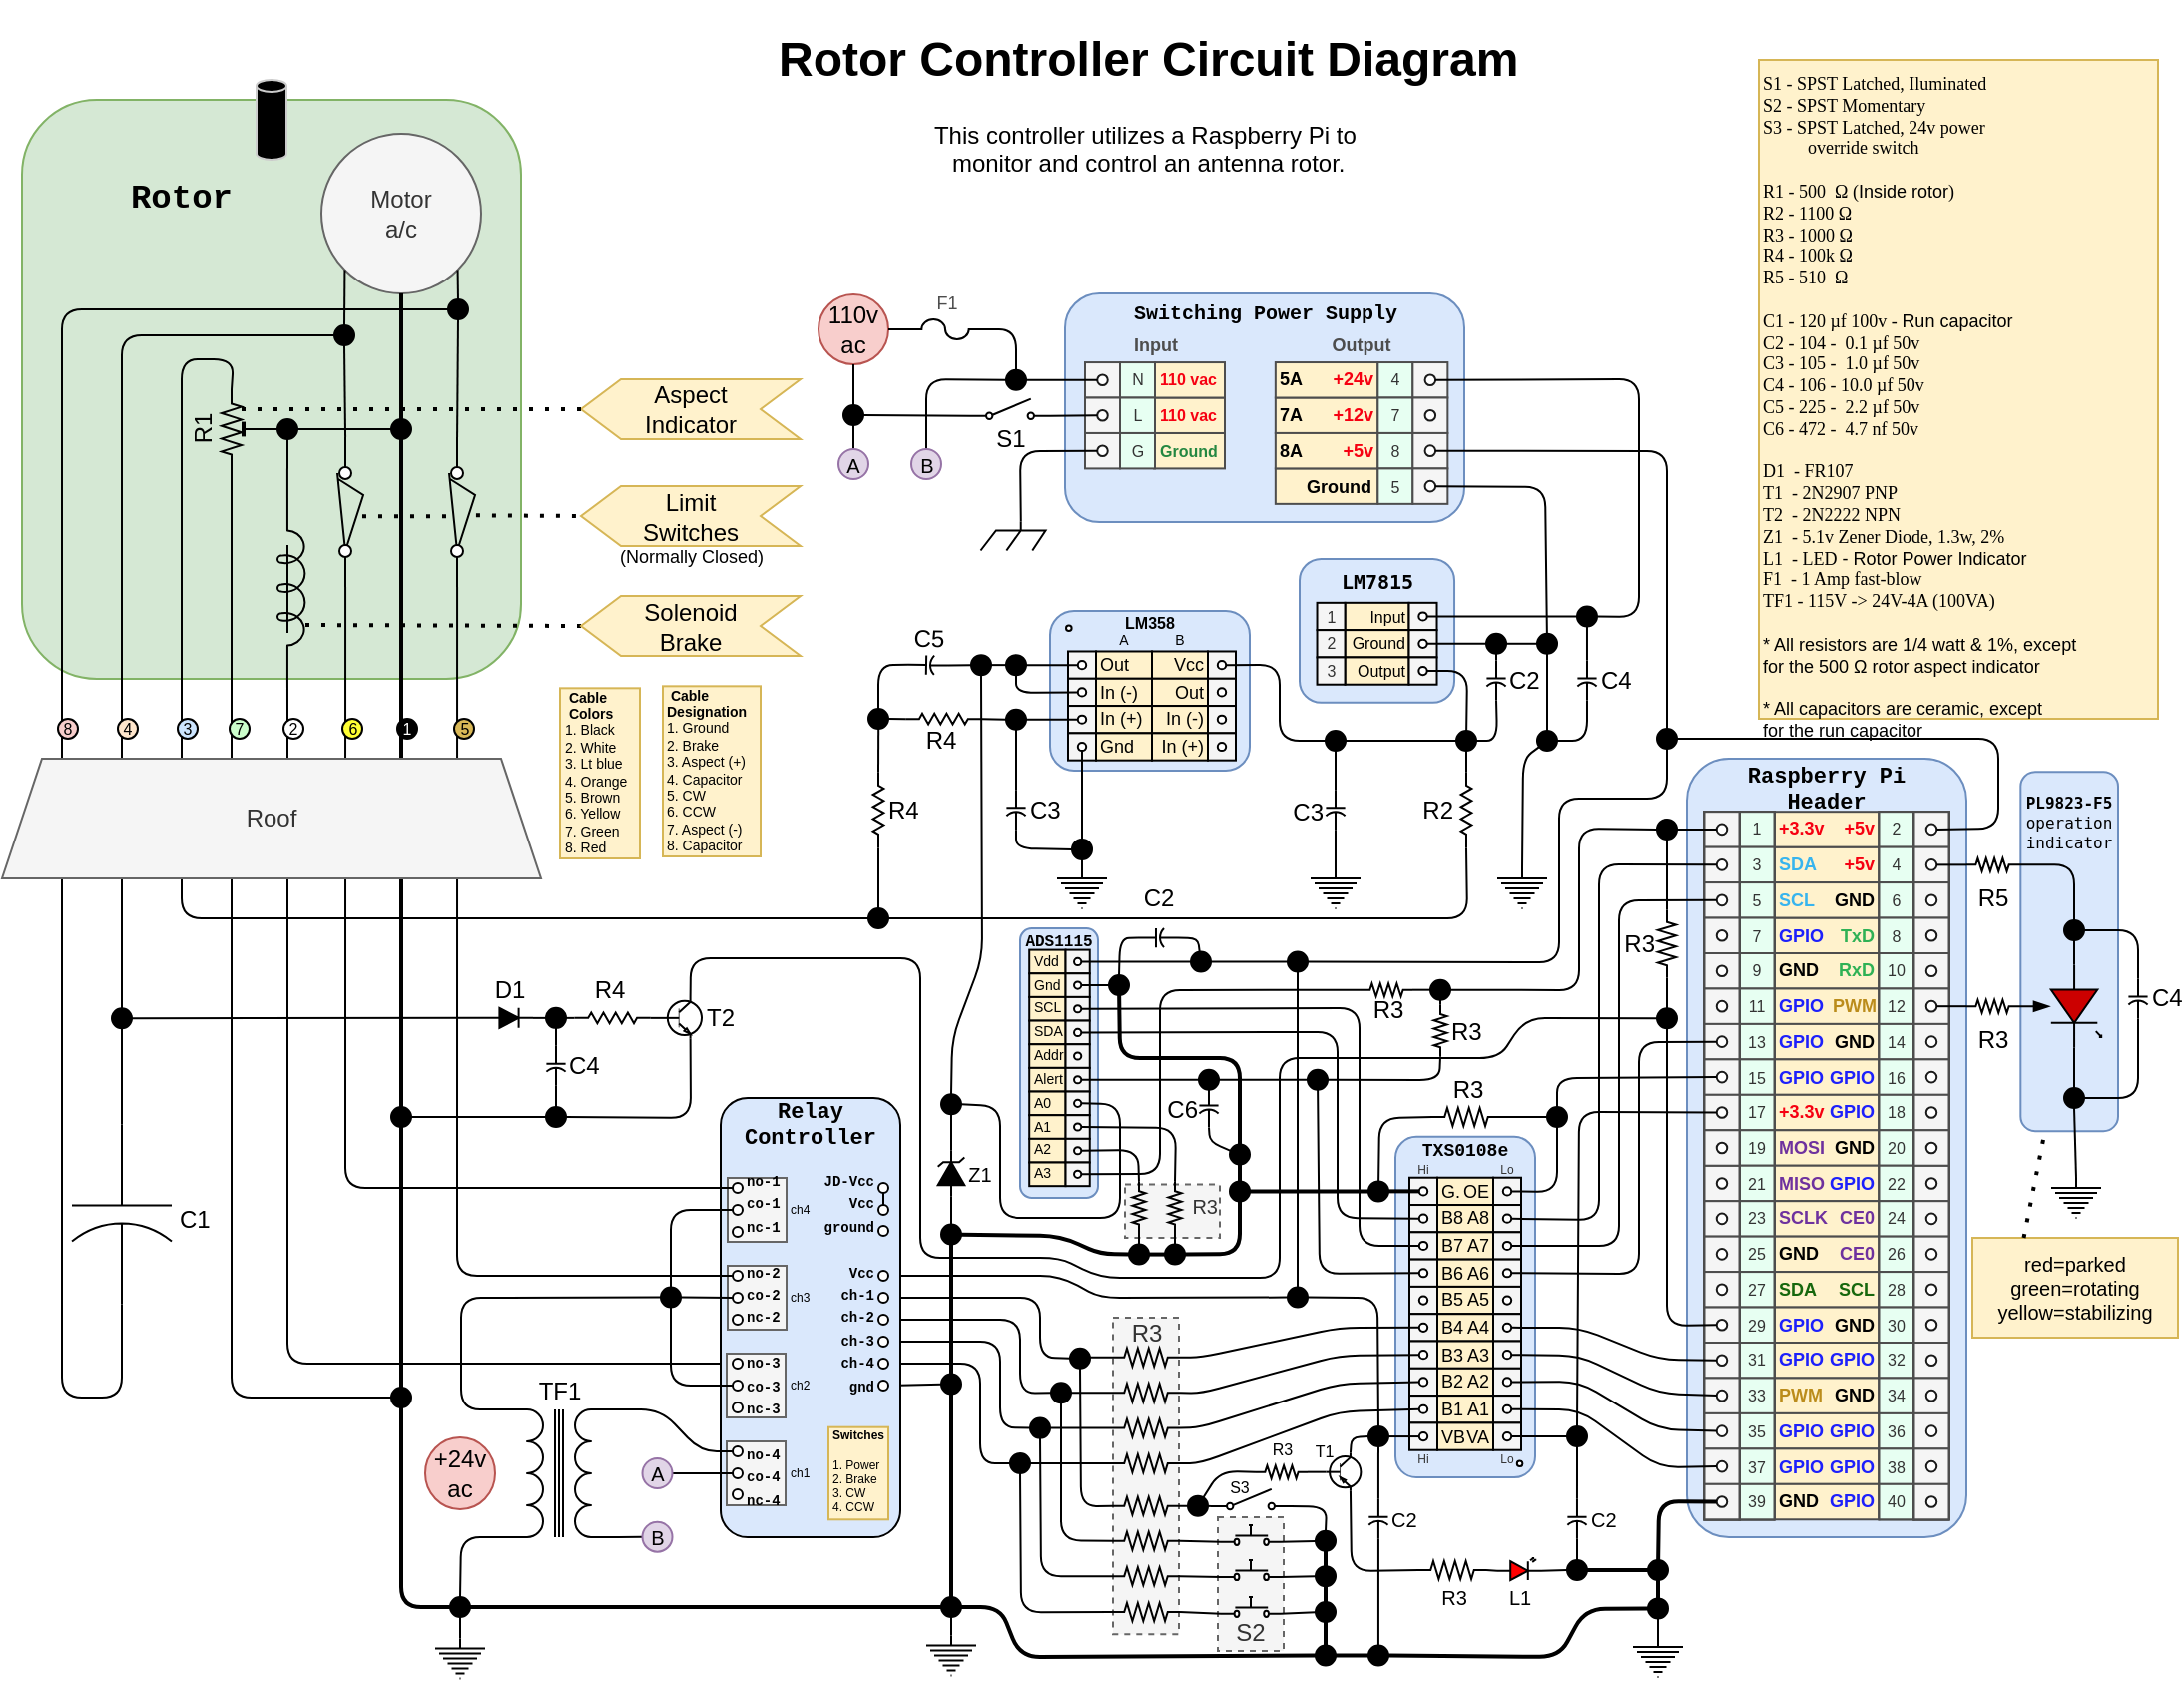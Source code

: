 <mxfile version="14.6.13" type="device"><diagram id="4ZUVlYUAoPl_q8jpnYcG" name="Page-1"><mxGraphModel dx="358" dy="256" grid="1" gridSize="10" guides="1" tooltips="1" connect="1" arrows="1" fold="1" page="1" pageScale="1" pageWidth="1100" pageHeight="850" math="0" shadow="0"><root><mxCell id="0"/><mxCell id="1" parent="0"/><mxCell id="BFb-T8T2l9HsoNlHvIHn-94" value="S2" style="rounded=0;whiteSpace=wrap;html=1;fillColor=#f5f5f5;dashed=1;verticalAlign=bottom;strokeColor=#666666;fontColor=#333333;spacingTop=-6;" parent="1" vertex="1"><mxGeometry x="609" y="760" width="33" height="67" as="geometry"/></mxCell><mxCell id="BFb-T8T2l9HsoNlHvIHn-21" value="R3" style="rounded=0;whiteSpace=wrap;html=1;fillColor=#f5f5f5;dashed=1;verticalAlign=middle;strokeColor=#666666;fontColor=#333333;spacingTop=-6;align=right;fontSize=10;" parent="1" vertex="1"><mxGeometry x="562.5" y="593.29" width="47.5" height="26.71" as="geometry"/></mxCell><mxCell id="UvAt6nJC8e8Sy-eB6sDD-35" value="R3" style="rounded=0;whiteSpace=wrap;html=1;fillColor=#f5f5f5;dashed=1;verticalAlign=top;strokeColor=#666666;fontColor=#333333;spacingTop=-6;" parent="1" vertex="1"><mxGeometry x="556.5" y="660" width="33" height="158.65" as="geometry"/></mxCell><mxCell id="AvG2uaJLEphfXw9Qd6hK-4" value="&lt;font face=&quot;monospace&quot; style=&quot;font-size: 8px&quot;&gt;&lt;font style=&quot;font-size: 8px&quot;&gt;PL9823-F5&lt;/font&gt;&lt;br&gt;&lt;div&gt;&lt;span style=&quot;font-weight: normal&quot;&gt;operation&lt;/span&gt;&lt;/div&gt;&lt;div&gt;&lt;span style=&quot;font-weight: normal&quot;&gt;indicator&lt;/span&gt;&lt;/div&gt;&lt;/font&gt;" style="rounded=1;whiteSpace=wrap;html=1;fillColor=#dae8fc;strokeColor=#6c8ebf;labelBackgroundColor=none;fontStyle=1;verticalAlign=top;" parent="1" vertex="1"><mxGeometry x="1011.16" y="386.57" width="48.84" height="180" as="geometry"/></mxCell><mxCell id="Gsv7k78RYgUz_mna78IX-15" value="" style="rounded=1;whiteSpace=wrap;html=1;verticalAlign=top;fillColor=#d5e8d4;strokeColor=#82b366;fontStyle=1" parent="1" vertex="1"><mxGeometry x="10" y="50" width="250" height="290" as="geometry"/></mxCell><mxCell id="ajf-sOiCND-jxYpq9FNy-1" value="Motor&lt;br&gt;a/c" style="ellipse;whiteSpace=wrap;html=1;aspect=fixed;fontStyle=0;fillColor=#f5f5f5;strokeColor=#666666;fontColor=#333333;" parent="1" vertex="1"><mxGeometry x="160" y="67" width="80" height="80" as="geometry"/></mxCell><mxCell id="ajf-sOiCND-jxYpq9FNy-3" value="" style="endArrow=none;html=1;entryX=0.5;entryY=1;entryDx=0;entryDy=0;exitX=0.5;exitY=0;exitDx=0;exitDy=0;fontStyle=1;strokeWidth=2;" parent="1" source="ewK12TDcUr7St4Az35Sj-51" target="Gsv7k78RYgUz_mna78IX-89" edge="1"><mxGeometry width="50" height="50" relative="1" as="geometry"><mxPoint x="201" y="499.23" as="sourcePoint"/><mxPoint x="210" y="210" as="targetPoint"/><Array as="points"/></mxGeometry></mxCell><mxCell id="ajf-sOiCND-jxYpq9FNy-7" value="" style="ellipse;whiteSpace=wrap;html=1;aspect=fixed;fillColor=#000000;" parent="1" vertex="1"><mxGeometry x="224.5" y="800" width="10" height="10" as="geometry"/></mxCell><mxCell id="Gsv7k78RYgUz_mna78IX-2" value="" style="endArrow=none;html=1;exitX=0.5;exitY=0;exitDx=0;exitDy=0;entryX=1;entryY=1;entryDx=0;entryDy=0;entryPerimeter=0;" parent="1" source="ajf-sOiCND-jxYpq9FNy-7" target="pvdW_1X2ws125vcaDs7O-1" edge="1"><mxGeometry width="50" height="50" relative="1" as="geometry"><mxPoint x="285.5" y="909" as="sourcePoint"/><mxPoint x="265.5" y="783" as="targetPoint"/><Array as="points"><mxPoint x="230" y="770"/></Array></mxGeometry></mxCell><mxCell id="Gsv7k78RYgUz_mna78IX-11" value="" style="pointerEvents=1;verticalLabelPosition=bottom;shadow=0;dashed=0;align=center;html=1;verticalAlign=top;shape=mxgraph.electrical.electro-mechanical.limit_switch_nc;rotation=-90;" parent="1" vertex="1"><mxGeometry x="193" y="250" width="75" height="13" as="geometry"/></mxCell><mxCell id="Gsv7k78RYgUz_mna78IX-14" value="" style="pointerEvents=1;verticalLabelPosition=bottom;shadow=0;dashed=0;align=center;html=1;verticalAlign=top;shape=mxgraph.electrical.electro-mechanical.limit_switch_nc;rotation=-90;gradientColor=#ffffff;" parent="1" vertex="1"><mxGeometry x="137" y="250" width="75" height="13" as="geometry"/></mxCell><mxCell id="Gsv7k78RYgUz_mna78IX-16" value="" style="endArrow=none;html=1;entryX=0;entryY=1;entryDx=0;entryDy=0;exitX=0.5;exitY=0;exitDx=0;exitDy=0;" parent="1" source="9pyV4H3ZrKnjNJJcjsAD-30" target="ajf-sOiCND-jxYpq9FNy-1" edge="1"><mxGeometry width="50" height="50" relative="1" as="geometry"><mxPoint x="30" y="220" as="sourcePoint"/><mxPoint x="80" y="170" as="targetPoint"/></mxGeometry></mxCell><mxCell id="Gsv7k78RYgUz_mna78IX-17" value="" style="endArrow=none;html=1;exitX=0.5;exitY=0;exitDx=0;exitDy=0;entryX=1;entryY=1;entryDx=0;entryDy=0;" parent="1" source="9pyV4H3ZrKnjNJJcjsAD-31" target="ajf-sOiCND-jxYpq9FNy-1" edge="1"><mxGeometry width="50" height="50" relative="1" as="geometry"><mxPoint x="30" y="210" as="sourcePoint"/><mxPoint x="340" y="190" as="targetPoint"/></mxGeometry></mxCell><mxCell id="Gsv7k78RYgUz_mna78IX-18" value="" style="endArrow=none;dashed=1;html=1;dashPattern=1 3;strokeWidth=2;exitX=0.478;exitY=1.036;exitDx=0;exitDy=0;exitPerimeter=0;entryX=0;entryY=0.5;entryDx=0;entryDy=0;" parent="1" source="Gsv7k78RYgUz_mna78IX-11" target="Gsv7k78RYgUz_mna78IX-21" edge="1"><mxGeometry width="50" height="50" relative="1" as="geometry"><mxPoint x="290" y="290" as="sourcePoint"/><mxPoint x="310" y="258.032" as="targetPoint"/></mxGeometry></mxCell><mxCell id="Gsv7k78RYgUz_mna78IX-19" value="" style="endArrow=none;dashed=1;html=1;dashPattern=1 3;strokeWidth=2;entryX=0.472;entryY=-0.002;entryDx=0;entryDy=0;entryPerimeter=0;exitX=0.472;exitY=0.961;exitDx=0;exitDy=0;exitPerimeter=0;" parent="1" source="Gsv7k78RYgUz_mna78IX-14" target="Gsv7k78RYgUz_mna78IX-11" edge="1"><mxGeometry width="50" height="50" relative="1" as="geometry"><mxPoint x="200" y="240" as="sourcePoint"/><mxPoint x="250" y="190" as="targetPoint"/></mxGeometry></mxCell><mxCell id="Gsv7k78RYgUz_mna78IX-21" value="Limit&lt;br&gt;Switches" style="shape=step;perimeter=stepPerimeter;whiteSpace=wrap;html=1;fixedSize=1;flipH=1;fillColor=#fff2cc;strokeColor=#d6b656;" parent="1" vertex="1"><mxGeometry x="290" y="243.5" width="110" height="30" as="geometry"/></mxCell><mxCell id="Gsv7k78RYgUz_mna78IX-38" value="" style="endArrow=none;html=1;labelBackgroundColor=none;fillColor=#ffffff;gradientColor=#990000;fontColor=#FFFF00;exitX=1;exitY=0.5;exitDx=0;exitDy=0;strokeWidth=2;entryX=0;entryY=0.5;entryDx=0;entryDy=0;" parent="1" source="ajf-sOiCND-jxYpq9FNy-7" target="9pyV4H3ZrKnjNJJcjsAD-60" edge="1"><mxGeometry width="50" height="50" relative="1" as="geometry"><mxPoint x="325.0" y="835" as="sourcePoint"/><mxPoint x="340" y="900" as="targetPoint"/><Array as="points"/></mxGeometry></mxCell><mxCell id="Gsv7k78RYgUz_mna78IX-40" value="" style="pointerEvents=1;verticalLabelPosition=bottom;shadow=0;dashed=0;align=center;html=1;verticalAlign=top;shape=mxgraph.electrical.signal_sources.protective_earth;fontColor=#FFFF00;" parent="1" vertex="1"><mxGeometry x="217" y="820.7" width="25" height="20" as="geometry"/></mxCell><mxCell id="Gsv7k78RYgUz_mna78IX-77" value="" style="endArrow=none;html=1;labelBackgroundColor=none;fillColor=#ffffff;gradientColor=#990000;fontColor=#000000;entryX=0.5;entryY=0;entryDx=0;entryDy=0;strokeWidth=2;exitX=0.5;exitY=1;exitDx=0;exitDy=0;" parent="1" source="L2nOtFBgX4qgeP64zApH-49" target="9pyV4H3ZrKnjNJJcjsAD-60" edge="1"><mxGeometry width="50" height="50" relative="1" as="geometry"><mxPoint x="476" y="719.29" as="sourcePoint"/><mxPoint x="475.5" y="746.56" as="targetPoint"/><Array as="points"/></mxGeometry></mxCell><mxCell id="Gsv7k78RYgUz_mna78IX-78" value="" style="pointerEvents=1;verticalLabelPosition=bottom;shadow=0;dashed=0;align=center;html=1;verticalAlign=top;shape=mxgraph.electrical.signal_sources.protective_earth;fontColor=#FFFF00;" parent="1" vertex="1"><mxGeometry x="463" y="819.29" width="25" height="20" as="geometry"/></mxCell><mxCell id="Gsv7k78RYgUz_mna78IX-87" value="" style="pointerEvents=1;verticalLabelPosition=bottom;shadow=0;dashed=0;align=center;html=1;verticalAlign=top;shape=mxgraph.electrical.inductors.inductor_5;fontColor=#000000;rotation=90;" parent="1" vertex="1"><mxGeometry x="100" y="287.51" width="90" height="14" as="geometry"/></mxCell><mxCell id="Gsv7k78RYgUz_mna78IX-88" value="(Normally Closed)" style="text;html=1;align=center;verticalAlign=middle;resizable=0;points=[];autosize=1;fontColor=#000000;fontSize=9;spacingTop=-9;" parent="1" vertex="1"><mxGeometry x="300" y="278.5" width="90" height="10" as="geometry"/></mxCell><mxCell id="Gsv7k78RYgUz_mna78IX-89" value="`" style="ellipse;whiteSpace=wrap;html=1;aspect=fixed;fillColor=#000000;" parent="1" vertex="1"><mxGeometry x="195" y="210" width="10" height="10" as="geometry"/></mxCell><mxCell id="Gsv7k78RYgUz_mna78IX-90" value="" style="endArrow=none;html=1;labelBackgroundColor=none;fillColor=#ffffff;gradientColor=#990000;fontSize=9;fontColor=#000000;entryX=0.261;entryY=0.643;entryDx=0;entryDy=0;entryPerimeter=0;exitX=0.75;exitY=0.643;exitDx=0;exitDy=0;exitPerimeter=0;" parent="1" source="Gsv7k78RYgUz_mna78IX-87" target="Gsv7k78RYgUz_mna78IX-87" edge="1"><mxGeometry width="50" height="50" relative="1" as="geometry"><mxPoint x="30" y="313.01" as="sourcePoint"/><mxPoint x="60" y="293.01" as="targetPoint"/></mxGeometry></mxCell><mxCell id="Gsv7k78RYgUz_mna78IX-91" value="" style="endArrow=none;html=1;labelBackgroundColor=none;fillColor=#ffffff;gradientColor=#990000;fontSize=9;fontColor=#000000;entryX=0.5;entryY=1;entryDx=0;entryDy=0;exitX=0;exitY=0.645;exitDx=0;exitDy=0;exitPerimeter=0;" parent="1" source="Gsv7k78RYgUz_mna78IX-87" target="9pyV4H3ZrKnjNJJcjsAD-2" edge="1"><mxGeometry width="50" height="50" relative="1" as="geometry"><mxPoint x="30" y="300" as="sourcePoint"/><mxPoint x="80" y="250.0" as="targetPoint"/><Array as="points"/></mxGeometry></mxCell><mxCell id="Gsv7k78RYgUz_mna78IX-92" value="" style="endArrow=none;html=1;labelBackgroundColor=none;fillColor=#ffffff;gradientColor=#990000;fontSize=9;fontColor=#000000;entryX=1;entryY=0.645;entryDx=0;entryDy=0;entryPerimeter=0;exitX=0;exitY=0.5;exitDx=0;exitDy=0;" parent="1" source="Gsv7k78RYgUz_mna78IX-57" target="Gsv7k78RYgUz_mna78IX-87" edge="1"><mxGeometry width="50" height="50" relative="1" as="geometry"><mxPoint x="550" y="590" as="sourcePoint"/><mxPoint x="80" y="240.0" as="targetPoint"/><Array as="points"><mxPoint x="143" y="683"/><mxPoint x="143" y="350"/></Array></mxGeometry></mxCell><mxCell id="Gsv7k78RYgUz_mna78IX-93" value="" style="endArrow=none;dashed=1;html=1;dashPattern=1 3;strokeWidth=2;exitX=0;exitY=0.5;exitDx=0;exitDy=0;" parent="1" source="Gsv7k78RYgUz_mna78IX-94" edge="1"><mxGeometry width="50" height="50" relative="1" as="geometry"><mxPoint x="299.998" y="400" as="sourcePoint"/><mxPoint x="150" y="313" as="targetPoint"/></mxGeometry></mxCell><mxCell id="Gsv7k78RYgUz_mna78IX-94" value="Solenoid&lt;br&gt;Brake" style="shape=step;perimeter=stepPerimeter;whiteSpace=wrap;html=1;fixedSize=1;flipH=1;fillColor=#fff2cc;strokeColor=#d6b656;" parent="1" vertex="1"><mxGeometry x="290" y="298.5" width="110" height="30" as="geometry"/></mxCell><mxCell id="Gsv7k78RYgUz_mna78IX-108" value="" style="endArrow=none;html=1;exitX=0.5;exitY=1;exitDx=0;exitDy=0;entryX=0.5;entryY=0;entryDx=0;entryDy=0;strokeWidth=2;" parent="1" source="ajf-sOiCND-jxYpq9FNy-1" target="Gsv7k78RYgUz_mna78IX-89" edge="1"><mxGeometry width="50" height="50" relative="1" as="geometry"><mxPoint x="238.03" y="219" as="sourcePoint"/><mxPoint x="238.284" y="188.284" as="targetPoint"/></mxGeometry></mxCell><mxCell id="Gsv7k78RYgUz_mna78IX-109" value="`" style="group" parent="1" vertex="1" connectable="0"><mxGeometry x="844" y="380" width="140" height="390" as="geometry"/></mxCell><mxCell id="Gsv7k78RYgUz_mna78IX-110" value="&lt;span style=&quot;white-space: normal ; font-weight: 700&quot;&gt;Raspberry Pi&lt;/span&gt;&lt;br style=&quot;white-space: normal ; font-weight: 700&quot;&gt;&lt;span style=&quot;white-space: normal ; font-weight: 700&quot;&gt;Header&lt;/span&gt;" style="rounded=1;whiteSpace=wrap;html=1;shadow=0;glass=0;dashed=0;comic=0;labelBackgroundColor=none;strokeColor=#6c8ebf;fillColor=#dae8fc;fontFamily=Courier New;fontSize=11;align=center;verticalAlign=top;spacingTop=-4;" parent="Gsv7k78RYgUz_mna78IX-109" vertex="1"><mxGeometry width="140" height="390" as="geometry"/></mxCell><mxCell id="Gsv7k78RYgUz_mna78IX-111" value="" style="group;fillColor=#E7FFF2;strokeColor=#4D4D4D;" parent="Gsv7k78RYgUz_mna78IX-109" vertex="1" connectable="0"><mxGeometry x="26.25" y="26.591" width="17.5" height="354.545" as="geometry"/></mxCell><mxCell id="Gsv7k78RYgUz_mna78IX-112" value="" style="rounded=0;whiteSpace=wrap;html=1;fillColor=#fff2cc;fontSize=9;align=center;fontStyle=1;strokeColor=#4D4D4D;" parent="Gsv7k78RYgUz_mna78IX-109" vertex="1"><mxGeometry x="43.753" y="97.5" width="52.5" height="17.727" as="geometry"/></mxCell><mxCell id="Gsv7k78RYgUz_mna78IX-113" value="" style="rounded=0;whiteSpace=wrap;html=1;fillColor=#fff2cc;fontSize=9;align=center;fontStyle=1;strokeColor=#4D4D4D;" parent="Gsv7k78RYgUz_mna78IX-109" vertex="1"><mxGeometry x="43.753" y="44.318" width="52.5" height="17.727" as="geometry"/></mxCell><mxCell id="Gsv7k78RYgUz_mna78IX-114" value="" style="rounded=0;whiteSpace=wrap;html=1;fillColor=#fff2cc;fontSize=9;align=center;fontStyle=1;strokeColor=#4D4D4D;" parent="Gsv7k78RYgUz_mna78IX-109" vertex="1"><mxGeometry x="43.753" y="79.773" width="52.5" height="17.727" as="geometry"/></mxCell><mxCell id="Gsv7k78RYgUz_mna78IX-115" value="" style="rounded=0;whiteSpace=wrap;html=1;fillColor=#fff2cc;fontSize=9;align=center;fontStyle=1;strokeColor=#4D4D4D;" parent="Gsv7k78RYgUz_mna78IX-109" vertex="1"><mxGeometry x="43.753" y="62.045" width="52.5" height="17.727" as="geometry"/></mxCell><mxCell id="Gsv7k78RYgUz_mna78IX-116" value="GND" style="text;html=1;strokeColor=none;fillColor=none;align=right;verticalAlign=middle;whiteSpace=wrap;rounded=0;shadow=0;labelBackgroundColor=none;fontSize=9;fontColor=#000000;fontStyle=1" parent="Gsv7k78RYgUz_mna78IX-109" vertex="1"><mxGeometry x="70" y="62.045" width="26.25" height="17.727" as="geometry"/></mxCell><mxCell id="Gsv7k78RYgUz_mna78IX-117" value="TxD" style="text;html=1;strokeColor=none;fillColor=none;align=right;verticalAlign=middle;whiteSpace=wrap;rounded=0;shadow=0;labelBackgroundColor=none;fontSize=9;fontColor=#2FB155;fontStyle=1" parent="Gsv7k78RYgUz_mna78IX-109" vertex="1"><mxGeometry x="70" y="79.773" width="26.25" height="17.727" as="geometry"/></mxCell><mxCell id="Gsv7k78RYgUz_mna78IX-118" value="SDA" style="text;html=1;strokeColor=none;fillColor=none;align=left;verticalAlign=middle;whiteSpace=wrap;rounded=0;shadow=0;labelBackgroundColor=none;fontSize=9;fontColor=#37B4EE;fontStyle=1" parent="Gsv7k78RYgUz_mna78IX-109" vertex="1"><mxGeometry x="43.753" y="44.318" width="26.25" height="17.727" as="geometry"/></mxCell><mxCell id="Gsv7k78RYgUz_mna78IX-119" value="SCL" style="text;html=1;strokeColor=none;fillColor=none;align=left;verticalAlign=middle;whiteSpace=wrap;rounded=0;shadow=0;labelBackgroundColor=none;fontSize=9;fontColor=#37B4EE;fontStyle=1" parent="Gsv7k78RYgUz_mna78IX-109" vertex="1"><mxGeometry x="43.753" y="62.489" width="26.25" height="16.841" as="geometry"/></mxCell><mxCell id="Gsv7k78RYgUz_mna78IX-120" value="GPIO" style="text;html=1;strokeColor=none;fillColor=none;align=left;verticalAlign=middle;whiteSpace=wrap;rounded=0;shadow=0;labelBackgroundColor=none;fontSize=9;fontColor=#1D20FB;fontStyle=1" parent="Gsv7k78RYgUz_mna78IX-109" vertex="1"><mxGeometry x="43.753" y="79.773" width="26.25" height="17.727" as="geometry"/></mxCell><mxCell id="Gsv7k78RYgUz_mna78IX-121" value="" style="rounded=0;whiteSpace=wrap;html=1;fillColor=#fff2cc;fontSize=9;align=center;fontStyle=1;strokeColor=#4D4D4D;" parent="Gsv7k78RYgUz_mna78IX-109" vertex="1"><mxGeometry x="43.753" y="26.591" width="52.5" height="17.727" as="geometry"/></mxCell><mxCell id="Gsv7k78RYgUz_mna78IX-122" value="+3.3v" style="text;html=1;strokeColor=none;fillColor=none;align=left;verticalAlign=middle;whiteSpace=wrap;rounded=0;shadow=0;labelBackgroundColor=none;fontSize=9;fontColor=#F60011;fontStyle=1" parent="Gsv7k78RYgUz_mna78IX-109" vertex="1"><mxGeometry x="43.753" y="26.591" width="26.25" height="17.727" as="geometry"/></mxCell><mxCell id="Gsv7k78RYgUz_mna78IX-123" value="+5v" style="text;html=1;strokeColor=none;fillColor=none;align=right;verticalAlign=middle;whiteSpace=wrap;rounded=0;shadow=0;labelBackgroundColor=none;fontSize=9;fontColor=#F60011;fontStyle=1" parent="Gsv7k78RYgUz_mna78IX-109" vertex="1"><mxGeometry x="70" y="26.591" width="26.25" height="17.727" as="geometry"/></mxCell><mxCell id="Gsv7k78RYgUz_mna78IX-124" value="+5v" style="text;html=1;strokeColor=none;fillColor=none;align=right;verticalAlign=middle;whiteSpace=wrap;rounded=0;shadow=0;labelBackgroundColor=none;fontSize=9;fontColor=#F60011;fontStyle=1" parent="Gsv7k78RYgUz_mna78IX-109" vertex="1"><mxGeometry x="70" y="44.318" width="26.25" height="17.727" as="geometry"/></mxCell><mxCell id="Gsv7k78RYgUz_mna78IX-125" value="" style="rounded=0;whiteSpace=wrap;html=1;fillColor=#fff2cc;fontSize=9;align=center;fontStyle=1;strokeColor=#4D4D4D;" parent="Gsv7k78RYgUz_mna78IX-109" vertex="1"><mxGeometry x="43.753" y="115.227" width="52.5" height="17.727" as="geometry"/></mxCell><mxCell id="Gsv7k78RYgUz_mna78IX-126" value="" style="rounded=0;whiteSpace=wrap;html=1;fillColor=#fff2cc;fontSize=9;align=center;fontStyle=1;strokeColor=#4D4D4D;" parent="Gsv7k78RYgUz_mna78IX-109" vertex="1"><mxGeometry x="43.753" y="132.955" width="52.5" height="17.727" as="geometry"/></mxCell><mxCell id="Gsv7k78RYgUz_mna78IX-127" value="" style="rounded=0;whiteSpace=wrap;html=1;fillColor=#fff2cc;fontSize=9;align=center;fontStyle=1;strokeColor=#4D4D4D;" parent="Gsv7k78RYgUz_mna78IX-109" vertex="1"><mxGeometry x="43.753" y="150.682" width="52.5" height="17.727" as="geometry"/></mxCell><mxCell id="Gsv7k78RYgUz_mna78IX-128" value="" style="rounded=0;whiteSpace=wrap;html=1;fillColor=#fff2cc;fontSize=9;align=center;fontStyle=1;strokeColor=#4D4D4D;" parent="Gsv7k78RYgUz_mna78IX-109" vertex="1"><mxGeometry x="43.753" y="168.409" width="52.5" height="17.727" as="geometry"/></mxCell><mxCell id="Gsv7k78RYgUz_mna78IX-129" value="" style="rounded=0;whiteSpace=wrap;html=1;fillColor=#fff2cc;fontSize=9;align=center;fontStyle=1;strokeColor=#4D4D4D;" parent="Gsv7k78RYgUz_mna78IX-109" vertex="1"><mxGeometry x="43.753" y="186.136" width="52.5" height="17.727" as="geometry"/></mxCell><mxCell id="Gsv7k78RYgUz_mna78IX-130" value="" style="rounded=0;whiteSpace=wrap;html=1;fillColor=#fff2cc;fontSize=9;align=center;fontStyle=1;strokeColor=#4D4D4D;" parent="Gsv7k78RYgUz_mna78IX-109" vertex="1"><mxGeometry x="43.753" y="203.864" width="52.5" height="17.727" as="geometry"/></mxCell><mxCell id="Gsv7k78RYgUz_mna78IX-131" value="" style="rounded=0;whiteSpace=wrap;html=1;fillColor=#fff2cc;fontSize=9;align=center;fontStyle=1;strokeColor=#4D4D4D;" parent="Gsv7k78RYgUz_mna78IX-109" vertex="1"><mxGeometry x="43.753" y="221.591" width="52.5" height="17.727" as="geometry"/></mxCell><mxCell id="Gsv7k78RYgUz_mna78IX-132" value="" style="rounded=0;whiteSpace=wrap;html=1;fillColor=#fff2cc;fontSize=9;align=center;fontStyle=1;strokeColor=#4D4D4D;" parent="Gsv7k78RYgUz_mna78IX-109" vertex="1"><mxGeometry x="43.753" y="239.318" width="52.5" height="17.727" as="geometry"/></mxCell><mxCell id="Gsv7k78RYgUz_mna78IX-133" value="" style="rounded=0;whiteSpace=wrap;html=1;fillColor=#fff2cc;fontSize=9;align=center;fontStyle=1;strokeColor=#4D4D4D;" parent="Gsv7k78RYgUz_mna78IX-109" vertex="1"><mxGeometry x="43.753" y="257.045" width="52.5" height="17.727" as="geometry"/></mxCell><mxCell id="Gsv7k78RYgUz_mna78IX-134" value="" style="rounded=0;whiteSpace=wrap;html=1;fillColor=#fff2cc;fontSize=9;align=center;fontStyle=1;strokeColor=#4D4D4D;" parent="Gsv7k78RYgUz_mna78IX-109" vertex="1"><mxGeometry x="43.753" y="274.773" width="52.5" height="17.727" as="geometry"/></mxCell><mxCell id="Gsv7k78RYgUz_mna78IX-135" value="" style="rounded=0;whiteSpace=wrap;html=1;fillColor=#fff2cc;fontSize=9;align=center;fontStyle=1;strokeColor=#4D4D4D;" parent="Gsv7k78RYgUz_mna78IX-109" vertex="1"><mxGeometry x="43.753" y="292.5" width="52.5" height="17.727" as="geometry"/></mxCell><mxCell id="Gsv7k78RYgUz_mna78IX-136" value="" style="rounded=0;whiteSpace=wrap;html=1;fillColor=#fff2cc;fontSize=9;align=center;fontStyle=1;strokeColor=#4D4D4D;" parent="Gsv7k78RYgUz_mna78IX-109" vertex="1"><mxGeometry x="43.753" y="310.227" width="52.5" height="17.727" as="geometry"/></mxCell><mxCell id="Gsv7k78RYgUz_mna78IX-137" value="" style="rounded=0;whiteSpace=wrap;html=1;fillColor=#fff2cc;fontSize=9;align=center;fontStyle=1;strokeColor=#4D4D4D;" parent="Gsv7k78RYgUz_mna78IX-109" vertex="1"><mxGeometry x="43.753" y="327.955" width="52.5" height="17.727" as="geometry"/></mxCell><mxCell id="Gsv7k78RYgUz_mna78IX-138" value="" style="rounded=0;whiteSpace=wrap;html=1;fillColor=#fff2cc;fontSize=9;align=center;fontStyle=1;strokeColor=#4D4D4D;" parent="Gsv7k78RYgUz_mna78IX-109" vertex="1"><mxGeometry x="43.753" y="345.682" width="52.5" height="17.727" as="geometry"/></mxCell><mxCell id="Gsv7k78RYgUz_mna78IX-139" value="" style="rounded=0;whiteSpace=wrap;html=1;fillColor=#fff2cc;fontSize=9;align=center;fontStyle=1;strokeColor=#4D4D4D;" parent="Gsv7k78RYgUz_mna78IX-109" vertex="1"><mxGeometry x="43.753" y="363.409" width="52.5" height="17.727" as="geometry"/></mxCell><mxCell id="Gsv7k78RYgUz_mna78IX-140" value="GND" style="text;html=1;strokeColor=none;fillColor=none;align=left;verticalAlign=middle;whiteSpace=wrap;rounded=0;shadow=0;labelBackgroundColor=none;fontSize=9;fontColor=#000000;fontStyle=1" parent="Gsv7k78RYgUz_mna78IX-109" vertex="1"><mxGeometry x="43.753" y="97.5" width="26.25" height="17.727" as="geometry"/></mxCell><mxCell id="Gsv7k78RYgUz_mna78IX-141" value="GPIO" style="text;html=1;strokeColor=none;fillColor=none;align=left;verticalAlign=middle;whiteSpace=wrap;rounded=0;shadow=0;labelBackgroundColor=none;fontSize=9;fontColor=#1D20FB;fontStyle=1" parent="Gsv7k78RYgUz_mna78IX-109" vertex="1"><mxGeometry x="43.753" y="150.682" width="26.25" height="17.727" as="geometry"/></mxCell><mxCell id="Gsv7k78RYgUz_mna78IX-142" value="GPIO" style="text;html=1;strokeColor=none;fillColor=none;align=left;verticalAlign=middle;whiteSpace=wrap;rounded=0;shadow=0;labelBackgroundColor=none;fontSize=9;fontColor=#1D20FB;fontStyle=1" parent="Gsv7k78RYgUz_mna78IX-109" vertex="1"><mxGeometry x="43.753" y="132.955" width="26.25" height="17.727" as="geometry"/></mxCell><mxCell id="Gsv7k78RYgUz_mna78IX-143" value="GPIO" style="text;html=1;strokeColor=none;fillColor=none;align=left;verticalAlign=middle;whiteSpace=wrap;rounded=0;shadow=0;labelBackgroundColor=none;fontSize=9;fontColor=#1D20FB;fontStyle=1" parent="Gsv7k78RYgUz_mna78IX-109" vertex="1"><mxGeometry x="43.753" y="115.227" width="26.25" height="17.727" as="geometry"/></mxCell><mxCell id="Gsv7k78RYgUz_mna78IX-144" value="PWM" style="text;html=1;strokeColor=none;fillColor=none;align=right;verticalAlign=middle;whiteSpace=wrap;rounded=0;shadow=0;labelBackgroundColor=none;fontSize=9;fontColor=#BB8C1B;fontStyle=1" parent="Gsv7k78RYgUz_mna78IX-109" vertex="1"><mxGeometry x="69.562" y="115.227" width="26.688" height="17.727" as="geometry"/></mxCell><mxCell id="Gsv7k78RYgUz_mna78IX-145" value="RxD" style="text;html=1;strokeColor=none;fillColor=none;align=right;verticalAlign=middle;whiteSpace=wrap;rounded=0;shadow=0;labelBackgroundColor=none;fontSize=9;fontColor=#2FB155;fontStyle=1" parent="Gsv7k78RYgUz_mna78IX-109" vertex="1"><mxGeometry x="70" y="97.5" width="26.25" height="17.727" as="geometry"/></mxCell><mxCell id="Gsv7k78RYgUz_mna78IX-146" value="+3.3v" style="text;html=1;strokeColor=none;fillColor=none;align=left;verticalAlign=middle;whiteSpace=wrap;rounded=0;shadow=0;labelBackgroundColor=none;fontSize=9;fontColor=#F60011;fontStyle=1" parent="Gsv7k78RYgUz_mna78IX-109" vertex="1"><mxGeometry x="43.753" y="168.409" width="26.25" height="17.727" as="geometry"/></mxCell><mxCell id="Gsv7k78RYgUz_mna78IX-147" value="MOSI" style="text;html=1;strokeColor=none;fillColor=none;align=left;verticalAlign=middle;whiteSpace=wrap;rounded=0;shadow=0;labelBackgroundColor=none;fontSize=9;fontColor=#6E319E;fontStyle=1" parent="Gsv7k78RYgUz_mna78IX-109" vertex="1"><mxGeometry x="43.753" y="186.136" width="26.031" height="17.727" as="geometry"/></mxCell><mxCell id="Gsv7k78RYgUz_mna78IX-148" value="MISO" style="text;html=1;strokeColor=none;fillColor=none;align=left;verticalAlign=middle;whiteSpace=wrap;rounded=0;shadow=0;labelBackgroundColor=none;fontSize=9;fontColor=#6E319E;fontStyle=1" parent="Gsv7k78RYgUz_mna78IX-109" vertex="1"><mxGeometry x="43.753" y="203.864" width="26.136" height="17.727" as="geometry"/></mxCell><mxCell id="Gsv7k78RYgUz_mna78IX-149" value="SCLK" style="text;html=1;strokeColor=none;fillColor=none;align=left;verticalAlign=middle;whiteSpace=wrap;rounded=0;shadow=0;labelBackgroundColor=none;fontSize=9;fontColor=#6E319E;fontStyle=1" parent="Gsv7k78RYgUz_mna78IX-109" vertex="1"><mxGeometry x="43.753" y="221.591" width="25.812" height="17.727" as="geometry"/></mxCell><mxCell id="Gsv7k78RYgUz_mna78IX-150" value="GND" style="text;html=1;strokeColor=none;fillColor=none;align=left;verticalAlign=middle;whiteSpace=wrap;rounded=0;shadow=0;labelBackgroundColor=none;fontSize=9;fontColor=#000000;fontStyle=1" parent="Gsv7k78RYgUz_mna78IX-109" vertex="1"><mxGeometry x="43.753" y="239.318" width="25.812" height="17.727" as="geometry"/></mxCell><mxCell id="Gsv7k78RYgUz_mna78IX-151" value="SCL" style="text;html=1;strokeColor=none;fillColor=none;align=right;verticalAlign=middle;whiteSpace=wrap;rounded=0;shadow=0;labelBackgroundColor=none;fontSize=9;fontColor=#17670D;fontStyle=1" parent="Gsv7k78RYgUz_mna78IX-109" vertex="1"><mxGeometry x="70" y="257.045" width="26.25" height="17.727" as="geometry"/></mxCell><mxCell id="Gsv7k78RYgUz_mna78IX-152" value="SDA" style="text;html=1;strokeColor=none;fillColor=none;align=left;verticalAlign=middle;whiteSpace=wrap;rounded=0;shadow=0;labelBackgroundColor=none;fontSize=9;fontColor=#17670D;fontStyle=1" parent="Gsv7k78RYgUz_mna78IX-109" vertex="1"><mxGeometry x="43.753" y="257.045" width="26.25" height="17.727" as="geometry"/></mxCell><mxCell id="Gsv7k78RYgUz_mna78IX-153" value="GPIO" style="text;html=1;strokeColor=none;fillColor=none;align=left;verticalAlign=middle;whiteSpace=wrap;rounded=0;shadow=0;labelBackgroundColor=none;fontSize=9;fontColor=#1D20FB;fontStyle=1" parent="Gsv7k78RYgUz_mna78IX-109" vertex="1"><mxGeometry x="43.753" y="327.955" width="26.25" height="17.727" as="geometry"/></mxCell><mxCell id="Gsv7k78RYgUz_mna78IX-154" value="GPIO" style="text;html=1;strokeColor=none;fillColor=none;align=left;verticalAlign=middle;whiteSpace=wrap;rounded=0;shadow=0;labelBackgroundColor=none;fontSize=9;fontColor=#1D20FB;fontStyle=1" parent="Gsv7k78RYgUz_mna78IX-109" vertex="1"><mxGeometry x="43.753" y="345.682" width="26.25" height="17.727" as="geometry"/></mxCell><mxCell id="Gsv7k78RYgUz_mna78IX-155" value="GPIO" style="text;html=1;strokeColor=none;fillColor=none;align=left;verticalAlign=middle;whiteSpace=wrap;rounded=0;shadow=0;labelBackgroundColor=none;fontSize=9;fontColor=#1D20FB;fontStyle=1" parent="Gsv7k78RYgUz_mna78IX-109" vertex="1"><mxGeometry x="43.753" y="274.773" width="25.812" height="17.727" as="geometry"/></mxCell><mxCell id="Gsv7k78RYgUz_mna78IX-156" value="GND" style="text;html=1;strokeColor=none;fillColor=none;align=left;verticalAlign=middle;whiteSpace=wrap;rounded=0;shadow=0;labelBackgroundColor=none;fontSize=9;fontColor=#000000;fontStyle=1" parent="Gsv7k78RYgUz_mna78IX-109" vertex="1"><mxGeometry x="43.753" y="363.409" width="25.812" height="17.727" as="geometry"/></mxCell><mxCell id="Gsv7k78RYgUz_mna78IX-157" value="PWM" style="text;html=1;strokeColor=none;fillColor=none;align=left;verticalAlign=middle;whiteSpace=wrap;rounded=0;shadow=0;labelBackgroundColor=none;fontSize=9;fontColor=#BB8C1B;fontStyle=1" parent="Gsv7k78RYgUz_mna78IX-109" vertex="1"><mxGeometry x="43.753" y="310.227" width="25.812" height="17.727" as="geometry"/></mxCell><mxCell id="Gsv7k78RYgUz_mna78IX-158" value="GPIO" style="text;html=1;strokeColor=none;fillColor=none;align=right;verticalAlign=middle;whiteSpace=wrap;rounded=0;shadow=0;labelBackgroundColor=none;fontSize=9;fontColor=#1D20FB;fontStyle=1" parent="Gsv7k78RYgUz_mna78IX-109" vertex="1"><mxGeometry x="70" y="150.682" width="26.25" height="17.727" as="geometry"/></mxCell><mxCell id="Gsv7k78RYgUz_mna78IX-159" value="GPIO" style="text;html=1;strokeColor=none;fillColor=none;align=right;verticalAlign=middle;whiteSpace=wrap;rounded=0;shadow=0;labelBackgroundColor=none;fontSize=9;fontColor=#1D20FB;fontStyle=1" parent="Gsv7k78RYgUz_mna78IX-109" vertex="1"><mxGeometry x="70" y="168.409" width="26.25" height="17.727" as="geometry"/></mxCell><mxCell id="Gsv7k78RYgUz_mna78IX-160" value="GND" style="text;html=1;strokeColor=none;fillColor=none;align=right;verticalAlign=middle;whiteSpace=wrap;rounded=0;shadow=0;labelBackgroundColor=none;fontSize=9;fontColor=#000000;fontStyle=1" parent="Gsv7k78RYgUz_mna78IX-109" vertex="1"><mxGeometry x="70" y="132.955" width="26.25" height="17.727" as="geometry"/></mxCell><mxCell id="Gsv7k78RYgUz_mna78IX-161" value="GND" style="text;html=1;strokeColor=none;fillColor=none;align=right;verticalAlign=middle;whiteSpace=wrap;rounded=0;shadow=0;labelBackgroundColor=none;fontSize=9;fontColor=#000000;fontStyle=1" parent="Gsv7k78RYgUz_mna78IX-109" vertex="1"><mxGeometry x="70" y="186.136" width="26.25" height="17.727" as="geometry"/></mxCell><mxCell id="Gsv7k78RYgUz_mna78IX-162" value="GPIO" style="text;html=1;strokeColor=none;fillColor=none;align=right;verticalAlign=middle;whiteSpace=wrap;rounded=0;shadow=0;labelBackgroundColor=none;fontSize=9;fontColor=#1D20FB;fontStyle=1" parent="Gsv7k78RYgUz_mna78IX-109" vertex="1"><mxGeometry x="69.886" y="203.864" width="26.364" height="17.727" as="geometry"/></mxCell><mxCell id="Gsv7k78RYgUz_mna78IX-163" value="CE0" style="text;html=1;strokeColor=none;fillColor=none;align=right;verticalAlign=middle;whiteSpace=wrap;rounded=0;shadow=0;labelBackgroundColor=none;fontSize=9;fontColor=#6E319E;fontStyle=1" parent="Gsv7k78RYgUz_mna78IX-109" vertex="1"><mxGeometry x="70.21" y="221.591" width="26.04" height="17.727" as="geometry"/></mxCell><mxCell id="Gsv7k78RYgUz_mna78IX-164" value="CE0" style="text;html=1;strokeColor=none;fillColor=none;align=right;verticalAlign=middle;whiteSpace=wrap;rounded=0;shadow=0;labelBackgroundColor=none;fontSize=9;fontColor=#6E319E;fontStyle=1" parent="Gsv7k78RYgUz_mna78IX-109" vertex="1"><mxGeometry x="70.324" y="239.318" width="25.926" height="17.727" as="geometry"/></mxCell><mxCell id="Gsv7k78RYgUz_mna78IX-165" value="GND" style="text;html=1;strokeColor=none;fillColor=none;align=right;verticalAlign=middle;whiteSpace=wrap;rounded=0;shadow=0;labelBackgroundColor=none;fontSize=9;fontColor=#000000;fontStyle=1" parent="Gsv7k78RYgUz_mna78IX-109" vertex="1"><mxGeometry x="70.324" y="274.773" width="25.926" height="17.727" as="geometry"/></mxCell><mxCell id="Gsv7k78RYgUz_mna78IX-166" value="GPIO" style="text;html=1;strokeColor=none;fillColor=none;align=left;verticalAlign=middle;whiteSpace=wrap;rounded=0;shadow=0;labelBackgroundColor=none;fontSize=9;fontColor=#1D20FB;fontStyle=1" parent="Gsv7k78RYgUz_mna78IX-109" vertex="1"><mxGeometry x="43.753" y="292.5" width="25.918" height="17.727" as="geometry"/></mxCell><mxCell id="Gsv7k78RYgUz_mna78IX-167" value="GPIO" style="text;html=1;strokeColor=none;fillColor=none;align=right;verticalAlign=middle;whiteSpace=wrap;rounded=0;shadow=0;labelBackgroundColor=none;fontSize=9;fontColor=#1D20FB;fontStyle=1" parent="Gsv7k78RYgUz_mna78IX-109" vertex="1"><mxGeometry x="70.324" y="292.5" width="25.926" height="17.727" as="geometry"/></mxCell><mxCell id="Gsv7k78RYgUz_mna78IX-168" value="GPIO" style="text;html=1;strokeColor=none;fillColor=none;align=right;verticalAlign=middle;whiteSpace=wrap;rounded=0;shadow=0;labelBackgroundColor=none;fontSize=9;fontColor=#1D20FB;fontStyle=1" parent="Gsv7k78RYgUz_mna78IX-109" vertex="1"><mxGeometry x="70.429" y="327.955" width="25.821" height="17.727" as="geometry"/></mxCell><mxCell id="Gsv7k78RYgUz_mna78IX-169" value="GPIO" style="text;html=1;strokeColor=none;fillColor=none;align=right;verticalAlign=middle;whiteSpace=wrap;rounded=0;shadow=0;labelBackgroundColor=none;fontSize=9;fontColor=#1D20FB;fontStyle=1" parent="Gsv7k78RYgUz_mna78IX-109" vertex="1"><mxGeometry x="70.429" y="345.682" width="25.821" height="17.727" as="geometry"/></mxCell><mxCell id="Gsv7k78RYgUz_mna78IX-170" value="GPIO" style="text;html=1;strokeColor=none;fillColor=none;align=right;verticalAlign=middle;whiteSpace=wrap;rounded=0;shadow=0;labelBackgroundColor=none;fontSize=9;fontColor=#1D20FB;fontStyle=1" parent="Gsv7k78RYgUz_mna78IX-109" vertex="1"><mxGeometry x="70.429" y="363.409" width="25.821" height="17.727" as="geometry"/></mxCell><mxCell id="Gsv7k78RYgUz_mna78IX-171" value="GND" style="text;html=1;strokeColor=none;fillColor=none;align=right;verticalAlign=middle;whiteSpace=wrap;rounded=0;shadow=0;labelBackgroundColor=none;fontSize=9;fontColor=#000000;fontStyle=1" parent="Gsv7k78RYgUz_mna78IX-109" vertex="1"><mxGeometry x="70.429" y="310.227" width="25.821" height="17.727" as="geometry"/></mxCell><mxCell id="Gsv7k78RYgUz_mna78IX-172" value="" style="group;fillColor=#E7FFF2;strokeColor=#4D4D4D;" parent="Gsv7k78RYgUz_mna78IX-109" vertex="1" connectable="0"><mxGeometry x="26.25" y="26.591" width="17.5" height="354.545" as="geometry"/></mxCell><mxCell id="Gsv7k78RYgUz_mna78IX-173" value="" style="group;fillColor=#E7FFF2;strokeColor=#4D4D4D;" parent="Gsv7k78RYgUz_mna78IX-109" vertex="1" connectable="0"><mxGeometry x="26.25" y="26.591" width="17.5" height="354.545" as="geometry"/></mxCell><mxCell id="Gsv7k78RYgUz_mna78IX-174" value="" style="group;fillColor=#E7FFF2;strokeColor=#4D4D4D;" parent="Gsv7k78RYgUz_mna78IX-173" vertex="1" connectable="0"><mxGeometry width="17.5" height="354.545" as="geometry"/></mxCell><mxCell id="Gsv7k78RYgUz_mna78IX-175" value="" style="group;fillColor=#E7FFF2;strokeColor=#4D4D4D;" parent="Gsv7k78RYgUz_mna78IX-174" vertex="1" connectable="0"><mxGeometry width="17.5" height="354.545" as="geometry"/></mxCell><mxCell id="Gsv7k78RYgUz_mna78IX-176" value="1" style="rounded=0;whiteSpace=wrap;html=1;fillColor=#E7FFF2;fontSize=8;align=center;fontColor=#333333;strokeColor=#4D4D4D;" parent="Gsv7k78RYgUz_mna78IX-175" vertex="1"><mxGeometry width="17.5" height="17.727" as="geometry"/></mxCell><mxCell id="Gsv7k78RYgUz_mna78IX-177" value="3" style="rounded=0;whiteSpace=wrap;html=1;fillColor=#E7FFF2;fontSize=8;align=center;fontColor=#333333;strokeColor=#4D4D4D;" parent="Gsv7k78RYgUz_mna78IX-175" vertex="1"><mxGeometry y="17.727" width="17.5" height="17.727" as="geometry"/></mxCell><mxCell id="Gsv7k78RYgUz_mna78IX-178" value="5" style="rounded=0;whiteSpace=wrap;html=1;fillColor=#E7FFF2;fontSize=8;align=center;fontColor=#333333;strokeColor=#4D4D4D;" parent="Gsv7k78RYgUz_mna78IX-175" vertex="1"><mxGeometry y="35.455" width="17.5" height="17.727" as="geometry"/></mxCell><mxCell id="Gsv7k78RYgUz_mna78IX-179" value="7" style="rounded=0;whiteSpace=wrap;html=1;fillColor=#E7FFF2;fontSize=8;align=center;fontColor=#333333;strokeColor=#4D4D4D;" parent="Gsv7k78RYgUz_mna78IX-175" vertex="1"><mxGeometry y="53.182" width="17.5" height="17.727" as="geometry"/></mxCell><mxCell id="Gsv7k78RYgUz_mna78IX-180" value="9" style="rounded=0;whiteSpace=wrap;html=1;fillColor=#E7FFF2;fontSize=8;align=center;fontColor=#333333;strokeColor=#4D4D4D;" parent="Gsv7k78RYgUz_mna78IX-175" vertex="1"><mxGeometry y="70.909" width="17.5" height="17.727" as="geometry"/></mxCell><mxCell id="Gsv7k78RYgUz_mna78IX-181" value="11" style="rounded=0;whiteSpace=wrap;html=1;fillColor=#E7FFF2;fontSize=8;align=center;fontColor=#333333;strokeColor=#4D4D4D;" parent="Gsv7k78RYgUz_mna78IX-175" vertex="1"><mxGeometry y="88.636" width="17.5" height="17.727" as="geometry"/></mxCell><mxCell id="Gsv7k78RYgUz_mna78IX-182" value="13" style="rounded=0;whiteSpace=wrap;html=1;fillColor=#E7FFF2;fontSize=8;align=center;fontColor=#333333;strokeColor=#4D4D4D;" parent="Gsv7k78RYgUz_mna78IX-175" vertex="1"><mxGeometry y="106.364" width="17.5" height="17.727" as="geometry"/></mxCell><mxCell id="Gsv7k78RYgUz_mna78IX-183" value="15" style="rounded=0;whiteSpace=wrap;html=1;fillColor=#E7FFF2;fontSize=8;align=center;fontColor=#333333;strokeColor=#4D4D4D;" parent="Gsv7k78RYgUz_mna78IX-175" vertex="1"><mxGeometry y="124.091" width="17.5" height="17.727" as="geometry"/></mxCell><mxCell id="Gsv7k78RYgUz_mna78IX-184" value="17" style="rounded=0;whiteSpace=wrap;html=1;fillColor=#E7FFF2;fontSize=8;align=center;fontColor=#333333;strokeColor=#4D4D4D;" parent="Gsv7k78RYgUz_mna78IX-175" vertex="1"><mxGeometry y="141.818" width="17.5" height="17.727" as="geometry"/></mxCell><mxCell id="Gsv7k78RYgUz_mna78IX-185" value="19" style="rounded=0;whiteSpace=wrap;html=1;fillColor=#E7FFF2;fontSize=8;align=center;fontColor=#333333;strokeColor=#4D4D4D;" parent="Gsv7k78RYgUz_mna78IX-175" vertex="1"><mxGeometry y="159.545" width="17.5" height="17.727" as="geometry"/></mxCell><mxCell id="Gsv7k78RYgUz_mna78IX-186" value="21" style="rounded=0;whiteSpace=wrap;html=1;fillColor=#E7FFF2;fontSize=8;align=center;fontColor=#333333;strokeColor=#4D4D4D;" parent="Gsv7k78RYgUz_mna78IX-175" vertex="1"><mxGeometry y="177.273" width="17.5" height="17.727" as="geometry"/></mxCell><mxCell id="Gsv7k78RYgUz_mna78IX-187" value="23" style="rounded=0;whiteSpace=wrap;html=1;fillColor=#E7FFF2;fontSize=8;align=center;fontColor=#333333;strokeColor=#4D4D4D;" parent="Gsv7k78RYgUz_mna78IX-175" vertex="1"><mxGeometry y="195" width="17.5" height="17.727" as="geometry"/></mxCell><mxCell id="Gsv7k78RYgUz_mna78IX-188" value="25" style="rounded=0;whiteSpace=wrap;html=1;fillColor=#E7FFF2;fontSize=8;align=center;fontColor=#333333;strokeColor=#4D4D4D;" parent="Gsv7k78RYgUz_mna78IX-175" vertex="1"><mxGeometry y="212.727" width="17.5" height="17.727" as="geometry"/></mxCell><mxCell id="Gsv7k78RYgUz_mna78IX-189" value="27" style="rounded=0;whiteSpace=wrap;html=1;fillColor=#E7FFF2;fontSize=8;align=center;fontColor=#333333;strokeColor=#4D4D4D;" parent="Gsv7k78RYgUz_mna78IX-175" vertex="1"><mxGeometry y="230.455" width="17.5" height="17.727" as="geometry"/></mxCell><mxCell id="Gsv7k78RYgUz_mna78IX-190" value="29" style="rounded=0;whiteSpace=wrap;html=1;fillColor=#E7FFF2;fontSize=8;align=center;fontColor=#333333;strokeColor=#4D4D4D;" parent="Gsv7k78RYgUz_mna78IX-175" vertex="1"><mxGeometry y="248.182" width="17.5" height="17.727" as="geometry"/></mxCell><mxCell id="Gsv7k78RYgUz_mna78IX-191" value="31" style="rounded=0;whiteSpace=wrap;html=1;fillColor=#E7FFF2;fontSize=8;align=center;fontColor=#333333;strokeColor=#4D4D4D;" parent="Gsv7k78RYgUz_mna78IX-175" vertex="1"><mxGeometry y="265.909" width="17.5" height="17.727" as="geometry"/></mxCell><mxCell id="Gsv7k78RYgUz_mna78IX-192" value="33" style="rounded=0;whiteSpace=wrap;html=1;fillColor=#E7FFF2;fontSize=8;align=center;fontColor=#333333;strokeColor=#4D4D4D;" parent="Gsv7k78RYgUz_mna78IX-175" vertex="1"><mxGeometry y="283.636" width="17.5" height="17.727" as="geometry"/></mxCell><mxCell id="Gsv7k78RYgUz_mna78IX-193" value="35" style="rounded=0;whiteSpace=wrap;html=1;fillColor=#E7FFF2;fontSize=8;align=center;fontColor=#333333;strokeColor=#4D4D4D;" parent="Gsv7k78RYgUz_mna78IX-175" vertex="1"><mxGeometry y="301.364" width="17.5" height="17.727" as="geometry"/></mxCell><mxCell id="Gsv7k78RYgUz_mna78IX-194" value="37" style="rounded=0;whiteSpace=wrap;html=1;fillColor=#E7FFF2;fontSize=8;align=center;fontColor=#333333;strokeColor=#4D4D4D;" parent="Gsv7k78RYgUz_mna78IX-175" vertex="1"><mxGeometry y="319.091" width="17.5" height="17.727" as="geometry"/></mxCell><mxCell id="Gsv7k78RYgUz_mna78IX-195" value="39" style="rounded=0;whiteSpace=wrap;html=1;fillColor=#E7FFF2;fontSize=8;align=center;fontColor=#333333;strokeColor=#4D4D4D;" parent="Gsv7k78RYgUz_mna78IX-175" vertex="1"><mxGeometry y="336.818" width="17.5" height="17.727" as="geometry"/></mxCell><mxCell id="Gsv7k78RYgUz_mna78IX-196" value="" style="group;strokeColor=#4D4D4D;" parent="Gsv7k78RYgUz_mna78IX-109" vertex="1" connectable="0"><mxGeometry x="8.75" y="26.591" width="17.5" height="354.545" as="geometry"/></mxCell><mxCell id="Gsv7k78RYgUz_mna78IX-197" value="" style="group;strokeColor=#4D4D4D;" parent="Gsv7k78RYgUz_mna78IX-196" vertex="1" connectable="0"><mxGeometry width="17.5" height="354.545" as="geometry"/></mxCell><mxCell id="Gsv7k78RYgUz_mna78IX-198" value="" style="group;strokeColor=#4D4D4D;" parent="Gsv7k78RYgUz_mna78IX-197" vertex="1" connectable="0"><mxGeometry width="17.5" height="354.545" as="geometry"/></mxCell><mxCell id="Gsv7k78RYgUz_mna78IX-199" value="" style="group;strokeColor=#4D4D4D;" parent="Gsv7k78RYgUz_mna78IX-198" vertex="1" connectable="0"><mxGeometry width="17.5" height="354.545" as="geometry"/></mxCell><mxCell id="Gsv7k78RYgUz_mna78IX-200" value="" style="group;strokeColor=#4D4D4D;" parent="Gsv7k78RYgUz_mna78IX-199" vertex="1" connectable="0"><mxGeometry width="17.5" height="354.545" as="geometry"/></mxCell><mxCell id="Gsv7k78RYgUz_mna78IX-201" value="" style="group;strokeColor=#4D4D4D;" parent="Gsv7k78RYgUz_mna78IX-200" vertex="1" connectable="0"><mxGeometry width="17.5" height="354.545" as="geometry"/></mxCell><mxCell id="Gsv7k78RYgUz_mna78IX-202" value="" style="group;align=left;strokeColor=#4D4D4D;" parent="Gsv7k78RYgUz_mna78IX-201" vertex="1" connectable="0"><mxGeometry width="17.5" height="354.545" as="geometry"/></mxCell><mxCell id="Gsv7k78RYgUz_mna78IX-203" value="" style="group;align=left;strokeColor=#4D4D4D;" parent="Gsv7k78RYgUz_mna78IX-202" vertex="1" connectable="0"><mxGeometry width="17.5" height="354.545" as="geometry"/></mxCell><mxCell id="Gsv7k78RYgUz_mna78IX-204" value="" style="group;align=left;strokeColor=#4D4D4D;" parent="Gsv7k78RYgUz_mna78IX-203" vertex="1" connectable="0"><mxGeometry width="17.5" height="354.545" as="geometry"/></mxCell><mxCell id="Gsv7k78RYgUz_mna78IX-205" value="" style="rounded=0;whiteSpace=wrap;html=1;fillColor=#f5f5f5;fontSize=8;align=left;fontColor=#333333;strokeColor=#4D4D4D;" parent="Gsv7k78RYgUz_mna78IX-204" vertex="1"><mxGeometry y="177.273" width="17.5" height="17.727" as="geometry"/></mxCell><mxCell id="Gsv7k78RYgUz_mna78IX-206" value="" style="verticalLabelPosition=bottom;shadow=0;dashed=0;align=left;html=1;verticalAlign=top;strokeWidth=1;shape=ellipse;fontSize=12;strokeColor=#1A1A1A;" parent="Gsv7k78RYgUz_mna78IX-204" vertex="1"><mxGeometry x="6.125" y="183.477" width="5.25" height="5.318" as="geometry"/></mxCell><mxCell id="Gsv7k78RYgUz_mna78IX-207" value="" style="rounded=0;whiteSpace=wrap;html=1;fillColor=#f5f5f5;fontSize=8;align=left;fontColor=#333333;strokeColor=#4D4D4D;" parent="Gsv7k78RYgUz_mna78IX-204" vertex="1"><mxGeometry y="195" width="17.5" height="17.727" as="geometry"/></mxCell><mxCell id="Gsv7k78RYgUz_mna78IX-208" value="" style="verticalLabelPosition=bottom;shadow=0;dashed=0;align=left;html=1;verticalAlign=top;strokeWidth=1;shape=ellipse;fontSize=12;strokeColor=#1A1A1A;" parent="Gsv7k78RYgUz_mna78IX-204" vertex="1"><mxGeometry x="6.125" y="201.205" width="5.25" height="5.318" as="geometry"/></mxCell><mxCell id="Gsv7k78RYgUz_mna78IX-209" value="" style="rounded=0;whiteSpace=wrap;html=1;fillColor=#f5f5f5;fontSize=8;align=left;fontColor=#333333;strokeColor=#4D4D4D;" parent="Gsv7k78RYgUz_mna78IX-204" vertex="1"><mxGeometry y="212.727" width="17.5" height="17.727" as="geometry"/></mxCell><mxCell id="Gsv7k78RYgUz_mna78IX-210" value="" style="verticalLabelPosition=bottom;shadow=0;dashed=0;align=left;html=1;verticalAlign=top;strokeWidth=1;shape=ellipse;fontSize=12;strokeColor=#1A1A1A;" parent="Gsv7k78RYgUz_mna78IX-204" vertex="1"><mxGeometry x="6.125" y="218.932" width="5.25" height="5.318" as="geometry"/></mxCell><mxCell id="Gsv7k78RYgUz_mna78IX-211" value="" style="rounded=0;whiteSpace=wrap;html=1;fillColor=#f5f5f5;fontSize=8;align=left;fontColor=#333333;strokeColor=#4D4D4D;" parent="Gsv7k78RYgUz_mna78IX-204" vertex="1"><mxGeometry y="230.455" width="17.5" height="17.727" as="geometry"/></mxCell><mxCell id="Gsv7k78RYgUz_mna78IX-212" value="" style="verticalLabelPosition=bottom;shadow=0;dashed=0;align=left;html=1;verticalAlign=top;strokeWidth=1;shape=ellipse;fontSize=12;strokeColor=#1A1A1A;" parent="Gsv7k78RYgUz_mna78IX-204" vertex="1"><mxGeometry x="6.125" y="236.659" width="5.25" height="5.318" as="geometry"/></mxCell><mxCell id="Gsv7k78RYgUz_mna78IX-213" value="" style="rounded=0;whiteSpace=wrap;html=1;fillColor=#f5f5f5;fontSize=8;align=left;fontColor=#333333;strokeColor=#4D4D4D;" parent="Gsv7k78RYgUz_mna78IX-204" vertex="1"><mxGeometry y="248.182" width="17.5" height="17.727" as="geometry"/></mxCell><mxCell id="Gsv7k78RYgUz_mna78IX-214" value="" style="verticalLabelPosition=bottom;shadow=0;dashed=0;align=left;html=1;verticalAlign=top;strokeWidth=1;shape=ellipse;fontSize=12;strokeColor=#1A1A1A;" parent="Gsv7k78RYgUz_mna78IX-204" vertex="1"><mxGeometry x="6.125" y="254.386" width="5.25" height="5.318" as="geometry"/></mxCell><mxCell id="Gsv7k78RYgUz_mna78IX-215" value="" style="rounded=0;whiteSpace=wrap;html=1;fillColor=#f5f5f5;fontSize=8;align=left;fontColor=#333333;strokeColor=#4D4D4D;" parent="Gsv7k78RYgUz_mna78IX-204" vertex="1"><mxGeometry y="265.909" width="17.5" height="17.727" as="geometry"/></mxCell><mxCell id="Gsv7k78RYgUz_mna78IX-216" value="" style="verticalLabelPosition=bottom;shadow=0;dashed=0;align=left;html=1;verticalAlign=top;strokeWidth=1;shape=ellipse;fontSize=12;strokeColor=#1A1A1A;" parent="Gsv7k78RYgUz_mna78IX-204" vertex="1"><mxGeometry x="6.125" y="272.114" width="5.25" height="5.318" as="geometry"/></mxCell><mxCell id="Gsv7k78RYgUz_mna78IX-217" value="" style="rounded=0;whiteSpace=wrap;html=1;fillColor=#f5f5f5;fontSize=8;align=left;fontColor=#333333;strokeColor=#4D4D4D;" parent="Gsv7k78RYgUz_mna78IX-204" vertex="1"><mxGeometry y="283.636" width="17.5" height="17.727" as="geometry"/></mxCell><mxCell id="Gsv7k78RYgUz_mna78IX-218" value="" style="verticalLabelPosition=bottom;shadow=0;dashed=0;align=left;html=1;verticalAlign=top;strokeWidth=1;shape=ellipse;fontSize=12;strokeColor=#1A1A1A;" parent="Gsv7k78RYgUz_mna78IX-204" vertex="1"><mxGeometry x="6.125" y="289.841" width="5.25" height="5.318" as="geometry"/></mxCell><mxCell id="Gsv7k78RYgUz_mna78IX-219" value="" style="rounded=0;whiteSpace=wrap;html=1;fillColor=#f5f5f5;fontSize=8;align=left;fontColor=#333333;strokeColor=#4D4D4D;" parent="Gsv7k78RYgUz_mna78IX-204" vertex="1"><mxGeometry y="301.364" width="17.5" height="17.727" as="geometry"/></mxCell><mxCell id="Gsv7k78RYgUz_mna78IX-220" value="" style="verticalLabelPosition=bottom;shadow=0;dashed=0;align=left;html=1;verticalAlign=top;strokeWidth=1;shape=ellipse;fontSize=12;strokeColor=#1A1A1A;" parent="Gsv7k78RYgUz_mna78IX-204" vertex="1"><mxGeometry x="6.125" y="307.568" width="5.25" height="5.318" as="geometry"/></mxCell><mxCell id="Gsv7k78RYgUz_mna78IX-221" value="" style="rounded=0;whiteSpace=wrap;html=1;fillColor=#f5f5f5;fontSize=8;align=left;fontColor=#333333;strokeColor=#4D4D4D;" parent="Gsv7k78RYgUz_mna78IX-204" vertex="1"><mxGeometry y="319.091" width="17.5" height="17.727" as="geometry"/></mxCell><mxCell id="Gsv7k78RYgUz_mna78IX-222" value="" style="verticalLabelPosition=bottom;shadow=0;dashed=0;align=left;html=1;verticalAlign=top;strokeWidth=1;shape=ellipse;fontSize=12;strokeColor=#1A1A1A;" parent="Gsv7k78RYgUz_mna78IX-204" vertex="1"><mxGeometry x="6.125" y="325.295" width="5.25" height="5.318" as="geometry"/></mxCell><mxCell id="Gsv7k78RYgUz_mna78IX-223" value="" style="rounded=0;whiteSpace=wrap;html=1;fillColor=#f5f5f5;fontSize=8;align=left;fontColor=#333333;strokeColor=#4D4D4D;" parent="Gsv7k78RYgUz_mna78IX-204" vertex="1"><mxGeometry y="336.818" width="17.5" height="17.727" as="geometry"/></mxCell><mxCell id="Gsv7k78RYgUz_mna78IX-224" value="" style="verticalLabelPosition=bottom;shadow=0;dashed=0;align=left;html=1;verticalAlign=top;strokeWidth=1;shape=ellipse;fontSize=12;strokeColor=#1A1A1A;" parent="Gsv7k78RYgUz_mna78IX-204" vertex="1"><mxGeometry x="6.125" y="343.023" width="5.25" height="5.318" as="geometry"/></mxCell><mxCell id="Gsv7k78RYgUz_mna78IX-225" value="" style="rounded=0;whiteSpace=wrap;html=1;fillColor=#f5f5f5;fontSize=8;align=left;fontColor=#333333;strokeColor=#4D4D4D;" parent="Gsv7k78RYgUz_mna78IX-204" vertex="1"><mxGeometry width="17.5" height="17.727" as="geometry"/></mxCell><mxCell id="Gsv7k78RYgUz_mna78IX-226" value="" style="verticalLabelPosition=bottom;shadow=0;dashed=0;align=left;html=1;verticalAlign=top;strokeWidth=1;shape=ellipse;fontSize=12;strokeColor=#1A1A1A;" parent="Gsv7k78RYgUz_mna78IX-204" vertex="1"><mxGeometry x="6.125" y="6.205" width="5.25" height="5.318" as="geometry"/></mxCell><mxCell id="Gsv7k78RYgUz_mna78IX-227" value="" style="rounded=0;whiteSpace=wrap;html=1;fillColor=#f5f5f5;fontSize=8;align=left;fontColor=#333333;strokeColor=#4D4D4D;" parent="Gsv7k78RYgUz_mna78IX-204" vertex="1"><mxGeometry y="17.727" width="17.5" height="17.727" as="geometry"/></mxCell><mxCell id="Gsv7k78RYgUz_mna78IX-228" value="" style="verticalLabelPosition=bottom;shadow=0;dashed=0;align=left;html=1;verticalAlign=top;strokeWidth=1;shape=ellipse;fontSize=12;strokeColor=#1A1A1A;" parent="Gsv7k78RYgUz_mna78IX-204" vertex="1"><mxGeometry x="6.125" y="23.932" width="5.25" height="5.318" as="geometry"/></mxCell><mxCell id="Gsv7k78RYgUz_mna78IX-229" value="" style="rounded=0;whiteSpace=wrap;html=1;fillColor=#f5f5f5;fontSize=8;align=left;fontColor=#333333;strokeColor=#4D4D4D;" parent="Gsv7k78RYgUz_mna78IX-204" vertex="1"><mxGeometry y="35.455" width="17.5" height="17.727" as="geometry"/></mxCell><mxCell id="Gsv7k78RYgUz_mna78IX-230" value="" style="verticalLabelPosition=bottom;shadow=0;dashed=0;align=left;html=1;verticalAlign=top;strokeWidth=1;shape=ellipse;fontSize=12;strokeColor=#1A1A1A;" parent="Gsv7k78RYgUz_mna78IX-204" vertex="1"><mxGeometry x="6.125" y="41.659" width="5.25" height="5.318" as="geometry"/></mxCell><mxCell id="Gsv7k78RYgUz_mna78IX-231" value="" style="rounded=0;whiteSpace=wrap;html=1;fillColor=#f5f5f5;fontSize=8;align=left;fontColor=#333333;strokeColor=#4D4D4D;" parent="Gsv7k78RYgUz_mna78IX-204" vertex="1"><mxGeometry y="53.182" width="17.5" height="17.727" as="geometry"/></mxCell><mxCell id="Gsv7k78RYgUz_mna78IX-232" value="" style="verticalLabelPosition=bottom;shadow=0;dashed=0;align=left;html=1;verticalAlign=top;strokeWidth=1;shape=ellipse;fontSize=12;strokeColor=#1A1A1A;" parent="Gsv7k78RYgUz_mna78IX-204" vertex="1"><mxGeometry x="6.125" y="59.386" width="5.25" height="5.318" as="geometry"/></mxCell><mxCell id="Gsv7k78RYgUz_mna78IX-233" value="" style="rounded=0;whiteSpace=wrap;html=1;fillColor=#f5f5f5;fontSize=8;align=left;fontColor=#333333;strokeColor=#4D4D4D;" parent="Gsv7k78RYgUz_mna78IX-204" vertex="1"><mxGeometry y="70.909" width="17.5" height="17.727" as="geometry"/></mxCell><mxCell id="Gsv7k78RYgUz_mna78IX-234" value="" style="verticalLabelPosition=bottom;shadow=0;dashed=0;align=left;html=1;verticalAlign=top;strokeWidth=1;shape=ellipse;fontSize=12;strokeColor=#1A1A1A;" parent="Gsv7k78RYgUz_mna78IX-204" vertex="1"><mxGeometry x="6.125" y="77.114" width="5.25" height="5.318" as="geometry"/></mxCell><mxCell id="Gsv7k78RYgUz_mna78IX-235" value="" style="rounded=0;whiteSpace=wrap;html=1;fillColor=#f5f5f5;fontSize=8;align=left;fontColor=#333333;strokeColor=#4D4D4D;" parent="Gsv7k78RYgUz_mna78IX-204" vertex="1"><mxGeometry y="88.636" width="17.5" height="17.727" as="geometry"/></mxCell><mxCell id="Gsv7k78RYgUz_mna78IX-236" value="" style="verticalLabelPosition=bottom;shadow=0;dashed=0;align=left;html=1;verticalAlign=top;strokeWidth=1;shape=ellipse;fontSize=12;strokeColor=#1A1A1A;" parent="Gsv7k78RYgUz_mna78IX-204" vertex="1"><mxGeometry x="6.125" y="94.841" width="5.25" height="5.318" as="geometry"/></mxCell><mxCell id="Gsv7k78RYgUz_mna78IX-237" value="" style="rounded=0;whiteSpace=wrap;html=1;fillColor=#f5f5f5;fontSize=8;align=left;fontColor=#333333;strokeColor=#4D4D4D;" parent="Gsv7k78RYgUz_mna78IX-204" vertex="1"><mxGeometry y="106.364" width="17.5" height="17.727" as="geometry"/></mxCell><mxCell id="Gsv7k78RYgUz_mna78IX-238" value="" style="verticalLabelPosition=bottom;shadow=0;dashed=0;align=left;html=1;verticalAlign=top;strokeWidth=1;shape=ellipse;fontSize=12;strokeColor=#1A1A1A;" parent="Gsv7k78RYgUz_mna78IX-204" vertex="1"><mxGeometry x="6.125" y="112.568" width="5.25" height="5.318" as="geometry"/></mxCell><mxCell id="Gsv7k78RYgUz_mna78IX-239" value="" style="rounded=0;whiteSpace=wrap;html=1;fillColor=#f5f5f5;fontSize=8;align=left;fontColor=#333333;strokeColor=#4D4D4D;" parent="Gsv7k78RYgUz_mna78IX-204" vertex="1"><mxGeometry y="124.091" width="17.5" height="17.727" as="geometry"/></mxCell><mxCell id="Gsv7k78RYgUz_mna78IX-240" value="" style="verticalLabelPosition=bottom;shadow=0;dashed=0;align=left;html=1;verticalAlign=top;strokeWidth=1;shape=ellipse;fontSize=12;strokeColor=#1A1A1A;" parent="Gsv7k78RYgUz_mna78IX-204" vertex="1"><mxGeometry x="6.125" y="130.295" width="5.25" height="5.318" as="geometry"/></mxCell><mxCell id="Gsv7k78RYgUz_mna78IX-241" value="" style="rounded=0;whiteSpace=wrap;html=1;fillColor=#f5f5f5;fontSize=8;align=left;fontColor=#333333;strokeColor=#4D4D4D;" parent="Gsv7k78RYgUz_mna78IX-204" vertex="1"><mxGeometry y="141.818" width="17.5" height="17.727" as="geometry"/></mxCell><mxCell id="Gsv7k78RYgUz_mna78IX-242" value="" style="verticalLabelPosition=bottom;shadow=0;dashed=0;align=left;html=1;verticalAlign=top;strokeWidth=1;shape=ellipse;fontSize=12;strokeColor=#1A1A1A;" parent="Gsv7k78RYgUz_mna78IX-204" vertex="1"><mxGeometry x="6.125" y="148.023" width="5.25" height="5.318" as="geometry"/></mxCell><mxCell id="Gsv7k78RYgUz_mna78IX-243" value="" style="rounded=0;whiteSpace=wrap;html=1;fillColor=#f5f5f5;fontSize=8;align=left;fontColor=#333333;strokeColor=#4D4D4D;" parent="Gsv7k78RYgUz_mna78IX-204" vertex="1"><mxGeometry y="159.545" width="17.5" height="17.727" as="geometry"/></mxCell><mxCell id="Gsv7k78RYgUz_mna78IX-244" value="" style="verticalLabelPosition=bottom;shadow=0;dashed=0;align=left;html=1;verticalAlign=top;strokeWidth=1;shape=ellipse;fontSize=12;strokeColor=#1A1A1A;" parent="Gsv7k78RYgUz_mna78IX-204" vertex="1"><mxGeometry x="6.125" y="165.75" width="5.25" height="5.318" as="geometry"/></mxCell><mxCell id="Gsv7k78RYgUz_mna78IX-245" value="" style="group;strokeColor=#4D4D4D;" parent="Gsv7k78RYgUz_mna78IX-109" vertex="1" connectable="0"><mxGeometry x="96.25" y="26.591" width="17.5" height="354.545" as="geometry"/></mxCell><mxCell id="Gsv7k78RYgUz_mna78IX-246" value="" style="group;fillColor=#E7FFF2;strokeColor=#4D4D4D;" parent="Gsv7k78RYgUz_mna78IX-245" vertex="1" connectable="0"><mxGeometry width="17.5" height="354.545" as="geometry"/></mxCell><mxCell id="Gsv7k78RYgUz_mna78IX-247" value="2" style="rounded=0;whiteSpace=wrap;html=1;fillColor=#E7FFF2;fontSize=8;align=center;fontColor=#333333;strokeColor=#4D4D4D;" parent="Gsv7k78RYgUz_mna78IX-246" vertex="1"><mxGeometry width="17.5" height="17.727" as="geometry"/></mxCell><mxCell id="Gsv7k78RYgUz_mna78IX-248" value="4" style="rounded=0;whiteSpace=wrap;html=1;fillColor=#E7FFF2;fontSize=8;align=center;fontColor=#333333;strokeColor=#4D4D4D;" parent="Gsv7k78RYgUz_mna78IX-246" vertex="1"><mxGeometry y="17.727" width="17.5" height="17.727" as="geometry"/></mxCell><mxCell id="Gsv7k78RYgUz_mna78IX-249" value="6" style="rounded=0;whiteSpace=wrap;html=1;fillColor=#E7FFF2;fontSize=8;align=center;fontColor=#333333;strokeColor=#4D4D4D;" parent="Gsv7k78RYgUz_mna78IX-246" vertex="1"><mxGeometry y="35.455" width="17.5" height="17.727" as="geometry"/></mxCell><mxCell id="Gsv7k78RYgUz_mna78IX-250" value="8" style="rounded=0;whiteSpace=wrap;html=1;fillColor=#E7FFF2;fontSize=8;align=center;fontColor=#333333;strokeColor=#4D4D4D;" parent="Gsv7k78RYgUz_mna78IX-246" vertex="1"><mxGeometry y="53.182" width="17.5" height="17.727" as="geometry"/></mxCell><mxCell id="Gsv7k78RYgUz_mna78IX-251" value="10" style="rounded=0;whiteSpace=wrap;html=1;fillColor=#E7FFF2;fontSize=8;align=center;fontColor=#333333;strokeColor=#4D4D4D;" parent="Gsv7k78RYgUz_mna78IX-246" vertex="1"><mxGeometry y="70.909" width="17.5" height="17.727" as="geometry"/></mxCell><mxCell id="Gsv7k78RYgUz_mna78IX-252" value="12" style="rounded=0;whiteSpace=wrap;html=1;fillColor=#E7FFF2;fontSize=8;align=center;fontColor=#333333;strokeColor=#4D4D4D;" parent="Gsv7k78RYgUz_mna78IX-246" vertex="1"><mxGeometry y="88.636" width="17.5" height="17.727" as="geometry"/></mxCell><mxCell id="Gsv7k78RYgUz_mna78IX-253" value="14" style="rounded=0;whiteSpace=wrap;html=1;fillColor=#E7FFF2;fontSize=8;align=center;fontColor=#333333;strokeColor=#4D4D4D;" parent="Gsv7k78RYgUz_mna78IX-246" vertex="1"><mxGeometry y="106.364" width="17.5" height="17.727" as="geometry"/></mxCell><mxCell id="Gsv7k78RYgUz_mna78IX-254" value="16" style="rounded=0;whiteSpace=wrap;html=1;fillColor=#E7FFF2;fontSize=8;align=center;fontColor=#333333;strokeColor=#4D4D4D;" parent="Gsv7k78RYgUz_mna78IX-246" vertex="1"><mxGeometry y="124.091" width="17.5" height="17.727" as="geometry"/></mxCell><mxCell id="Gsv7k78RYgUz_mna78IX-255" value="18" style="rounded=0;whiteSpace=wrap;html=1;fillColor=#E7FFF2;fontSize=8;align=center;fontColor=#333333;strokeColor=#4D4D4D;" parent="Gsv7k78RYgUz_mna78IX-246" vertex="1"><mxGeometry y="141.818" width="17.5" height="17.727" as="geometry"/></mxCell><mxCell id="Gsv7k78RYgUz_mna78IX-256" value="20" style="rounded=0;whiteSpace=wrap;html=1;fillColor=#E7FFF2;fontSize=8;align=center;fontColor=#333333;strokeColor=#4D4D4D;" parent="Gsv7k78RYgUz_mna78IX-246" vertex="1"><mxGeometry y="159.545" width="17.5" height="17.727" as="geometry"/></mxCell><mxCell id="Gsv7k78RYgUz_mna78IX-257" value="22" style="rounded=0;whiteSpace=wrap;html=1;fillColor=#E7FFF2;fontSize=8;align=center;fontColor=#333333;strokeColor=#4D4D4D;" parent="Gsv7k78RYgUz_mna78IX-246" vertex="1"><mxGeometry y="177.273" width="17.5" height="17.727" as="geometry"/></mxCell><mxCell id="Gsv7k78RYgUz_mna78IX-258" value="24" style="rounded=0;whiteSpace=wrap;html=1;fillColor=#E7FFF2;fontSize=8;align=center;fontColor=#333333;strokeColor=#4D4D4D;" parent="Gsv7k78RYgUz_mna78IX-246" vertex="1"><mxGeometry y="195" width="17.5" height="17.727" as="geometry"/></mxCell><mxCell id="Gsv7k78RYgUz_mna78IX-259" value="26" style="rounded=0;whiteSpace=wrap;html=1;fillColor=#E7FFF2;fontSize=8;align=center;fontColor=#333333;strokeColor=#4D4D4D;" parent="Gsv7k78RYgUz_mna78IX-246" vertex="1"><mxGeometry y="212.727" width="17.5" height="17.727" as="geometry"/></mxCell><mxCell id="Gsv7k78RYgUz_mna78IX-260" value="28" style="rounded=0;whiteSpace=wrap;html=1;fillColor=#E7FFF2;fontSize=8;align=center;fontColor=#333333;strokeColor=#4D4D4D;" parent="Gsv7k78RYgUz_mna78IX-246" vertex="1"><mxGeometry y="230.455" width="17.5" height="17.727" as="geometry"/></mxCell><mxCell id="Gsv7k78RYgUz_mna78IX-261" value="30" style="rounded=0;whiteSpace=wrap;html=1;fillColor=#E7FFF2;fontSize=8;align=center;fontColor=#333333;strokeColor=#4D4D4D;" parent="Gsv7k78RYgUz_mna78IX-246" vertex="1"><mxGeometry y="248.182" width="17.5" height="17.727" as="geometry"/></mxCell><mxCell id="Gsv7k78RYgUz_mna78IX-262" value="32" style="rounded=0;whiteSpace=wrap;html=1;fillColor=#E7FFF2;fontSize=8;align=center;fontColor=#333333;strokeColor=#4D4D4D;" parent="Gsv7k78RYgUz_mna78IX-246" vertex="1"><mxGeometry y="265.909" width="17.5" height="17.727" as="geometry"/></mxCell><mxCell id="Gsv7k78RYgUz_mna78IX-263" value="34" style="rounded=0;whiteSpace=wrap;html=1;fillColor=#E7FFF2;fontSize=8;align=center;fontColor=#333333;strokeColor=#4D4D4D;" parent="Gsv7k78RYgUz_mna78IX-246" vertex="1"><mxGeometry y="283.636" width="17.5" height="17.727" as="geometry"/></mxCell><mxCell id="Gsv7k78RYgUz_mna78IX-264" value="36" style="rounded=0;whiteSpace=wrap;html=1;fillColor=#E7FFF2;fontSize=8;align=center;fontColor=#333333;strokeColor=#4D4D4D;" parent="Gsv7k78RYgUz_mna78IX-246" vertex="1"><mxGeometry y="301.364" width="17.5" height="17.727" as="geometry"/></mxCell><mxCell id="Gsv7k78RYgUz_mna78IX-265" value="38" style="rounded=0;whiteSpace=wrap;html=1;fillColor=#E7FFF2;fontSize=8;align=center;fontColor=#333333;strokeColor=#4D4D4D;" parent="Gsv7k78RYgUz_mna78IX-246" vertex="1"><mxGeometry y="319.091" width="17.5" height="17.727" as="geometry"/></mxCell><mxCell id="Gsv7k78RYgUz_mna78IX-266" value="40" style="rounded=0;whiteSpace=wrap;html=1;fillColor=#E7FFF2;fontSize=8;align=center;fontColor=#333333;strokeColor=#4D4D4D;" parent="Gsv7k78RYgUz_mna78IX-246" vertex="1"><mxGeometry y="336.818" width="17.5" height="17.727" as="geometry"/></mxCell><mxCell id="Gsv7k78RYgUz_mna78IX-267" value="" style="group;strokeColor=#4D4D4D;" parent="Gsv7k78RYgUz_mna78IX-109" vertex="1" connectable="0"><mxGeometry x="113.75" y="26.591" width="17.5" height="354.545" as="geometry"/></mxCell><mxCell id="Gsv7k78RYgUz_mna78IX-268" value="" style="group;strokeColor=#4D4D4D;" parent="Gsv7k78RYgUz_mna78IX-267" vertex="1" connectable="0"><mxGeometry width="17.5" height="354.545" as="geometry"/></mxCell><mxCell id="Gsv7k78RYgUz_mna78IX-269" value="" style="group;strokeColor=#4D4D4D;" parent="Gsv7k78RYgUz_mna78IX-268" vertex="1" connectable="0"><mxGeometry width="17.5" height="354.545" as="geometry"/></mxCell><mxCell id="Gsv7k78RYgUz_mna78IX-270" value="" style="group;strokeColor=#4D4D4D;" parent="Gsv7k78RYgUz_mna78IX-269" vertex="1" connectable="0"><mxGeometry width="17.5" height="354.545" as="geometry"/></mxCell><mxCell id="Gsv7k78RYgUz_mna78IX-271" value="" style="group;strokeColor=#4D4D4D;" parent="Gsv7k78RYgUz_mna78IX-270" vertex="1" connectable="0"><mxGeometry width="17.5" height="354.545" as="geometry"/></mxCell><mxCell id="Gsv7k78RYgUz_mna78IX-272" value="" style="group;strokeColor=#4D4D4D;" parent="Gsv7k78RYgUz_mna78IX-271" vertex="1" connectable="0"><mxGeometry width="17.5" height="354.545" as="geometry"/></mxCell><mxCell id="Gsv7k78RYgUz_mna78IX-273" value="" style="group;align=right;strokeColor=#4D4D4D;" parent="Gsv7k78RYgUz_mna78IX-272" vertex="1" connectable="0"><mxGeometry width="17.5" height="354.545" as="geometry"/></mxCell><mxCell id="Gsv7k78RYgUz_mna78IX-274" value="" style="rounded=0;whiteSpace=wrap;html=1;fillColor=#f5f5f5;fontSize=8;align=right;fontColor=#333333;strokeColor=#4D4D4D;" parent="Gsv7k78RYgUz_mna78IX-273" vertex="1"><mxGeometry y="177.273" width="17.5" height="17.727" as="geometry"/></mxCell><mxCell id="Gsv7k78RYgUz_mna78IX-275" value="" style="verticalLabelPosition=bottom;shadow=0;dashed=0;align=right;html=1;verticalAlign=top;strokeWidth=1;shape=ellipse;fontSize=12;strokeColor=#1A1A1A;" parent="Gsv7k78RYgUz_mna78IX-273" vertex="1"><mxGeometry x="6.125" y="183.477" width="5.25" height="5.318" as="geometry"/></mxCell><mxCell id="Gsv7k78RYgUz_mna78IX-276" value="" style="rounded=0;whiteSpace=wrap;html=1;fillColor=#f5f5f5;fontSize=8;align=right;fontColor=#333333;strokeColor=#4D4D4D;" parent="Gsv7k78RYgUz_mna78IX-273" vertex="1"><mxGeometry y="195" width="17.5" height="17.727" as="geometry"/></mxCell><mxCell id="Gsv7k78RYgUz_mna78IX-277" value="" style="verticalLabelPosition=bottom;shadow=0;dashed=0;align=right;html=1;verticalAlign=top;strokeWidth=1;shape=ellipse;fontSize=12;strokeColor=#1A1A1A;" parent="Gsv7k78RYgUz_mna78IX-273" vertex="1"><mxGeometry x="6.125" y="201.205" width="5.25" height="5.318" as="geometry"/></mxCell><mxCell id="Gsv7k78RYgUz_mna78IX-278" value="" style="rounded=0;whiteSpace=wrap;html=1;fillColor=#f5f5f5;fontSize=8;align=right;fontColor=#333333;strokeColor=#4D4D4D;" parent="Gsv7k78RYgUz_mna78IX-273" vertex="1"><mxGeometry y="212.727" width="17.5" height="17.727" as="geometry"/></mxCell><mxCell id="Gsv7k78RYgUz_mna78IX-279" value="" style="verticalLabelPosition=bottom;shadow=0;dashed=0;align=right;html=1;verticalAlign=top;strokeWidth=1;shape=ellipse;fontSize=12;strokeColor=#1A1A1A;" parent="Gsv7k78RYgUz_mna78IX-273" vertex="1"><mxGeometry x="6.125" y="218.932" width="5.25" height="5.318" as="geometry"/></mxCell><mxCell id="Gsv7k78RYgUz_mna78IX-280" value="" style="rounded=0;whiteSpace=wrap;html=1;fillColor=#f5f5f5;fontSize=8;align=right;fontColor=#333333;strokeColor=#4D4D4D;" parent="Gsv7k78RYgUz_mna78IX-273" vertex="1"><mxGeometry y="230.455" width="17.5" height="17.727" as="geometry"/></mxCell><mxCell id="Gsv7k78RYgUz_mna78IX-281" value="" style="verticalLabelPosition=bottom;shadow=0;dashed=0;align=right;html=1;verticalAlign=top;strokeWidth=1;shape=ellipse;fontSize=12;strokeColor=#1A1A1A;" parent="Gsv7k78RYgUz_mna78IX-273" vertex="1"><mxGeometry x="6.125" y="236.659" width="5.25" height="5.318" as="geometry"/></mxCell><mxCell id="Gsv7k78RYgUz_mna78IX-282" value="" style="rounded=0;whiteSpace=wrap;html=1;fillColor=#f5f5f5;fontSize=8;align=right;fontColor=#333333;strokeColor=#4D4D4D;" parent="Gsv7k78RYgUz_mna78IX-273" vertex="1"><mxGeometry y="248.182" width="17.5" height="17.727" as="geometry"/></mxCell><mxCell id="Gsv7k78RYgUz_mna78IX-283" value="" style="verticalLabelPosition=bottom;shadow=0;dashed=0;align=right;html=1;verticalAlign=top;strokeWidth=1;shape=ellipse;fontSize=12;strokeColor=#1A1A1A;" parent="Gsv7k78RYgUz_mna78IX-273" vertex="1"><mxGeometry x="6.125" y="254.386" width="5.25" height="5.318" as="geometry"/></mxCell><mxCell id="Gsv7k78RYgUz_mna78IX-284" value="" style="rounded=0;whiteSpace=wrap;html=1;fillColor=#f5f5f5;fontSize=8;align=right;fontColor=#333333;strokeColor=#4D4D4D;" parent="Gsv7k78RYgUz_mna78IX-273" vertex="1"><mxGeometry y="265.909" width="17.5" height="17.727" as="geometry"/></mxCell><mxCell id="Gsv7k78RYgUz_mna78IX-285" value="" style="verticalLabelPosition=bottom;shadow=0;dashed=0;align=right;html=1;verticalAlign=top;strokeWidth=1;shape=ellipse;fontSize=12;strokeColor=#1A1A1A;" parent="Gsv7k78RYgUz_mna78IX-273" vertex="1"><mxGeometry x="6.125" y="272.114" width="5.25" height="5.318" as="geometry"/></mxCell><mxCell id="Gsv7k78RYgUz_mna78IX-286" value="" style="rounded=0;whiteSpace=wrap;html=1;fillColor=#f5f5f5;fontSize=8;align=right;fontColor=#333333;strokeColor=#4D4D4D;" parent="Gsv7k78RYgUz_mna78IX-273" vertex="1"><mxGeometry y="283.636" width="17.5" height="17.727" as="geometry"/></mxCell><mxCell id="Gsv7k78RYgUz_mna78IX-287" value="" style="verticalLabelPosition=bottom;shadow=0;dashed=0;align=right;html=1;verticalAlign=top;strokeWidth=1;shape=ellipse;fontSize=12;strokeColor=#1A1A1A;" parent="Gsv7k78RYgUz_mna78IX-273" vertex="1"><mxGeometry x="6.125" y="289.841" width="5.25" height="5.318" as="geometry"/></mxCell><mxCell id="Gsv7k78RYgUz_mna78IX-288" value="" style="rounded=0;whiteSpace=wrap;html=1;fillColor=#f5f5f5;fontSize=8;align=right;fontColor=#333333;strokeColor=#4D4D4D;" parent="Gsv7k78RYgUz_mna78IX-273" vertex="1"><mxGeometry y="301.364" width="17.5" height="17.727" as="geometry"/></mxCell><mxCell id="Gsv7k78RYgUz_mna78IX-289" value="" style="verticalLabelPosition=bottom;shadow=0;dashed=0;align=right;html=1;verticalAlign=top;strokeWidth=1;shape=ellipse;fontSize=12;strokeColor=#1A1A1A;" parent="Gsv7k78RYgUz_mna78IX-273" vertex="1"><mxGeometry x="6.125" y="307.568" width="5.25" height="5.318" as="geometry"/></mxCell><mxCell id="Gsv7k78RYgUz_mna78IX-290" value="" style="rounded=0;whiteSpace=wrap;html=1;fillColor=#f5f5f5;fontSize=8;align=right;fontColor=#333333;strokeColor=#4D4D4D;" parent="Gsv7k78RYgUz_mna78IX-273" vertex="1"><mxGeometry y="319.091" width="17.5" height="17.727" as="geometry"/></mxCell><mxCell id="Gsv7k78RYgUz_mna78IX-291" value="" style="verticalLabelPosition=bottom;shadow=0;dashed=0;align=right;html=1;verticalAlign=top;strokeWidth=1;shape=ellipse;fontSize=12;strokeColor=#1A1A1A;" parent="Gsv7k78RYgUz_mna78IX-273" vertex="1"><mxGeometry x="6.125" y="325.295" width="5.25" height="5.318" as="geometry"/></mxCell><mxCell id="Gsv7k78RYgUz_mna78IX-292" value="" style="rounded=0;whiteSpace=wrap;html=1;fillColor=#f5f5f5;fontSize=8;align=right;fontColor=#333333;strokeColor=#4D4D4D;" parent="Gsv7k78RYgUz_mna78IX-273" vertex="1"><mxGeometry y="336.818" width="17.5" height="17.727" as="geometry"/></mxCell><mxCell id="Gsv7k78RYgUz_mna78IX-293" value="" style="verticalLabelPosition=bottom;shadow=0;dashed=0;align=right;html=1;verticalAlign=top;strokeWidth=1;shape=ellipse;fontSize=12;strokeColor=#1A1A1A;" parent="Gsv7k78RYgUz_mna78IX-273" vertex="1"><mxGeometry x="6.125" y="343.023" width="5.25" height="5.318" as="geometry"/></mxCell><mxCell id="Gsv7k78RYgUz_mna78IX-294" value="" style="rounded=0;whiteSpace=wrap;html=1;fillColor=#f5f5f5;fontSize=8;align=right;fontColor=#333333;strokeColor=#4D4D4D;" parent="Gsv7k78RYgUz_mna78IX-273" vertex="1"><mxGeometry width="17.5" height="17.727" as="geometry"/></mxCell><mxCell id="Gsv7k78RYgUz_mna78IX-295" value="" style="verticalLabelPosition=bottom;shadow=0;dashed=0;align=right;html=1;verticalAlign=top;strokeWidth=1;shape=ellipse;fontSize=12;strokeColor=#1A1A1A;" parent="Gsv7k78RYgUz_mna78IX-273" vertex="1"><mxGeometry x="6.125" y="6.205" width="5.25" height="5.318" as="geometry"/></mxCell><mxCell id="Gsv7k78RYgUz_mna78IX-296" value="" style="rounded=0;whiteSpace=wrap;html=1;fillColor=#f5f5f5;fontSize=8;align=right;fontColor=#333333;strokeColor=#4D4D4D;" parent="Gsv7k78RYgUz_mna78IX-273" vertex="1"><mxGeometry y="17.727" width="17.5" height="17.727" as="geometry"/></mxCell><mxCell id="Gsv7k78RYgUz_mna78IX-297" value="" style="verticalLabelPosition=bottom;shadow=0;dashed=0;align=right;html=1;verticalAlign=top;strokeWidth=1;shape=ellipse;fontSize=12;strokeColor=#1A1A1A;" parent="Gsv7k78RYgUz_mna78IX-273" vertex="1"><mxGeometry x="6.125" y="23.932" width="5.25" height="5.318" as="geometry"/></mxCell><mxCell id="Gsv7k78RYgUz_mna78IX-298" value="" style="rounded=0;whiteSpace=wrap;html=1;fillColor=#f5f5f5;fontSize=8;align=right;fontColor=#333333;strokeColor=#4D4D4D;" parent="Gsv7k78RYgUz_mna78IX-273" vertex="1"><mxGeometry y="35.455" width="17.5" height="17.727" as="geometry"/></mxCell><mxCell id="Gsv7k78RYgUz_mna78IX-299" value="" style="verticalLabelPosition=bottom;shadow=0;dashed=0;align=right;html=1;verticalAlign=top;strokeWidth=1;shape=ellipse;fontSize=12;strokeColor=#1A1A1A;" parent="Gsv7k78RYgUz_mna78IX-273" vertex="1"><mxGeometry x="6.125" y="41.659" width="5.25" height="5.318" as="geometry"/></mxCell><mxCell id="Gsv7k78RYgUz_mna78IX-300" value="" style="rounded=0;whiteSpace=wrap;html=1;fillColor=#f5f5f5;fontSize=8;align=right;fontColor=#333333;strokeColor=#4D4D4D;" parent="Gsv7k78RYgUz_mna78IX-273" vertex="1"><mxGeometry y="53.182" width="17.5" height="17.727" as="geometry"/></mxCell><mxCell id="Gsv7k78RYgUz_mna78IX-301" value="" style="verticalLabelPosition=bottom;shadow=0;dashed=0;align=right;html=1;verticalAlign=top;strokeWidth=1;shape=ellipse;fontSize=12;strokeColor=#1A1A1A;" parent="Gsv7k78RYgUz_mna78IX-273" vertex="1"><mxGeometry x="6.125" y="59.386" width="5.25" height="5.318" as="geometry"/></mxCell><mxCell id="Gsv7k78RYgUz_mna78IX-302" value="" style="rounded=0;whiteSpace=wrap;html=1;fillColor=#f5f5f5;fontSize=8;align=right;fontColor=#333333;strokeColor=#4D4D4D;" parent="Gsv7k78RYgUz_mna78IX-273" vertex="1"><mxGeometry y="70.909" width="17.5" height="17.727" as="geometry"/></mxCell><mxCell id="Gsv7k78RYgUz_mna78IX-303" value="" style="verticalLabelPosition=bottom;shadow=0;dashed=0;align=right;html=1;verticalAlign=top;strokeWidth=1;shape=ellipse;fontSize=12;strokeColor=#1A1A1A;" parent="Gsv7k78RYgUz_mna78IX-273" vertex="1"><mxGeometry x="6.125" y="77.114" width="5.25" height="5.318" as="geometry"/></mxCell><mxCell id="Gsv7k78RYgUz_mna78IX-304" value="" style="rounded=0;whiteSpace=wrap;html=1;fillColor=#f5f5f5;fontSize=8;align=right;fontColor=#333333;strokeColor=#4D4D4D;" parent="Gsv7k78RYgUz_mna78IX-273" vertex="1"><mxGeometry y="88.636" width="17.5" height="17.727" as="geometry"/></mxCell><mxCell id="Gsv7k78RYgUz_mna78IX-305" value="" style="verticalLabelPosition=bottom;shadow=0;dashed=0;align=right;html=1;verticalAlign=top;strokeWidth=1;shape=ellipse;fontSize=12;strokeColor=#1A1A1A;" parent="Gsv7k78RYgUz_mna78IX-273" vertex="1"><mxGeometry x="6.125" y="94.841" width="5.25" height="5.318" as="geometry"/></mxCell><mxCell id="Gsv7k78RYgUz_mna78IX-306" value="" style="rounded=0;whiteSpace=wrap;html=1;fillColor=#f5f5f5;fontSize=8;align=right;fontColor=#333333;strokeColor=#4D4D4D;" parent="Gsv7k78RYgUz_mna78IX-273" vertex="1"><mxGeometry y="106.364" width="17.5" height="17.727" as="geometry"/></mxCell><mxCell id="Gsv7k78RYgUz_mna78IX-307" value="" style="verticalLabelPosition=bottom;shadow=0;dashed=0;align=right;html=1;verticalAlign=top;strokeWidth=1;shape=ellipse;fontSize=12;strokeColor=#1A1A1A;" parent="Gsv7k78RYgUz_mna78IX-273" vertex="1"><mxGeometry x="6.125" y="112.568" width="5.25" height="5.318" as="geometry"/></mxCell><mxCell id="Gsv7k78RYgUz_mna78IX-308" value="" style="rounded=0;whiteSpace=wrap;html=1;fillColor=#f5f5f5;fontSize=8;align=right;fontColor=#333333;strokeColor=#4D4D4D;" parent="Gsv7k78RYgUz_mna78IX-273" vertex="1"><mxGeometry y="124.091" width="17.5" height="17.727" as="geometry"/></mxCell><mxCell id="Gsv7k78RYgUz_mna78IX-309" value="" style="verticalLabelPosition=bottom;shadow=0;dashed=0;align=right;html=1;verticalAlign=top;strokeWidth=1;shape=ellipse;fontSize=12;strokeColor=#1A1A1A;" parent="Gsv7k78RYgUz_mna78IX-273" vertex="1"><mxGeometry x="6.125" y="130.295" width="5.25" height="5.318" as="geometry"/></mxCell><mxCell id="Gsv7k78RYgUz_mna78IX-310" value="" style="rounded=0;whiteSpace=wrap;html=1;fillColor=#f5f5f5;fontSize=8;align=right;fontColor=#333333;strokeColor=#4D4D4D;" parent="Gsv7k78RYgUz_mna78IX-273" vertex="1"><mxGeometry y="141.818" width="17.5" height="17.727" as="geometry"/></mxCell><mxCell id="Gsv7k78RYgUz_mna78IX-311" value="" style="verticalLabelPosition=bottom;shadow=0;dashed=0;align=right;html=1;verticalAlign=top;strokeWidth=1;shape=ellipse;fontSize=12;strokeColor=#1A1A1A;" parent="Gsv7k78RYgUz_mna78IX-273" vertex="1"><mxGeometry x="6.125" y="148.023" width="5.25" height="5.318" as="geometry"/></mxCell><mxCell id="Gsv7k78RYgUz_mna78IX-312" value="" style="rounded=0;whiteSpace=wrap;html=1;fillColor=#f5f5f5;fontSize=8;align=right;fontColor=#333333;strokeColor=#4D4D4D;" parent="Gsv7k78RYgUz_mna78IX-273" vertex="1"><mxGeometry y="159.545" width="17.5" height="17.727" as="geometry"/></mxCell><mxCell id="Gsv7k78RYgUz_mna78IX-313" value="" style="verticalLabelPosition=bottom;shadow=0;dashed=0;align=right;html=1;verticalAlign=top;strokeWidth=1;shape=ellipse;fontSize=12;strokeColor=#1A1A1A;" parent="Gsv7k78RYgUz_mna78IX-273" vertex="1"><mxGeometry x="6.125" y="165.75" width="5.25" height="5.318" as="geometry"/></mxCell><mxCell id="Gsv7k78RYgUz_mna78IX-318" value="" style="endArrow=none;html=1;labelBackgroundColor=none;strokeWidth=1;fillColor=#ffffff;gradientColor=#990000;fontSize=9;fontColor=#000000;entryX=0.5;entryY=1;entryDx=0;entryDy=0;exitX=0.5;exitY=0;exitDx=0;exitDy=0;exitPerimeter=0;" parent="1" source="Gsv7k78RYgUz_mna78IX-78" target="9pyV4H3ZrKnjNJJcjsAD-60" edge="1"><mxGeometry width="50" height="50" relative="1" as="geometry"><mxPoint x="478" y="812.29" as="sourcePoint"/><mxPoint x="473" y="799.29" as="targetPoint"/></mxGeometry></mxCell><mxCell id="9pyV4H3ZrKnjNJJcjsAD-1" value="R1" style="pointerEvents=1;verticalLabelPosition=top;shadow=0;dashed=0;align=center;html=1;verticalAlign=bottom;shape=mxgraph.electrical.resistors.trimmer_pot_2;rotation=-90;labelPosition=center;" parent="1" vertex="1"><mxGeometry x="100" y="205" width="40" height="20" as="geometry"/></mxCell><mxCell id="9pyV4H3ZrKnjNJJcjsAD-2" value="`" style="ellipse;whiteSpace=wrap;html=1;aspect=fixed;fillColor=#000000;" parent="1" vertex="1"><mxGeometry x="138" y="210" width="10" height="10" as="geometry"/></mxCell><mxCell id="9pyV4H3ZrKnjNJJcjsAD-4" value="" style="endArrow=none;html=1;entryX=1;entryY=0.5;entryDx=0;entryDy=0;exitX=0;exitY=0.5;exitDx=0;exitDy=0;" parent="1" source="Gsv7k78RYgUz_mna78IX-89" target="9pyV4H3ZrKnjNJJcjsAD-2" edge="1"><mxGeometry width="50" height="50" relative="1" as="geometry"><mxPoint x="182.03" y="229" as="sourcePoint"/><mxPoint x="181.716" y="198.284" as="targetPoint"/></mxGeometry></mxCell><mxCell id="9pyV4H3ZrKnjNJJcjsAD-5" value="" style="endArrow=none;html=1;entryX=0;entryY=0.25;entryDx=0;entryDy=0;entryPerimeter=0;exitX=0;exitY=0.5;exitDx=0;exitDy=0;" parent="1" source="9pyV4H3ZrKnjNJJcjsAD-65" target="9pyV4H3ZrKnjNJJcjsAD-1" edge="1"><mxGeometry width="50" height="50" relative="1" as="geometry"><mxPoint x="354.75" y="735" as="sourcePoint"/><mxPoint x="70" y="430" as="targetPoint"/><Array as="points"><mxPoint x="115" y="700"/></Array></mxGeometry></mxCell><mxCell id="9pyV4H3ZrKnjNJJcjsAD-9" value="" style="endArrow=none;html=1;entryX=0;entryY=0.5;entryDx=0;entryDy=0;exitX=0.5;exitY=1;exitDx=0;exitDy=0;exitPerimeter=0;" parent="1" source="9pyV4H3ZrKnjNJJcjsAD-1" target="9pyV4H3ZrKnjNJJcjsAD-2" edge="1"><mxGeometry width="50" height="50" relative="1" as="geometry"><mxPoint x="-30" y="300" as="sourcePoint"/><mxPoint x="20" y="250" as="targetPoint"/></mxGeometry></mxCell><mxCell id="9pyV4H3ZrKnjNJJcjsAD-12" value="&lt;font style=&quot;font-size: 8px&quot;&gt;2&lt;/font&gt;" style="ellipse;whiteSpace=wrap;html=1;aspect=fixed;fontSize=8;" parent="1" vertex="1"><mxGeometry x="141" y="360" width="10" height="10" as="geometry"/></mxCell><mxCell id="9pyV4H3ZrKnjNJJcjsAD-14" value="" style="endArrow=none;html=1;fontSize=8;exitX=1;exitY=0.25;exitDx=0;exitDy=0;exitPerimeter=0;" parent="1" source="9pyV4H3ZrKnjNJJcjsAD-1" edge="1"><mxGeometry width="50" height="50" relative="1" as="geometry"><mxPoint y="280" as="sourcePoint"/><mxPoint x="300" y="460" as="targetPoint"/><Array as="points"><mxPoint x="116" y="180"/><mxPoint x="90" y="180"/><mxPoint x="90" y="460"/></Array></mxGeometry></mxCell><mxCell id="9pyV4H3ZrKnjNJJcjsAD-15" value="1" style="ellipse;whiteSpace=wrap;html=1;aspect=fixed;fontSize=8;fillColor=#000000;fontColor=#FFFFFF;" parent="1" vertex="1"><mxGeometry x="198" y="360" width="10" height="10" as="geometry"/></mxCell><mxCell id="9pyV4H3ZrKnjNJJcjsAD-17" value="&lt;font style=&quot;font-size: 8px&quot;&gt;7&lt;/font&gt;" style="ellipse;whiteSpace=wrap;html=1;aspect=fixed;fontSize=8;fillColor=#CCFFCC;" parent="1" vertex="1"><mxGeometry x="114" y="360" width="10" height="10" as="geometry"/></mxCell><mxCell id="9pyV4H3ZrKnjNJJcjsAD-18" value="&lt;font style=&quot;font-size: 8px&quot;&gt;3&lt;/font&gt;" style="ellipse;whiteSpace=wrap;html=1;aspect=fixed;fontSize=8;fillColor=#CCE5FF;" parent="1" vertex="1"><mxGeometry x="88" y="360" width="10" height="10" as="geometry"/></mxCell><mxCell id="9pyV4H3ZrKnjNJJcjsAD-19" value="" style="endArrow=none;html=1;fontSize=8;entryX=0;entryY=0.5;entryDx=0;entryDy=0;exitX=1;exitY=0.5;exitDx=0;exitDy=0;exitPerimeter=0;" parent="1" source="9pyV4H3ZrKnjNJJcjsAD-25" target="9pyV4H3ZrKnjNJJcjsAD-31" edge="1"><mxGeometry width="50" height="50" relative="1" as="geometry"><mxPoint x="25.08" y="348.5" as="sourcePoint"/><mxPoint x="25" y="210" as="targetPoint"/><Array as="points"><mxPoint x="60" y="700"/><mxPoint x="30" y="700"/><mxPoint x="30" y="155"/></Array></mxGeometry></mxCell><mxCell id="9pyV4H3ZrKnjNJJcjsAD-20" value="" style="endArrow=none;html=1;fontSize=8;entryX=0;entryY=0.5;entryDx=0;entryDy=0;exitX=0.5;exitY=0;exitDx=0;exitDy=0;" parent="1" source="ewK12TDcUr7St4Az35Sj-54" target="9pyV4H3ZrKnjNJJcjsAD-30" edge="1"><mxGeometry width="50" height="50" relative="1" as="geometry"><mxPoint x="50" y="660" as="sourcePoint"/><mxPoint x="55" y="210" as="targetPoint"/><Array as="points"><mxPoint x="60" y="168"/></Array></mxGeometry></mxCell><mxCell id="9pyV4H3ZrKnjNJJcjsAD-23" value="&lt;font style=&quot;font-size: 8px&quot;&gt;4&lt;/font&gt;" style="ellipse;whiteSpace=wrap;html=1;aspect=fixed;fontSize=8;fillColor=#ffe6cc;strokeColor=#000000;" parent="1" vertex="1"><mxGeometry x="58" y="360" width="10" height="10" as="geometry"/></mxCell><mxCell id="9pyV4H3ZrKnjNJJcjsAD-24" value="&lt;font style=&quot;font-size: 8px&quot;&gt;8&lt;/font&gt;" style="ellipse;whiteSpace=wrap;html=1;aspect=fixed;fontSize=8;fillColor=#f8cecc;strokeColor=#000000;" parent="1" vertex="1"><mxGeometry x="28" y="360" width="10" height="10" as="geometry"/></mxCell><mxCell id="9pyV4H3ZrKnjNJJcjsAD-25" value="C1" style="pointerEvents=1;verticalLabelPosition=bottom;shadow=0;dashed=0;align=left;html=1;verticalAlign=middle;shape=mxgraph.electrical.capacitors.capacitor_2;fontSize=12;rotation=90;horizontal=0;spacingTop=6;spacingRight=0;spacingLeft=2;fontStyle=0" parent="1" vertex="1"><mxGeometry x="15" y="583.29" width="90" height="50" as="geometry"/></mxCell><mxCell id="9pyV4H3ZrKnjNJJcjsAD-28" value="" style="endArrow=none;html=1;entryX=0.5;entryY=1;entryDx=0;entryDy=0;exitX=1;exitY=0.31;exitDx=0;exitDy=0;exitPerimeter=0;" parent="1" source="Gsv7k78RYgUz_mna78IX-14" target="9pyV4H3ZrKnjNJJcjsAD-30" edge="1"><mxGeometry width="50" height="50" relative="1" as="geometry"><mxPoint x="182.03" y="219" as="sourcePoint"/><mxPoint x="181.716" y="138.284" as="targetPoint"/></mxGeometry></mxCell><mxCell id="9pyV4H3ZrKnjNJJcjsAD-29" value="" style="endArrow=none;html=1;entryX=0.5;entryY=1;entryDx=0;entryDy=0;exitX=1;exitY=0.31;exitDx=0;exitDy=0;exitPerimeter=0;" parent="1" source="Gsv7k78RYgUz_mna78IX-11" target="9pyV4H3ZrKnjNJJcjsAD-31" edge="1"><mxGeometry width="50" height="50" relative="1" as="geometry"><mxPoint x="192.03" y="229" as="sourcePoint"/><mxPoint x="191.716" y="148.284" as="targetPoint"/></mxGeometry></mxCell><mxCell id="9pyV4H3ZrKnjNJJcjsAD-30" value="`" style="ellipse;whiteSpace=wrap;html=1;aspect=fixed;fillColor=#000000;" parent="1" vertex="1"><mxGeometry x="166.5" y="163" width="10" height="10" as="geometry"/></mxCell><mxCell id="9pyV4H3ZrKnjNJJcjsAD-31" value="`" style="ellipse;whiteSpace=wrap;html=1;aspect=fixed;fillColor=#000000;" parent="1" vertex="1"><mxGeometry x="223.5" y="150" width="10" height="10" as="geometry"/></mxCell><mxCell id="9pyV4H3ZrKnjNJJcjsAD-46" value="" style="endArrow=none;html=1;labelBackgroundColor=none;fillColor=#ffffff;gradientColor=#990000;fontColor=#FFFF00;exitX=0.5;exitY=0;exitDx=0;exitDy=0;exitPerimeter=0;entryX=0.5;entryY=1;entryDx=0;entryDy=0;" parent="1" source="Gsv7k78RYgUz_mna78IX-40" target="ajf-sOiCND-jxYpq9FNy-7" edge="1"><mxGeometry width="50" height="50" relative="1" as="geometry"><mxPoint x="335.25" y="849" as="sourcePoint"/><mxPoint x="285.5" y="930" as="targetPoint"/></mxGeometry></mxCell><mxCell id="9pyV4H3ZrKnjNJJcjsAD-60" value="`" style="ellipse;whiteSpace=wrap;html=1;aspect=fixed;fillColor=#000000;" parent="1" vertex="1"><mxGeometry x="470.5" y="799.99" width="10" height="10" as="geometry"/></mxCell><mxCell id="9pyV4H3ZrKnjNJJcjsAD-63" value="" style="endArrow=none;html=1;labelBackgroundColor=none;strokeWidth=2;fillColor=#ffffff;gradientColor=#990000;fontSize=9;fontColor=#000000;exitX=0.5;exitY=1;exitDx=0;exitDy=0;entryX=0;entryY=0.5;entryDx=0;entryDy=0;" parent="1" source="9pyV4H3ZrKnjNJJcjsAD-65" target="ajf-sOiCND-jxYpq9FNy-7" edge="1"><mxGeometry width="50" height="50" relative="1" as="geometry"><mxPoint x="200" y="730" as="sourcePoint"/><mxPoint x="760" y="762" as="targetPoint"/><Array as="points"><mxPoint x="200" y="805"/></Array></mxGeometry></mxCell><mxCell id="9pyV4H3ZrKnjNJJcjsAD-65" value="`" style="ellipse;whiteSpace=wrap;html=1;aspect=fixed;fillColor=#000000;" parent="1" vertex="1"><mxGeometry x="195" y="695" width="10" height="10" as="geometry"/></mxCell><mxCell id="9pyV4H3ZrKnjNJJcjsAD-82" value="110v&lt;br&gt;ac" style="ellipse;whiteSpace=wrap;html=1;aspect=fixed;fillColor=#f8cecc;strokeColor=#b85450;" parent="1" vertex="1"><mxGeometry x="409" y="147.5" width="35" height="35" as="geometry"/></mxCell><mxCell id="9pyV4H3ZrKnjNJJcjsAD-115" value="Aspect&lt;br&gt;Indicator" style="shape=step;perimeter=stepPerimeter;whiteSpace=wrap;html=1;fixedSize=1;flipH=1;fillColor=#fff2cc;strokeColor=#d6b656;" parent="1" vertex="1"><mxGeometry x="290" y="190" width="110" height="30" as="geometry"/></mxCell><mxCell id="9pyV4H3ZrKnjNJJcjsAD-116" value="" style="endArrow=none;dashed=1;html=1;dashPattern=1 3;strokeWidth=2;exitX=0;exitY=0.5;exitDx=0;exitDy=0;entryX=0.75;entryY=0.5;entryDx=0;entryDy=0;entryPerimeter=0;" parent="1" source="9pyV4H3ZrKnjNJJcjsAD-115" target="9pyV4H3ZrKnjNJJcjsAD-1" edge="1"><mxGeometry width="50" height="50" relative="1" as="geometry"><mxPoint x="290" y="180" as="sourcePoint"/><mxPoint x="280" y="160" as="targetPoint"/></mxGeometry></mxCell><mxCell id="528gKAXUOB0MRfd_jjA1-160" value="" style="pointerEvents=1;verticalLabelPosition=bottom;shadow=0;dashed=0;align=center;html=1;verticalAlign=top;shape=mxgraph.electrical.signal_sources.protective_earth;" parent="1" vertex="1"><mxGeometry x="749.0" y="435" width="25" height="20" as="geometry"/></mxCell><mxCell id="528gKAXUOB0MRfd_jjA1-161" value="" style="verticalLabelPosition=bottom;shadow=0;dashed=0;align=center;html=1;verticalAlign=middle;shape=mxgraph.electrical.opto_electronics.led_1;pointerEvents=1;strokeColor=#000000;rotation=90;gradientDirection=east;sketch=0;labelPosition=center;horizontal=0;spacingTop=0;spacingLeft=0;spacingRight=-43;fillColor=#CC0000;labelBackgroundColor=#ffffff;" parent="1" vertex="1"><mxGeometry x="1018.21" y="491.49" width="41.58" height="25.19" as="geometry"/></mxCell><mxCell id="528gKAXUOB0MRfd_jjA1-164" value="" style="endArrow=none;html=1;strokeWidth=1;entryX=1;entryY=0.54;entryDx=0;entryDy=0;entryPerimeter=0;exitX=0.5;exitY=0;exitDx=0;exitDy=0;" parent="1" source="528gKAXUOB0MRfd_jjA1-169" target="528gKAXUOB0MRfd_jjA1-161" edge="1"><mxGeometry width="50" height="50" relative="1" as="geometry"><mxPoint x="1017" y="593.73" as="sourcePoint"/><mxPoint x="1067" y="543.73" as="targetPoint"/></mxGeometry></mxCell><mxCell id="528gKAXUOB0MRfd_jjA1-166" value="" style="endArrow=none;html=1;strokeWidth=1;exitX=1;exitY=0.5;exitDx=0;exitDy=0;entryX=0;entryY=0.5;entryDx=0;entryDy=0;entryPerimeter=0;" parent="1" source="Gsv7k78RYgUz_mna78IX-297" target="BFb-T8T2l9HsoNlHvIHn-5" edge="1"><mxGeometry width="50" height="50" relative="1" as="geometry"><mxPoint x="1024" y="480" as="sourcePoint"/><mxPoint x="984" y="433.18" as="targetPoint"/></mxGeometry></mxCell><mxCell id="528gKAXUOB0MRfd_jjA1-169" value="``" style="ellipse;whiteSpace=wrap;html=1;aspect=fixed;fillColor=#000000;" parent="1" vertex="1"><mxGeometry x="1033" y="545" width="10" height="10" as="geometry"/></mxCell><mxCell id="528gKAXUOB0MRfd_jjA1-170" value="``" style="ellipse;whiteSpace=wrap;html=1;aspect=fixed;fillColor=#000000;" parent="1" vertex="1"><mxGeometry x="1033" y="461" width="10" height="10" as="geometry"/></mxCell><mxCell id="528gKAXUOB0MRfd_jjA1-174" value="" style="endArrow=none;html=1;strokeWidth=1;exitX=0.5;exitY=1;exitDx=0;exitDy=0;entryX=0;entryY=0.54;entryDx=0;entryDy=0;entryPerimeter=0;" parent="1" source="528gKAXUOB0MRfd_jjA1-170" target="528gKAXUOB0MRfd_jjA1-161" edge="1"><mxGeometry width="50" height="50" relative="1" as="geometry"><mxPoint x="1087" y="483.73" as="sourcePoint"/><mxPoint x="1137" y="433.73" as="targetPoint"/></mxGeometry></mxCell><mxCell id="528gKAXUOB0MRfd_jjA1-175" value="" style="endArrow=none;html=1;strokeWidth=1;entryX=0.5;entryY=1;entryDx=0;entryDy=0;exitX=0.5;exitY=0;exitDx=0;exitDy=0;exitPerimeter=0;" parent="1" source="528gKAXUOB0MRfd_jjA1-178" target="528gKAXUOB0MRfd_jjA1-169" edge="1"><mxGeometry width="50" height="50" relative="1" as="geometry"><mxPoint x="1057.79" y="612" as="sourcePoint"/><mxPoint x="1040" y="617" as="targetPoint"/></mxGeometry></mxCell><mxCell id="528gKAXUOB0MRfd_jjA1-176" value="" style="endArrow=none;html=1;strokeWidth=1;exitX=1;exitY=0.5;exitDx=0;exitDy=0;exitPerimeter=0;entryX=1;entryY=0.5;entryDx=0;entryDy=0;" parent="1" source="L2nOtFBgX4qgeP64zApH-2" target="528gKAXUOB0MRfd_jjA1-169" edge="1"><mxGeometry width="50" height="50" relative="1" as="geometry"><mxPoint x="1088.105" y="510.84" as="sourcePoint"/><mxPoint x="1077" y="600" as="targetPoint"/><Array as="points"><mxPoint x="1070" y="550"/></Array></mxGeometry></mxCell><mxCell id="528gKAXUOB0MRfd_jjA1-178" value="" style="pointerEvents=1;verticalLabelPosition=bottom;shadow=0;dashed=0;align=center;html=1;verticalAlign=top;shape=mxgraph.electrical.signal_sources.protective_earth;" parent="1" vertex="1"><mxGeometry x="1026.5" y="590" width="25" height="20" as="geometry"/></mxCell><mxCell id="AvG2uaJLEphfXw9Qd6hK-1" value="R3" style="pointerEvents=1;verticalLabelPosition=bottom;shadow=0;dashed=0;align=center;html=1;verticalAlign=top;shape=mxgraph.electrical.resistors.resistor_2;fontSize=12;" parent="1" vertex="1"><mxGeometry x="984" y="500.84" width="26" height="6.5" as="geometry"/></mxCell><mxCell id="AvG2uaJLEphfXw9Qd6hK-2" value="" style="endArrow=blockThin;html=1;strokeWidth=1;exitX=1;exitY=0.5;exitDx=0;exitDy=0;endFill=1;exitPerimeter=0;entryX=0.501;entryY=1.018;entryDx=0;entryDy=0;entryPerimeter=0;" parent="1" source="AvG2uaJLEphfXw9Qd6hK-1" target="528gKAXUOB0MRfd_jjA1-161" edge="1"><mxGeometry width="50" height="50" relative="1" as="geometry"><mxPoint x="1130" y="507.085" as="sourcePoint"/><mxPoint x="1170" y="503.59" as="targetPoint"/></mxGeometry></mxCell><mxCell id="AvG2uaJLEphfXw9Qd6hK-3" value="" style="endArrow=none;html=1;strokeWidth=1;exitX=1;exitY=0.5;exitDx=0;exitDy=0;entryX=0;entryY=0.5;entryDx=0;entryDy=0;entryPerimeter=0;" parent="1" source="Gsv7k78RYgUz_mna78IX-305" target="AvG2uaJLEphfXw9Qd6hK-1" edge="1"><mxGeometry width="50" height="50" relative="1" as="geometry"><mxPoint x="970.705" y="499.092" as="sourcePoint"/><mxPoint x="985.58" y="499.09" as="targetPoint"/></mxGeometry></mxCell><mxCell id="PcGlJCqV2MmiOVVmk2DL-2" value="" style="endArrow=none;html=1;strokeWidth=1;exitX=1;exitY=0.5;exitDx=0;exitDy=0;exitPerimeter=0;entryX=0.5;entryY=0;entryDx=0;entryDy=0;" parent="1" source="BFb-T8T2l9HsoNlHvIHn-5" target="528gKAXUOB0MRfd_jjA1-170" edge="1"><mxGeometry width="50" height="50" relative="1" as="geometry"><mxPoint x="1130" y="435.77" as="sourcePoint"/><mxPoint x="1183" y="463.09" as="targetPoint"/><Array as="points"><mxPoint x="1038" y="433"/></Array></mxGeometry></mxCell><mxCell id="PcGlJCqV2MmiOVVmk2DL-3" value="" style="endArrow=none;html=1;strokeWidth=1;exitX=1;exitY=0.5;exitDx=0;exitDy=0;entryX=0;entryY=0.5;entryDx=0;entryDy=0;entryPerimeter=0;" parent="1" source="528gKAXUOB0MRfd_jjA1-170" target="L2nOtFBgX4qgeP64zApH-2" edge="1"><mxGeometry width="50" height="50" relative="1" as="geometry"><mxPoint x="1066.79" y="475.23" as="sourcePoint"/><mxPoint x="1088.105" y="482.21" as="targetPoint"/><Array as="points"><mxPoint x="1070" y="466"/></Array></mxGeometry></mxCell><mxCell id="xf-6avYAqZNkC16KKQQK-2" value="" style="endArrow=none;html=1;entryX=0.5;entryY=1;entryDx=0;entryDy=0;exitX=0.5;exitY=0;exitDx=0;exitDy=0;fontStyle=1;strokeWidth=2;" parent="1" source="9pyV4H3ZrKnjNJJcjsAD-65" target="ewK12TDcUr7St4Az35Sj-51" edge="1"><mxGeometry width="50" height="50" relative="1" as="geometry"><mxPoint x="200" y="700" as="sourcePoint"/><mxPoint x="201" y="479.23" as="targetPoint"/><Array as="points"><mxPoint x="200" y="640"/></Array></mxGeometry></mxCell><mxCell id="AH8Ms-UM7_IZXib5ykCS-1" value="&lt;font style=&quot;font-size: 9px&quot;&gt;&lt;font style=&quot;font-size: 9px&quot;&gt;&lt;font face=&quot;Lucida Console&quot; style=&quot;font-size: 9px&quot;&gt;S1 - SPST Latched, Iluminated&lt;br&gt;S2 - SPST Momentary&lt;br&gt;S3 - SPST Latched, 24v power&lt;br&gt;&amp;nbsp; &amp;nbsp; &amp;nbsp; &amp;nbsp; &amp;nbsp; override switch&lt;br&gt;&lt;br&gt;R1 -&amp;nbsp;&lt;/font&gt;&lt;span style=&quot;font-size: 9px ; text-align: center&quot;&gt;&lt;font face=&quot;Lucida Console&quot;&gt;500&amp;nbsp; Ω (&lt;/font&gt;Inside rotor&lt;font face=&quot;Lucida Console&quot;&gt;)&lt;/font&gt;&lt;br&gt;&lt;font face=&quot;Lucida Console&quot;&gt;R2 - 1100&amp;nbsp;&lt;/font&gt;&lt;/span&gt;&lt;span style=&quot;font-size: 9px ; font-family: &amp;#34;lucida console&amp;#34; ; text-align: center&quot;&gt;Ω&lt;br&gt;&lt;/span&gt;&lt;span style=&quot;font-size: 9px ; font-family: &amp;#34;lucida console&amp;#34; ; text-align: center&quot;&gt;R3 - 1000&amp;nbsp;&lt;/span&gt;&lt;span style=&quot;font-size: 9px ; font-family: &amp;#34;lucida console&amp;#34; ; text-align: center&quot;&gt;Ω&lt;br&gt;&lt;/span&gt;&lt;span style=&quot;font-size: 9px ; font-family: &amp;#34;lucida console&amp;#34; ; text-align: center&quot;&gt;R4 - 100k&amp;nbsp;&lt;/span&gt;&lt;span style=&quot;font-size: 9px ; font-family: &amp;#34;lucida console&amp;#34; ; text-align: center&quot;&gt;Ω&lt;/span&gt;&lt;span style=&quot;font-size: 9px ; font-family: &amp;#34;lucida console&amp;#34; ; text-align: center&quot;&gt;&lt;br&gt;R5 - 510&amp;nbsp;&amp;nbsp;&lt;/span&gt;&lt;span style=&quot;font-size: 9px ; font-family: &amp;#34;lucida console&amp;#34; ; text-align: center&quot;&gt;Ω&lt;/span&gt;&lt;span style=&quot;text-align: center&quot;&gt;&lt;br&gt;&lt;br&gt;&lt;font face=&quot;Lucida Console&quot; style=&quot;font-size: 9px&quot;&gt;C1 - 120 µf 100v - &lt;/font&gt;&lt;/span&gt;&lt;span style=&quot;text-align: center&quot;&gt;&lt;font style=&quot;font-size: 9px&quot;&gt;Run capacitor&lt;/font&gt;&lt;br&gt;&lt;font style=&quot;font-family: &amp;#34;lucida console&amp;#34; ; font-size: 9px&quot;&gt;C2 - 104 -&amp;nbsp; 0.1 µf 50v&lt;/font&gt;&lt;br&gt;&lt;font style=&quot;font-family: &amp;#34;lucida console&amp;#34; ; font-size: 9px&quot;&gt;C3 - 105 -&amp;nbsp; 1.0 µ&lt;/font&gt;&lt;font style=&quot;font-family: &amp;#34;lucida console&amp;#34; ; font-size: 9px&quot;&gt;f 50v&lt;/font&gt;&lt;br&gt;&lt;font style=&quot;font-family: &amp;#34;lucida console&amp;#34; ; font-size: 9px&quot;&gt;C4 - 106 - 1&lt;/font&gt;&lt;/span&gt;&lt;span style=&quot;font-family: &amp;#34;lucida console&amp;#34; ; text-align: center&quot;&gt;&lt;font style=&quot;font-size: 9px&quot;&gt;0.0 µ&lt;/font&gt;&lt;font style=&quot;font-size: 9px&quot;&gt;f 50v&amp;nbsp;&lt;/font&gt;&lt;/span&gt;&lt;/font&gt;&lt;span style=&quot;text-align: center&quot;&gt;&lt;font style=&quot;font-size: 9px&quot;&gt;&lt;br&gt;&lt;font style=&quot;font-family: &amp;#34;lucida console&amp;#34; ; font-size: 9px&quot;&gt;C5 - 225 -&amp;nbsp; 2.2 µ&lt;/font&gt;&lt;font style=&quot;font-family: &amp;#34;lucida console&amp;#34; ; font-size: 9px&quot;&gt;f 50v&lt;/font&gt;&lt;br&gt;&lt;font style=&quot;font-family: &amp;#34;lucida console&amp;#34; ; font-size: 9px&quot;&gt;C6 - 472 -&amp;nbsp; 4.7 nf 50v&lt;/font&gt;&lt;br&gt;&lt;br&gt;&lt;font face=&quot;Lucida Console&quot;&gt;D1&amp;nbsp; - FR107&lt;/font&gt;&lt;br&gt;&lt;/font&gt;&lt;/span&gt;&lt;span style=&quot;font-family: &amp;#34;lucida console&amp;#34; ; text-align: center&quot;&gt;T1&amp;nbsp; - 2N2907 PNP&lt;br&gt;&lt;/span&gt;&lt;span style=&quot;font-family: &amp;#34;lucida console&amp;#34; ; text-align: center&quot;&gt;T2&amp;nbsp; - 2N2222 NPN&lt;br&gt;&lt;/span&gt;&lt;span style=&quot;text-align: center&quot;&gt;&lt;font style=&quot;font-size: 9px&quot;&gt;&lt;font face=&quot;Lucida Console&quot;&gt;Z1&amp;nbsp; - 5.1v Zener Diode, 1.3w, 2%&amp;nbsp;&lt;/font&gt;&lt;br&gt;&lt;font style=&quot;font-size: 9px&quot;&gt;&lt;font face=&quot;Lucida Console&quot;&gt;L1&amp;nbsp; - LED&lt;/font&gt; - Rotor Power Indicator&lt;br&gt;&lt;font face=&quot;Lucida Console&quot;&gt;F1&amp;nbsp; - 1 Amp fast-blow&lt;/font&gt;&lt;/font&gt;&lt;br&gt;&lt;font style=&quot;font-family: &amp;#34;lucida console&amp;#34; ; font-size: 9px&quot;&gt;TF1 - 115V -&amp;gt; 24V-4A (100VA)&lt;/font&gt;&lt;br&gt;&lt;/font&gt;&lt;br&gt;&lt;font style=&quot;font-size: 9px&quot;&gt;* All resistors are 1/4 watt &amp;amp; 1%,&amp;nbsp;except &lt;/font&gt;&lt;br&gt;&lt;font style=&quot;font-size: 9px&quot;&gt;for the 500&amp;nbsp;&lt;/font&gt;&lt;/span&gt;&lt;span style=&quot;text-align: center&quot;&gt;Ω&amp;nbsp;&lt;/span&gt;&lt;span style=&quot;text-align: center&quot;&gt;rotor aspect indicator&lt;br&gt;&lt;br&gt;* All capacitors are ceramic, except &lt;br&gt;for the&amp;nbsp;run capacitor&lt;br&gt;&lt;/span&gt;&lt;/font&gt;" style="rounded=0;whiteSpace=wrap;html=1;fillColor=#fff2cc;strokeColor=#d6b656;align=left;fontSize=8;verticalAlign=top;" parent="1" vertex="1"><mxGeometry x="880" y="30" width="200" height="330" as="geometry"/></mxCell><mxCell id="NJdrYCxjS5hQLJqLe4ye-1" value="&lt;h1&gt;Rotor Controller Circuit Diagram&lt;/h1&gt;&lt;p&gt;&lt;div style=&quot;text-align: center&quot;&gt;&lt;span&gt;This controller utilizes a Raspberry Pi to&amp;nbsp;&lt;/span&gt;&lt;/div&gt;&lt;div style=&quot;text-align: center&quot;&gt;&lt;span&gt;monitor and control an antenna rotor.&lt;/span&gt;&lt;/div&gt;&lt;/p&gt;&lt;p&gt;&lt;br&gt;&lt;/p&gt;" style="text;html=1;strokeColor=none;fillColor=none;spacing=5;spacingTop=-20;whiteSpace=wrap;overflow=hidden;rounded=0;" parent="1" vertex="1"><mxGeometry x="384" y="10" width="390" height="90" as="geometry"/></mxCell><mxCell id="b6sXlfZynE-gh1F4xRv1-31" value="red=parked&lt;br style=&quot;font-size: 10px;&quot;&gt;green=rotating&lt;br style=&quot;font-size: 10px;&quot;&gt;yellow=stabilizing" style="rounded=0;whiteSpace=wrap;html=1;fillColor=#fff2cc;strokeColor=#d6b656;fontSize=10;" parent="1" vertex="1"><mxGeometry x="987" y="620" width="103" height="50" as="geometry"/></mxCell><mxCell id="b6sXlfZynE-gh1F4xRv1-33" value="" style="endArrow=none;dashed=1;html=1;dashPattern=1 3;strokeWidth=2;exitX=0.25;exitY=0;exitDx=0;exitDy=0;entryX=0.25;entryY=1;entryDx=0;entryDy=0;" parent="1" source="b6sXlfZynE-gh1F4xRv1-31" target="AvG2uaJLEphfXw9Qd6hK-4" edge="1"><mxGeometry width="50" height="50" relative="1" as="geometry"><mxPoint x="997" y="520" as="sourcePoint"/><mxPoint x="1047" y="470" as="targetPoint"/></mxGeometry></mxCell><mxCell id="b6sXlfZynE-gh1F4xRv1-34" value="&lt;span style=&quot;font-weight: 700 ; font-size: 17px&quot;&gt;Rotor&lt;/span&gt;" style="text;html=1;strokeColor=none;fillColor=none;align=center;verticalAlign=middle;whiteSpace=wrap;rounded=0;fontFamily=Courier New;fontSize=14;" parent="1" vertex="1"><mxGeometry x="10" y="50" width="160" height="100" as="geometry"/></mxCell><mxCell id="b6sXlfZynE-gh1F4xRv1-35" value="+24v&lt;br&gt;ac" style="ellipse;whiteSpace=wrap;html=1;aspect=fixed;fillColor=#f8cecc;strokeColor=#b85450;" parent="1" vertex="1"><mxGeometry x="212" y="720" width="35" height="36" as="geometry"/></mxCell><mxCell id="b6sXlfZynE-gh1F4xRv1-36" value="" style="shape=cylinder3;whiteSpace=wrap;html=1;boundedLbl=1;backgroundOutline=1;size=3;fontFamily=Courier New;fontSize=14;fontColor=#333333;fillColor=#000000;strokeColor=#CCCCCC;" parent="1" vertex="1"><mxGeometry x="127.5" y="40" width="15" height="40" as="geometry"/></mxCell><mxCell id="ewK12TDcUr7St4Az35Sj-49" value="" style="endArrow=none;html=1;exitX=0;exitY=0.5;exitDx=0;exitDy=0;entryX=1;entryY=0.5;entryDx=0;entryDy=0;" parent="1" source="ewK12TDcUr7St4Az35Sj-52" target="ewK12TDcUr7St4Az35Sj-51" edge="1"><mxGeometry width="50" height="50" relative="1" as="geometry"><mxPoint x="365.25" y="542.09" as="sourcePoint"/><mxPoint x="350" y="585" as="targetPoint"/></mxGeometry></mxCell><mxCell id="ewK12TDcUr7St4Az35Sj-50" value="" style="endArrow=none;html=1;exitX=0;exitY=0.5;exitDx=0;exitDy=0;entryX=1;entryY=0.5;entryDx=0;entryDy=0;exitPerimeter=0;" parent="1" source="g-FuPch5CgXUEJwYQWRr-4" target="ewK12TDcUr7St4Az35Sj-54" edge="1"><mxGeometry width="50" height="50" relative="1" as="geometry"><mxPoint x="260.5" y="521.09" as="sourcePoint"/><mxPoint x="50" y="551" as="targetPoint"/></mxGeometry></mxCell><mxCell id="ewK12TDcUr7St4Az35Sj-51" value="" style="ellipse;whiteSpace=wrap;html=1;aspect=fixed;fillColor=#000000;" parent="1" vertex="1"><mxGeometry x="195" y="554.5" width="10" height="10" as="geometry"/></mxCell><mxCell id="ewK12TDcUr7St4Az35Sj-52" value="" style="ellipse;whiteSpace=wrap;html=1;aspect=fixed;fillColor=#000000;" parent="1" vertex="1"><mxGeometry x="272.5" y="554.51" width="10" height="10" as="geometry"/></mxCell><mxCell id="ewK12TDcUr7St4Az35Sj-54" value="" style="ellipse;whiteSpace=wrap;html=1;aspect=fixed;fillColor=#000000;" parent="1" vertex="1"><mxGeometry x="55" y="505.09" width="10" height="10" as="geometry"/></mxCell><mxCell id="ewK12TDcUr7St4Az35Sj-56" value="" style="endArrow=none;html=1;fontSize=8;entryX=0.5;entryY=1;entryDx=0;entryDy=0;exitX=0;exitY=0.5;exitDx=0;exitDy=0;exitPerimeter=0;" parent="1" source="9pyV4H3ZrKnjNJJcjsAD-25" target="ewK12TDcUr7St4Az35Sj-54" edge="1"><mxGeometry width="50" height="50" relative="1" as="geometry"><mxPoint x="70" y="620" as="sourcePoint"/><mxPoint x="166.5" y="168" as="targetPoint"/></mxGeometry></mxCell><mxCell id="BFb-T8T2l9HsoNlHvIHn-88" style="edgeStyle=none;rounded=1;orthogonalLoop=1;jettySize=auto;html=1;exitX=1;exitY=0;exitDx=0;exitDy=0;exitPerimeter=0;entryX=0;entryY=0.5;entryDx=0;entryDy=0;endArrow=none;endFill=0;strokeColor=#000000;strokeWidth=1;fontSize=10;" parent="1" source="pvdW_1X2ws125vcaDs7O-1" target="BFb-T8T2l9HsoNlHvIHn-86" edge="1"><mxGeometry relative="1" as="geometry"/></mxCell><mxCell id="pvdW_1X2ws125vcaDs7O-1" value="TF1" style="pointerEvents=1;verticalLabelPosition=middle;shadow=0;dashed=0;align=center;html=1;verticalAlign=bottom;shape=mxgraph.electrical.inductors.transformer_1;rotation=90;horizontal=0;labelPosition=left;" parent="1" vertex="1"><mxGeometry x="247" y="708" width="64" height="60" as="geometry"/></mxCell><mxCell id="pvdW_1X2ws125vcaDs7O-6" value="&lt;div style=&quot;font-family: arial, helvetica, sans-serif; font-size: 7px; font-style: normal; letter-spacing: normal; text-indent: 0px; text-transform: none; word-spacing: 0px;&quot;&gt;&lt;div style=&quot;font-size: 7px;&quot;&gt;&lt;b style=&quot;font-size: 7px;&quot;&gt;&amp;nbsp;Cable&amp;nbsp; &amp;nbsp;Colors&lt;/b&gt;&lt;/div&gt;&lt;/div&gt;&lt;div style=&quot;font-family: arial, helvetica, sans-serif; font-size: 7px; font-style: normal; font-weight: 400; letter-spacing: normal; text-indent: 0px; text-transform: none; word-spacing: 0px;&quot;&gt;&lt;span style=&quot;font-size: 7px;&quot;&gt;1. Black&amp;nbsp;&lt;/span&gt;&lt;br style=&quot;font-size: 7px;&quot;&gt;&lt;span style=&quot;font-size: 7px;&quot;&gt;2. White&amp;nbsp;&lt;/span&gt;&lt;br style=&quot;font-size: 7px;&quot;&gt;&lt;span style=&quot;font-size: 7px;&quot;&gt;3. Lt blue&lt;/span&gt;&lt;br style=&quot;font-size: 7px;&quot;&gt;&lt;span style=&quot;font-size: 7px;&quot;&gt;4. Orange&amp;nbsp;&lt;/span&gt;&lt;br style=&quot;font-size: 7px;&quot;&gt;&lt;span style=&quot;font-size: 7px;&quot;&gt;5. Brown&amp;nbsp;&lt;/span&gt;&lt;br style=&quot;font-size: 7px;&quot;&gt;&lt;span style=&quot;font-size: 7px;&quot;&gt;6. Yellow&amp;nbsp;&lt;/span&gt;&lt;br style=&quot;font-size: 7px;&quot;&gt;&lt;span style=&quot;font-size: 7px;&quot;&gt;7. Green&amp;nbsp;&lt;/span&gt;&lt;br style=&quot;font-size: 7px;&quot;&gt;&lt;span style=&quot;font-size: 7px;&quot;&gt;8. Red&lt;/span&gt;&lt;br style=&quot;font-size: 7px;&quot;&gt;&lt;/div&gt;" style="text;whiteSpace=wrap;html=1;fontSize=7;fillColor=#fff2cc;strokeColor=#d6b656;labelBackgroundColor=none;verticalAlign=middle;" parent="1" vertex="1"><mxGeometry x="279.5" y="344.67" width="40" height="85.33" as="geometry"/></mxCell><mxCell id="Gtv6AlNq4rY-RbNRF8V2-5" value="" style="endArrow=none;html=1;labelBackgroundColor=none;fillColor=#ffffff;gradientColor=#990000;fontColor=#000000;entryX=0;entryY=1;entryDx=0;entryDy=0;exitX=0;exitY=0.5;exitDx=0;exitDy=0;entryPerimeter=0;" parent="1" source="Gsv7k78RYgUz_mna78IX-80" target="pvdW_1X2ws125vcaDs7O-1" edge="1"><mxGeometry width="50" height="50" relative="1" as="geometry"><mxPoint x="532.0" y="704" as="sourcePoint"/><mxPoint x="578" y="704" as="targetPoint"/><Array as="points"><mxPoint x="230" y="650"/><mxPoint x="230" y="706"/></Array></mxGeometry></mxCell><mxCell id="BFb-T8T2l9HsoNlHvIHn-80" style="edgeStyle=none;rounded=1;orthogonalLoop=1;jettySize=auto;html=1;exitX=0;exitY=0.84;exitDx=0;exitDy=0;exitPerimeter=0;entryX=1;entryY=0.5;entryDx=0;entryDy=0;endArrow=none;endFill=0;strokeColor=#000000;strokeWidth=1;fontSize=10;" parent="1" source="Gtv6AlNq4rY-RbNRF8V2-16" target="BFb-T8T2l9HsoNlHvIHn-74" edge="1"><mxGeometry relative="1" as="geometry"/></mxCell><mxCell id="Gtv6AlNq4rY-RbNRF8V2-16" value="S1" style="pointerEvents=1;verticalLabelPosition=bottom;shadow=0;dashed=0;align=center;html=1;verticalAlign=top;shape=mxgraph.electrical.electro-mechanical.simple_switch;spacingTop=-4;" parent="1" vertex="1"><mxGeometry x="485" y="199.8" width="40" height="10.2" as="geometry"/></mxCell><mxCell id="L2nOtFBgX4qgeP64zApH-185" style="edgeStyle=none;rounded=1;orthogonalLoop=1;jettySize=auto;html=1;entryX=1;entryY=0.5;entryDx=0;entryDy=0;endArrow=none;endFill=0;strokeWidth=1;fontSize=9;fontColor=#4D4D4D;" parent="1" source="Gtv6AlNq4rY-RbNRF8V2-18" target="Gsv7k78RYgUz_mna78IX-295" edge="1"><mxGeometry relative="1" as="geometry"><Array as="points"><mxPoint x="1000" y="370"/><mxPoint x="1000" y="415"/></Array></mxGeometry></mxCell><mxCell id="Gtv6AlNq4rY-RbNRF8V2-18" value="`" style="ellipse;whiteSpace=wrap;html=1;aspect=fixed;fillColor=#000000;" parent="1" vertex="1"><mxGeometry x="829" y="365.0" width="10" height="10" as="geometry"/></mxCell><mxCell id="Gtv6AlNq4rY-RbNRF8V2-22" value="&lt;div style=&quot;font-family: &amp;#34;arial&amp;#34; , &amp;#34;helvetica&amp;#34; , sans-serif ; font-size: 7px ; font-style: normal ; letter-spacing: normal ; text-indent: 0px ; text-transform: none ; word-spacing: 0px&quot;&gt;&lt;div style=&quot;font-size: 7px&quot;&gt;&lt;b style=&quot;font-size: 7px&quot;&gt;&amp;nbsp;Cable&lt;br style=&quot;font-size: 7px&quot;&gt;Designation&lt;/b&gt;&lt;/div&gt;&lt;/div&gt;&lt;div style=&quot;font-family: &amp;#34;arial&amp;#34; , &amp;#34;helvetica&amp;#34; , sans-serif ; font-size: 7px ; font-style: normal ; font-weight: 400 ; letter-spacing: normal ; text-indent: 0px ; text-transform: none ; word-spacing: 0px&quot;&gt;&lt;span style=&quot;font-size: 7px&quot;&gt;1. Ground&lt;/span&gt;&lt;br style=&quot;font-size: 7px&quot;&gt;&lt;span style=&quot;font-size: 7px&quot;&gt;2. Brake&amp;nbsp;&lt;/span&gt;&lt;br style=&quot;font-size: 7px&quot;&gt;&lt;span style=&quot;font-size: 7px&quot;&gt;3. Aspect (+)&lt;/span&gt;&lt;br style=&quot;font-size: 7px&quot;&gt;&lt;span style=&quot;font-size: 7px&quot;&gt;4. Capacitor&amp;nbsp;&lt;/span&gt;&lt;br style=&quot;font-size: 7px&quot;&gt;&lt;span style=&quot;font-size: 7px&quot;&gt;5. CW&lt;/span&gt;&lt;br style=&quot;font-size: 7px&quot;&gt;&lt;span style=&quot;font-size: 7px&quot;&gt;6. CCW&lt;/span&gt;&lt;br style=&quot;font-size: 7px&quot;&gt;&lt;span style=&quot;font-size: 7px&quot;&gt;7. Aspect (-)&lt;/span&gt;&lt;br style=&quot;font-size: 7px&quot;&gt;&lt;span style=&quot;font-size: 7px&quot;&gt;8. Capacitor&lt;/span&gt;&lt;br style=&quot;font-size: 7px&quot;&gt;&lt;/div&gt;" style="text;whiteSpace=wrap;html=1;fontSize=7;fillColor=#fff2cc;strokeColor=#d6b656;labelBackgroundColor=none;verticalAlign=middle;" parent="1" vertex="1"><mxGeometry x="331" y="343.67" width="49" height="85.33" as="geometry"/></mxCell><mxCell id="rTZgi5-x_wFVRYLN_yoT-23" style="orthogonalLoop=1;jettySize=auto;html=1;entryX=1;entryY=0.5;entryDx=0;entryDy=0;endArrow=none;endFill=0;exitX=0;exitY=0.5;exitDx=0;exitDy=0;exitPerimeter=0;" parent="1" source="rTZgi5-x_wFVRYLN_yoT-1" target="rTZgi5-x_wFVRYLN_yoT-19" edge="1"><mxGeometry relative="1" as="geometry"/></mxCell><mxCell id="rTZgi5-x_wFVRYLN_yoT-1" value="" style="pointerEvents=1;verticalLabelPosition=bottom;shadow=0;dashed=0;align=center;html=1;verticalAlign=top;shape=mxgraph.electrical.resistors.resistor_2;fontSize=12;" parent="1" vertex="1"><mxGeometry x="556" y="728.53" width="34" height="9.01" as="geometry"/></mxCell><mxCell id="rTZgi5-x_wFVRYLN_yoT-22" style="orthogonalLoop=1;jettySize=auto;html=1;entryX=1;entryY=0.5;entryDx=0;entryDy=0;endArrow=none;endFill=0;" parent="1" source="rTZgi5-x_wFVRYLN_yoT-2" target="rTZgi5-x_wFVRYLN_yoT-18" edge="1"><mxGeometry relative="1" as="geometry"/></mxCell><mxCell id="rTZgi5-x_wFVRYLN_yoT-2" value="" style="pointerEvents=1;verticalLabelPosition=bottom;shadow=0;dashed=0;align=center;html=1;verticalAlign=top;shape=mxgraph.electrical.resistors.resistor_2;fontSize=12;" parent="1" vertex="1"><mxGeometry x="556" y="710.8" width="34" height="9.01" as="geometry"/></mxCell><mxCell id="rTZgi5-x_wFVRYLN_yoT-21" style="orthogonalLoop=1;jettySize=auto;html=1;entryX=1;entryY=0.5;entryDx=0;entryDy=0;endArrow=none;endFill=0;" parent="1" source="rTZgi5-x_wFVRYLN_yoT-3" target="rTZgi5-x_wFVRYLN_yoT-17" edge="1"><mxGeometry relative="1" as="geometry"/></mxCell><mxCell id="rTZgi5-x_wFVRYLN_yoT-3" value="" style="pointerEvents=1;verticalLabelPosition=bottom;shadow=0;dashed=0;align=center;html=1;verticalAlign=top;shape=mxgraph.electrical.resistors.resistor_2;fontSize=12;" parent="1" vertex="1"><mxGeometry x="556" y="693.08" width="34" height="9.01" as="geometry"/></mxCell><mxCell id="rTZgi5-x_wFVRYLN_yoT-20" style="orthogonalLoop=1;jettySize=auto;html=1;entryX=1;entryY=0.5;entryDx=0;entryDy=0;endArrow=none;endFill=0;" parent="1" source="rTZgi5-x_wFVRYLN_yoT-4" edge="1"><mxGeometry relative="1" as="geometry"><mxPoint x="556" y="680.37" as="targetPoint"/></mxGeometry></mxCell><mxCell id="UvAt6nJC8e8Sy-eB6sDD-16" style="edgeStyle=orthogonalEdgeStyle;rounded=0;orthogonalLoop=1;jettySize=auto;html=1;exitX=0;exitY=0.5;exitDx=0;exitDy=0;exitPerimeter=0;entryX=1;entryY=0.5;entryDx=0;entryDy=0;endArrow=none;endFill=0;" parent="1" source="rTZgi5-x_wFVRYLN_yoT-4" target="rTZgi5-x_wFVRYLN_yoT-16" edge="1"><mxGeometry relative="1" as="geometry"/></mxCell><mxCell id="rTZgi5-x_wFVRYLN_yoT-4" value="" style="pointerEvents=1;verticalLabelPosition=bottom;shadow=0;dashed=0;align=center;html=1;verticalAlign=top;shape=mxgraph.electrical.resistors.resistor_2;fontSize=12;" parent="1" vertex="1"><mxGeometry x="556" y="675.35" width="34" height="9.01" as="geometry"/></mxCell><mxCell id="rTZgi5-x_wFVRYLN_yoT-16" value="`" style="ellipse;whiteSpace=wrap;html=1;aspect=fixed;fillColor=#000000;" parent="1" vertex="1"><mxGeometry x="535" y="675.37" width="10" height="10" as="geometry"/></mxCell><mxCell id="rTZgi5-x_wFVRYLN_yoT-17" value="`" style="ellipse;whiteSpace=wrap;html=1;aspect=fixed;fillColor=#000000;" parent="1" vertex="1"><mxGeometry x="525.5" y="692.59" width="10" height="10" as="geometry"/></mxCell><mxCell id="rTZgi5-x_wFVRYLN_yoT-18" value="`" style="ellipse;whiteSpace=wrap;html=1;aspect=fixed;fillColor=#000000;" parent="1" vertex="1"><mxGeometry x="515" y="710.3" width="10" height="10" as="geometry"/></mxCell><mxCell id="rTZgi5-x_wFVRYLN_yoT-19" value="`" style="ellipse;whiteSpace=wrap;html=1;aspect=fixed;fillColor=#000000;" parent="1" vertex="1"><mxGeometry x="505" y="728.03" width="10" height="10" as="geometry"/></mxCell><mxCell id="rTZgi5-x_wFVRYLN_yoT-24" value="" style="endArrow=none;html=1;exitX=1;exitY=0.5;exitDx=0;exitDy=0;entryX=0;entryY=0.5;entryDx=0;entryDy=0;" parent="1" source="Gsv7k78RYgUz_mna78IX-66" target="rTZgi5-x_wFVRYLN_yoT-16" edge="1"><mxGeometry width="50" height="50" relative="1" as="geometry"><mxPoint x="558" y="690" as="sourcePoint"/><mxPoint x="608" y="640" as="targetPoint"/><Array as="points"><mxPoint x="520" y="650"/><mxPoint x="520" y="680"/></Array></mxGeometry></mxCell><mxCell id="rTZgi5-x_wFVRYLN_yoT-25" value="" style="endArrow=none;html=1;entryX=0;entryY=0.5;entryDx=0;entryDy=0;exitX=1;exitY=0.5;exitDx=0;exitDy=0;" parent="1" source="Gsv7k78RYgUz_mna78IX-67" target="rTZgi5-x_wFVRYLN_yoT-17" edge="1"><mxGeometry width="50" height="50" relative="1" as="geometry"><mxPoint x="518" y="740" as="sourcePoint"/><mxPoint x="568" y="690" as="targetPoint"/><Array as="points"><mxPoint x="510" y="661"/><mxPoint x="510" y="698"/></Array></mxGeometry></mxCell><mxCell id="rTZgi5-x_wFVRYLN_yoT-26" value="" style="endArrow=none;html=1;entryX=0;entryY=0.5;entryDx=0;entryDy=0;exitX=1;exitY=0.5;exitDx=0;exitDy=0;" parent="1" source="Gsv7k78RYgUz_mna78IX-68" target="rTZgi5-x_wFVRYLN_yoT-18" edge="1"><mxGeometry width="50" height="50" relative="1" as="geometry"><mxPoint x="538" y="710" as="sourcePoint"/><mxPoint x="608" y="740" as="targetPoint"/><Array as="points"><mxPoint x="500" y="672"/><mxPoint x="500" y="715"/></Array></mxGeometry></mxCell><mxCell id="rTZgi5-x_wFVRYLN_yoT-27" value="" style="endArrow=none;html=1;entryX=0;entryY=0.5;entryDx=0;entryDy=0;exitX=1;exitY=0.5;exitDx=0;exitDy=0;" parent="1" source="Gsv7k78RYgUz_mna78IX-69" target="rTZgi5-x_wFVRYLN_yoT-19" edge="1"><mxGeometry width="50" height="50" relative="1" as="geometry"><mxPoint x="548" y="720" as="sourcePoint"/><mxPoint x="567.5" y="726.65" as="targetPoint"/><Array as="points"><mxPoint x="490" y="683"/><mxPoint x="490" y="733"/></Array></mxGeometry></mxCell><mxCell id="rTZgi5-x_wFVRYLN_yoT-29" value="" style="endArrow=none;html=1;entryX=0.5;entryY=1;entryDx=0;entryDy=0;exitX=0;exitY=0.5;exitDx=0;exitDy=0;exitPerimeter=0;" parent="1" source="UvAt6nJC8e8Sy-eB6sDD-14" target="rTZgi5-x_wFVRYLN_yoT-16" edge="1"><mxGeometry width="50" height="50" relative="1" as="geometry"><mxPoint x="587.5" y="754.488" as="sourcePoint"/><mxPoint x="545.5" y="768.65" as="targetPoint"/><Array as="points"><mxPoint x="540.5" y="754.65"/></Array></mxGeometry></mxCell><mxCell id="rTZgi5-x_wFVRYLN_yoT-33" value="" style="endArrow=none;html=1;entryX=0.5;entryY=1;entryDx=0;entryDy=0;exitX=0;exitY=0.5;exitDx=0;exitDy=0;exitPerimeter=0;" parent="1" source="UvAt6nJC8e8Sy-eB6sDD-11" target="rTZgi5-x_wFVRYLN_yoT-19" edge="1"><mxGeometry width="50" height="50" relative="1" as="geometry"><mxPoint x="587.5" y="807.918" as="sourcePoint"/><mxPoint x="535.5" y="758.65" as="targetPoint"/><Array as="points"><mxPoint x="510.5" y="807.65"/></Array></mxGeometry></mxCell><mxCell id="rTZgi5-x_wFVRYLN_yoT-34" value="" style="endArrow=none;html=1;entryX=0.5;entryY=1;entryDx=0;entryDy=0;exitX=0;exitY=0.5;exitDx=0;exitDy=0;exitPerimeter=0;" parent="1" source="UvAt6nJC8e8Sy-eB6sDD-12" target="rTZgi5-x_wFVRYLN_yoT-18" edge="1"><mxGeometry width="50" height="50" relative="1" as="geometry"><mxPoint x="587.5" y="789.918" as="sourcePoint"/><mxPoint x="545.5" y="768.65" as="targetPoint"/><Array as="points"><mxPoint x="520.5" y="789.65"/></Array></mxGeometry></mxCell><mxCell id="rTZgi5-x_wFVRYLN_yoT-35" value="" style="endArrow=none;html=1;entryX=0.5;entryY=1;entryDx=0;entryDy=0;exitX=0;exitY=0.5;exitDx=0;exitDy=0;exitPerimeter=0;" parent="1" source="UvAt6nJC8e8Sy-eB6sDD-13" target="rTZgi5-x_wFVRYLN_yoT-17" edge="1"><mxGeometry width="50" height="50" relative="1" as="geometry"><mxPoint x="587.5" y="771.918" as="sourcePoint"/><mxPoint x="555.5" y="778.65" as="targetPoint"/><Array as="points"><mxPoint x="530.5" y="771.65"/></Array></mxGeometry></mxCell><mxCell id="rTZgi5-x_wFVRYLN_yoT-55" style="edgeStyle=none;orthogonalLoop=1;jettySize=auto;html=1;entryX=1;entryY=0.84;entryDx=0;entryDy=0;entryPerimeter=0;endArrow=none;endFill=0;exitX=0.5;exitY=0;exitDx=0;exitDy=0;strokeWidth=1;" parent="1" source="rTZgi5-x_wFVRYLN_yoT-48" target="UvAt6nJC8e8Sy-eB6sDD-2" edge="1"><mxGeometry relative="1" as="geometry"><mxPoint x="727.5" y="754.35" as="sourcePoint"/><Array as="points"><mxPoint x="663.5" y="754.65"/></Array><mxPoint x="677" y="754.615" as="targetPoint"/></mxGeometry></mxCell><mxCell id="rTZgi5-x_wFVRYLN_yoT-56" style="edgeStyle=none;orthogonalLoop=1;jettySize=auto;html=1;entryX=1;entryY=0.84;entryDx=0;entryDy=0;entryPerimeter=0;endArrow=none;endFill=0;" parent="1" source="rTZgi5-x_wFVRYLN_yoT-48" target="BFb-T8T2l9HsoNlHvIHn-97" edge="1"><mxGeometry relative="1" as="geometry"><mxPoint x="645.5" y="771.918" as="targetPoint"/></mxGeometry></mxCell><mxCell id="rTZgi5-x_wFVRYLN_yoT-48" value="`" style="ellipse;whiteSpace=wrap;html=1;aspect=fixed;fillColor=#000000;" parent="1" vertex="1"><mxGeometry x="658" y="766.86" width="10" height="10" as="geometry"/></mxCell><mxCell id="rTZgi5-x_wFVRYLN_yoT-54" style="edgeStyle=none;orthogonalLoop=1;jettySize=auto;html=1;entryX=0.5;entryY=1;entryDx=0;entryDy=0;endArrow=none;endFill=0;strokeWidth=2;" parent="1" source="rTZgi5-x_wFVRYLN_yoT-49" target="rTZgi5-x_wFVRYLN_yoT-48" edge="1"><mxGeometry relative="1" as="geometry"/></mxCell><mxCell id="rTZgi5-x_wFVRYLN_yoT-57" style="edgeStyle=none;orthogonalLoop=1;jettySize=auto;html=1;entryX=1;entryY=0.84;entryDx=0;entryDy=0;entryPerimeter=0;endArrow=none;endFill=0;" parent="1" source="rTZgi5-x_wFVRYLN_yoT-49" target="BFb-T8T2l9HsoNlHvIHn-98" edge="1"><mxGeometry relative="1" as="geometry"><mxPoint x="645.5" y="789.918" as="targetPoint"/></mxGeometry></mxCell><mxCell id="rTZgi5-x_wFVRYLN_yoT-49" value="`" style="ellipse;whiteSpace=wrap;html=1;aspect=fixed;fillColor=#000000;" parent="1" vertex="1"><mxGeometry x="658" y="784.565" width="10" height="10" as="geometry"/></mxCell><mxCell id="rTZgi5-x_wFVRYLN_yoT-53" style="edgeStyle=none;orthogonalLoop=1;jettySize=auto;html=1;entryX=0.5;entryY=1;entryDx=0;entryDy=0;endArrow=none;endFill=0;strokeWidth=2;" parent="1" source="rTZgi5-x_wFVRYLN_yoT-50" target="rTZgi5-x_wFVRYLN_yoT-49" edge="1"><mxGeometry relative="1" as="geometry"/></mxCell><mxCell id="rTZgi5-x_wFVRYLN_yoT-58" style="edgeStyle=none;orthogonalLoop=1;jettySize=auto;html=1;entryX=1;entryY=0.84;entryDx=0;entryDy=0;entryPerimeter=0;endArrow=none;endFill=0;" parent="1" source="rTZgi5-x_wFVRYLN_yoT-50" target="BFb-T8T2l9HsoNlHvIHn-99" edge="1"><mxGeometry relative="1" as="geometry"><mxPoint x="645.5" y="807.918" as="targetPoint"/></mxGeometry></mxCell><mxCell id="rTZgi5-x_wFVRYLN_yoT-50" value="`" style="ellipse;whiteSpace=wrap;html=1;aspect=fixed;fillColor=#000000;" parent="1" vertex="1"><mxGeometry x="658" y="802.505" width="10" height="10" as="geometry"/></mxCell><mxCell id="rTZgi5-x_wFVRYLN_yoT-52" style="edgeStyle=none;orthogonalLoop=1;jettySize=auto;html=1;entryX=0.5;entryY=1;entryDx=0;entryDy=0;endArrow=none;endFill=0;strokeWidth=2;exitX=0.5;exitY=0;exitDx=0;exitDy=0;" parent="1" source="UvAt6nJC8e8Sy-eB6sDD-253" target="rTZgi5-x_wFVRYLN_yoT-50" edge="1"><mxGeometry relative="1" as="geometry"><mxPoint x="663.0" y="819.35" as="sourcePoint"/></mxGeometry></mxCell><mxCell id="UvAt6nJC8e8Sy-eB6sDD-2" value="" style="pointerEvents=1;verticalLabelPosition=bottom;shadow=0;dashed=0;align=center;html=1;verticalAlign=top;shape=mxgraph.electrical.electro-mechanical.simple_switch;" parent="1" vertex="1"><mxGeometry x="605.5" y="745.92" width="40" height="10.2" as="geometry"/></mxCell><mxCell id="UvAt6nJC8e8Sy-eB6sDD-11" value="" style="pointerEvents=1;verticalLabelPosition=bottom;shadow=0;dashed=0;align=center;html=1;verticalAlign=top;shape=mxgraph.electrical.resistors.resistor_2;fontSize=12;" parent="1" vertex="1"><mxGeometry x="556" y="803" width="34" height="9.01" as="geometry"/></mxCell><mxCell id="UvAt6nJC8e8Sy-eB6sDD-12" value="" style="pointerEvents=1;verticalLabelPosition=bottom;shadow=0;dashed=0;align=center;html=1;verticalAlign=top;shape=mxgraph.electrical.resistors.resistor_2;fontSize=12;" parent="1" vertex="1"><mxGeometry x="556" y="785.06" width="34" height="9.01" as="geometry"/></mxCell><mxCell id="UvAt6nJC8e8Sy-eB6sDD-13" value="" style="pointerEvents=1;verticalLabelPosition=bottom;shadow=0;dashed=0;align=center;html=1;verticalAlign=top;shape=mxgraph.electrical.resistors.resistor_2;fontSize=12;" parent="1" vertex="1"><mxGeometry x="556" y="767.355" width="34" height="9.01" as="geometry"/></mxCell><mxCell id="UvAt6nJC8e8Sy-eB6sDD-14" value="" style="pointerEvents=1;verticalLabelPosition=bottom;shadow=0;dashed=0;align=center;html=1;verticalAlign=top;shape=mxgraph.electrical.resistors.resistor_2;fontSize=12;" parent="1" vertex="1"><mxGeometry x="556" y="749.82" width="34" height="9.01" as="geometry"/></mxCell><mxCell id="UvAt6nJC8e8Sy-eB6sDD-23" value="" style="endArrow=none;html=1;exitX=1;exitY=0.5;exitDx=0;exitDy=0;exitPerimeter=0;entryX=0;entryY=0.5;entryDx=0;entryDy=0;" parent="1" source="UvAt6nJC8e8Sy-eB6sDD-14" target="BFb-T8T2l9HsoNlHvIHn-48" edge="1"><mxGeometry width="50" height="50" relative="1" as="geometry"><mxPoint x="585.5" y="788.65" as="sourcePoint"/><mxPoint x="595.5" y="754.488" as="targetPoint"/></mxGeometry></mxCell><mxCell id="UvAt6nJC8e8Sy-eB6sDD-24" value="" style="endArrow=none;html=1;exitX=1;exitY=0.5;exitDx=0;exitDy=0;exitPerimeter=0;entryX=0;entryY=0.84;entryDx=0;entryDy=0;entryPerimeter=0;" parent="1" source="UvAt6nJC8e8Sy-eB6sDD-13" target="BFb-T8T2l9HsoNlHvIHn-97" edge="1"><mxGeometry width="50" height="50" relative="1" as="geometry"><mxPoint x="599.5" y="764.325" as="sourcePoint"/><mxPoint x="605.5" y="771.918" as="targetPoint"/></mxGeometry></mxCell><mxCell id="UvAt6nJC8e8Sy-eB6sDD-25" value="" style="endArrow=none;html=1;exitX=1;exitY=0.5;exitDx=0;exitDy=0;exitPerimeter=0;entryX=0;entryY=0.84;entryDx=0;entryDy=0;entryPerimeter=0;" parent="1" source="UvAt6nJC8e8Sy-eB6sDD-12" target="BFb-T8T2l9HsoNlHvIHn-98" edge="1"><mxGeometry width="50" height="50" relative="1" as="geometry"><mxPoint x="609.5" y="774.325" as="sourcePoint"/><mxPoint x="605.5" y="789.918" as="targetPoint"/></mxGeometry></mxCell><mxCell id="UvAt6nJC8e8Sy-eB6sDD-26" value="" style="endArrow=none;html=1;exitX=1;exitY=0.5;exitDx=0;exitDy=0;exitPerimeter=0;entryX=0;entryY=0.84;entryDx=0;entryDy=0;entryPerimeter=0;" parent="1" source="UvAt6nJC8e8Sy-eB6sDD-11" target="BFb-T8T2l9HsoNlHvIHn-99" edge="1"><mxGeometry width="50" height="50" relative="1" as="geometry"><mxPoint x="619.5" y="784.325" as="sourcePoint"/><mxPoint x="605.5" y="807.918" as="targetPoint"/></mxGeometry></mxCell><mxCell id="UvAt6nJC8e8Sy-eB6sDD-27" value="" style="pointerEvents=1;verticalLabelPosition=bottom;shadow=0;dashed=0;align=center;html=1;verticalAlign=top;shape=mxgraph.electrical.signal_sources.protective_earth;fontColor=#FFFF00;" parent="1" vertex="1"><mxGeometry x="817" y="820" width="25" height="20" as="geometry"/></mxCell><mxCell id="UvAt6nJC8e8Sy-eB6sDD-36" value="" style="endArrow=none;html=1;entryX=0;entryY=0.5;entryDx=0;entryDy=0;exitX=1;exitY=0.5;exitDx=0;exitDy=0;" parent="1" source="UvAt6nJC8e8Sy-eB6sDD-37" target="Gsv7k78RYgUz_mna78IX-226" edge="1"><mxGeometry width="50" height="50" relative="1" as="geometry"><mxPoint x="814.5" y="480" as="sourcePoint"/><mxPoint x="817.5" y="410" as="targetPoint"/><Array as="points"/></mxGeometry></mxCell><mxCell id="UvAt6nJC8e8Sy-eB6sDD-235" style="edgeStyle=none;rounded=1;orthogonalLoop=1;jettySize=auto;html=1;entryX=0;entryY=0.5;entryDx=0;entryDy=0;entryPerimeter=0;endArrow=none;endFill=0;fontSize=7;" parent="1" source="UvAt6nJC8e8Sy-eB6sDD-37" target="UvAt6nJC8e8Sy-eB6sDD-40" edge="1"><mxGeometry relative="1" as="geometry"/></mxCell><mxCell id="UvAt6nJC8e8Sy-eB6sDD-37" value="`" style="ellipse;whiteSpace=wrap;html=1;aspect=fixed;fillColor=#000000;" parent="1" vertex="1"><mxGeometry x="829" y="410.45" width="10" height="10" as="geometry"/></mxCell><mxCell id="UvAt6nJC8e8Sy-eB6sDD-204" style="edgeStyle=none;rounded=1;orthogonalLoop=1;jettySize=auto;html=1;entryX=0;entryY=0.5;entryDx=0;entryDy=0;endArrow=none;endFill=0;fontSize=9;exitX=0.5;exitY=1;exitDx=0;exitDy=0;" parent="1" source="UvAt6nJC8e8Sy-eB6sDD-216" target="Gsv7k78RYgUz_mna78IX-214" edge="1"><mxGeometry relative="1" as="geometry"><Array as="points"><mxPoint x="834" y="664"/></Array></mxGeometry></mxCell><mxCell id="UvAt6nJC8e8Sy-eB6sDD-40" value="R3" style="pointerEvents=1;verticalLabelPosition=top;shadow=0;dashed=0;align=right;html=1;verticalAlign=middle;shape=mxgraph.electrical.resistors.resistor_2;fontSize=12;labelPosition=center;rotation=90;horizontal=0;spacingTop=0;spacingLeft=0;spacingRight=0;" parent="1" vertex="1"><mxGeometry x="817" y="468.23" width="34" height="9.01" as="geometry"/></mxCell><mxCell id="UvAt6nJC8e8Sy-eB6sDD-198" value="" style="group" parent="1" vertex="1" connectable="0"><mxGeometry x="698" y="583.04" width="70" height="156.96" as="geometry"/></mxCell><mxCell id="UvAt6nJC8e8Sy-eB6sDD-197" value="" style="group" parent="UvAt6nJC8e8Sy-eB6sDD-198" vertex="1" connectable="0"><mxGeometry width="70" height="156.96" as="geometry"/></mxCell><mxCell id="UvAt6nJC8e8Sy-eB6sDD-196" value="" style="group" parent="UvAt6nJC8e8Sy-eB6sDD-197" vertex="1" connectable="0"><mxGeometry width="70" height="156.96" as="geometry"/></mxCell><mxCell id="UvAt6nJC8e8Sy-eB6sDD-119" value="" style="group" parent="UvAt6nJC8e8Sy-eB6sDD-196" vertex="1" connectable="0"><mxGeometry width="70" height="156.96" as="geometry"/></mxCell><mxCell id="UvAt6nJC8e8Sy-eB6sDD-120" value="&lt;blockquote style=&quot;margin: 0px 0px 0px 40px; border: none; padding: 0px; font-size: 9px;&quot;&gt;&lt;/blockquote&gt;&lt;span style=&quot;font-size: 9px;&quot;&gt;&lt;div style=&quot;font-size: 9px;&quot;&gt;&lt;span style=&quot;font-size: 9px;&quot;&gt;TXS0108e&lt;/span&gt;&lt;/div&gt;&lt;/span&gt;&lt;blockquote style=&quot;margin: 0px 0px 0px 40px; border: none; padding: 0px; font-size: 9px;&quot;&gt;&lt;br style=&quot;font-size: 9px;&quot;&gt;&lt;/blockquote&gt;" style="rounded=1;whiteSpace=wrap;html=1;shadow=0;dashed=0;labelBackgroundColor=none;fontFamily=Courier New;fontSize=9;align=center;strokeColor=#6c8ebf;fillColor=#dae8fc;fontStyle=1;verticalAlign=top;spacingTop=-4;" parent="UvAt6nJC8e8Sy-eB6sDD-119" vertex="1"><mxGeometry y="-13.649" width="70" height="170.609" as="geometry"/></mxCell><mxCell id="UvAt6nJC8e8Sy-eB6sDD-121" value="" style="rounded=0;whiteSpace=wrap;html=1;strokeColor=#000000;fillColor=#fff2cc;fontSize=9;align=center;" parent="UvAt6nJC8e8Sy-eB6sDD-119" vertex="1"><mxGeometry x="21" y="6.824" width="28" height="13.649" as="geometry"/></mxCell><mxCell id="UvAt6nJC8e8Sy-eB6sDD-122" value="" style="rounded=0;whiteSpace=wrap;html=1;strokeColor=#000000;fillColor=#fff2cc;fontSize=9;align=center;" parent="UvAt6nJC8e8Sy-eB6sDD-119" vertex="1"><mxGeometry x="21" y="20.473" width="28" height="13.649" as="geometry"/></mxCell><mxCell id="UvAt6nJC8e8Sy-eB6sDD-123" value="" style="rounded=0;whiteSpace=wrap;html=1;strokeColor=#000000;fillColor=#fff2cc;fontSize=9;align=center;" parent="UvAt6nJC8e8Sy-eB6sDD-119" vertex="1"><mxGeometry x="21" y="34.122" width="28" height="13.649" as="geometry"/></mxCell><mxCell id="UvAt6nJC8e8Sy-eB6sDD-124" value="" style="rounded=0;whiteSpace=wrap;html=1;strokeColor=#000000;fillColor=#fff2cc;fontSize=9;align=center;" parent="UvAt6nJC8e8Sy-eB6sDD-119" vertex="1"><mxGeometry x="21" y="47.77" width="28" height="13.649" as="geometry"/></mxCell><mxCell id="UvAt6nJC8e8Sy-eB6sDD-125" value="" style="rounded=0;whiteSpace=wrap;html=1;strokeColor=#000000;fillColor=#fff2cc;fontSize=9;align=center;" parent="UvAt6nJC8e8Sy-eB6sDD-119" vertex="1"><mxGeometry x="21" y="61.419" width="28" height="13.649" as="geometry"/></mxCell><mxCell id="UvAt6nJC8e8Sy-eB6sDD-126" value="" style="rounded=0;whiteSpace=wrap;html=1;strokeColor=#000000;fillColor=#fff2cc;fontSize=9;align=center;" parent="UvAt6nJC8e8Sy-eB6sDD-119" vertex="1"><mxGeometry x="21" y="75.068" width="28" height="13.649" as="geometry"/></mxCell><mxCell id="UvAt6nJC8e8Sy-eB6sDD-127" value="" style="rounded=0;whiteSpace=wrap;html=1;strokeColor=#000000;fillColor=#fff2cc;fontSize=9;align=center;" parent="UvAt6nJC8e8Sy-eB6sDD-119" vertex="1"><mxGeometry x="21" y="88.717" width="28" height="13.649" as="geometry"/></mxCell><mxCell id="UvAt6nJC8e8Sy-eB6sDD-128" value="" style="rounded=0;whiteSpace=wrap;html=1;strokeColor=#000000;fillColor=#fff2cc;fontSize=9;align=center;" parent="UvAt6nJC8e8Sy-eB6sDD-119" vertex="1"><mxGeometry x="21" y="102.365" width="28" height="13.649" as="geometry"/></mxCell><mxCell id="UvAt6nJC8e8Sy-eB6sDD-129" value="" style="rounded=0;whiteSpace=wrap;html=1;strokeColor=#000000;fillColor=#fff2cc;fontSize=9;align=center;" parent="UvAt6nJC8e8Sy-eB6sDD-119" vertex="1"><mxGeometry x="21" y="116.014" width="28" height="13.649" as="geometry"/></mxCell><mxCell id="UvAt6nJC8e8Sy-eB6sDD-130" value="" style="rounded=0;whiteSpace=wrap;html=1;strokeColor=#000000;fillColor=#fff2cc;fontSize=9;align=center;" parent="UvAt6nJC8e8Sy-eB6sDD-119" vertex="1"><mxGeometry x="21" y="129.663" width="28" height="13.649" as="geometry"/></mxCell><mxCell id="UvAt6nJC8e8Sy-eB6sDD-131" value="VB" style="text;html=1;strokeColor=none;fillColor=none;align=left;verticalAlign=middle;whiteSpace=wrap;rounded=0;fontSize=9;" parent="UvAt6nJC8e8Sy-eB6sDD-119" vertex="1"><mxGeometry x="21" y="129.663" width="14" height="13.649" as="geometry"/></mxCell><mxCell id="UvAt6nJC8e8Sy-eB6sDD-132" value="B1" style="text;html=1;strokeColor=none;fillColor=none;align=left;verticalAlign=middle;whiteSpace=wrap;rounded=0;fontSize=9;" parent="UvAt6nJC8e8Sy-eB6sDD-119" vertex="1"><mxGeometry x="21" y="116.014" width="14" height="13.649" as="geometry"/></mxCell><mxCell id="UvAt6nJC8e8Sy-eB6sDD-133" value="B2" style="text;html=1;strokeColor=none;fillColor=none;align=left;verticalAlign=middle;whiteSpace=wrap;rounded=0;fontSize=9;" parent="UvAt6nJC8e8Sy-eB6sDD-119" vertex="1"><mxGeometry x="21" y="102.365" width="14" height="13.649" as="geometry"/></mxCell><mxCell id="UvAt6nJC8e8Sy-eB6sDD-134" value="VA" style="text;html=1;strokeColor=none;fillColor=none;align=right;verticalAlign=middle;whiteSpace=wrap;rounded=0;fontSize=9;" parent="UvAt6nJC8e8Sy-eB6sDD-119" vertex="1"><mxGeometry x="35" y="129.663" width="14" height="13.649" as="geometry"/></mxCell><mxCell id="UvAt6nJC8e8Sy-eB6sDD-135" value="A1" style="text;html=1;strokeColor=none;fillColor=none;align=right;verticalAlign=middle;whiteSpace=wrap;rounded=0;fontSize=9;" parent="UvAt6nJC8e8Sy-eB6sDD-119" vertex="1"><mxGeometry x="35" y="116.014" width="14" height="13.649" as="geometry"/></mxCell><mxCell id="UvAt6nJC8e8Sy-eB6sDD-136" value="A2" style="text;html=1;strokeColor=none;fillColor=none;align=right;verticalAlign=middle;whiteSpace=wrap;rounded=0;fontSize=9;" parent="UvAt6nJC8e8Sy-eB6sDD-119" vertex="1"><mxGeometry x="35" y="102.365" width="14" height="13.649" as="geometry"/></mxCell><mxCell id="UvAt6nJC8e8Sy-eB6sDD-137" value="A3" style="text;html=1;strokeColor=none;fillColor=none;align=right;verticalAlign=middle;whiteSpace=wrap;rounded=0;fontSize=9;" parent="UvAt6nJC8e8Sy-eB6sDD-119" vertex="1"><mxGeometry x="35" y="88.717" width="14" height="13.649" as="geometry"/></mxCell><mxCell id="UvAt6nJC8e8Sy-eB6sDD-138" value="A4" style="text;html=1;strokeColor=none;fillColor=none;align=right;verticalAlign=middle;whiteSpace=wrap;rounded=0;fontSize=9;" parent="UvAt6nJC8e8Sy-eB6sDD-119" vertex="1"><mxGeometry x="35" y="75.068" width="14" height="13.649" as="geometry"/></mxCell><mxCell id="UvAt6nJC8e8Sy-eB6sDD-139" value="A5" style="text;html=1;strokeColor=none;fillColor=none;align=right;verticalAlign=middle;whiteSpace=wrap;rounded=0;fontSize=9;" parent="UvAt6nJC8e8Sy-eB6sDD-119" vertex="1"><mxGeometry x="35" y="61.419" width="14" height="13.649" as="geometry"/></mxCell><mxCell id="UvAt6nJC8e8Sy-eB6sDD-140" value="A6" style="text;html=1;strokeColor=none;fillColor=none;align=right;verticalAlign=middle;whiteSpace=wrap;rounded=0;fontSize=9;" parent="UvAt6nJC8e8Sy-eB6sDD-119" vertex="1"><mxGeometry x="35" y="47.77" width="14" height="13.649" as="geometry"/></mxCell><mxCell id="UvAt6nJC8e8Sy-eB6sDD-141" value="A7" style="text;html=1;strokeColor=none;fillColor=none;align=right;verticalAlign=middle;whiteSpace=wrap;rounded=0;fontSize=9;" parent="UvAt6nJC8e8Sy-eB6sDD-119" vertex="1"><mxGeometry x="35" y="34.122" width="14" height="13.649" as="geometry"/></mxCell><mxCell id="UvAt6nJC8e8Sy-eB6sDD-142" value="A8" style="text;html=1;strokeColor=none;fillColor=none;align=right;verticalAlign=middle;whiteSpace=wrap;rounded=0;fontSize=9;" parent="UvAt6nJC8e8Sy-eB6sDD-119" vertex="1"><mxGeometry x="35" y="20.473" width="14" height="13.649" as="geometry"/></mxCell><mxCell id="UvAt6nJC8e8Sy-eB6sDD-143" value="OE" style="text;html=1;strokeColor=none;fillColor=none;align=right;verticalAlign=middle;whiteSpace=wrap;rounded=0;fontSize=9;" parent="UvAt6nJC8e8Sy-eB6sDD-119" vertex="1"><mxGeometry x="35" y="6.824" width="14" height="13.649" as="geometry"/></mxCell><mxCell id="UvAt6nJC8e8Sy-eB6sDD-144" value="G." style="text;html=1;strokeColor=none;fillColor=none;align=left;verticalAlign=middle;whiteSpace=wrap;rounded=0;fontSize=9;" parent="UvAt6nJC8e8Sy-eB6sDD-119" vertex="1"><mxGeometry x="21" y="6.824" width="14" height="13.649" as="geometry"/></mxCell><mxCell id="UvAt6nJC8e8Sy-eB6sDD-145" value="B8" style="text;html=1;strokeColor=none;fillColor=none;align=left;verticalAlign=middle;whiteSpace=wrap;rounded=0;fontSize=9;" parent="UvAt6nJC8e8Sy-eB6sDD-119" vertex="1"><mxGeometry x="21" y="20.473" width="14" height="13.649" as="geometry"/></mxCell><mxCell id="UvAt6nJC8e8Sy-eB6sDD-146" value="B7" style="text;html=1;strokeColor=none;fillColor=none;align=left;verticalAlign=middle;whiteSpace=wrap;rounded=0;fontSize=9;" parent="UvAt6nJC8e8Sy-eB6sDD-119" vertex="1"><mxGeometry x="21" y="34.122" width="14" height="13.649" as="geometry"/></mxCell><mxCell id="UvAt6nJC8e8Sy-eB6sDD-147" value="B6" style="text;html=1;strokeColor=none;fillColor=none;align=left;verticalAlign=middle;whiteSpace=wrap;rounded=0;fontSize=9;" parent="UvAt6nJC8e8Sy-eB6sDD-119" vertex="1"><mxGeometry x="21" y="47.77" width="14" height="13.649" as="geometry"/></mxCell><mxCell id="UvAt6nJC8e8Sy-eB6sDD-148" value="B5" style="text;html=1;strokeColor=none;fillColor=none;align=left;verticalAlign=middle;whiteSpace=wrap;rounded=0;fontSize=9;" parent="UvAt6nJC8e8Sy-eB6sDD-119" vertex="1"><mxGeometry x="21" y="61.419" width="14" height="13.649" as="geometry"/></mxCell><mxCell id="UvAt6nJC8e8Sy-eB6sDD-149" value="B4" style="text;html=1;strokeColor=none;fillColor=none;align=left;verticalAlign=middle;whiteSpace=wrap;rounded=0;fontSize=9;" parent="UvAt6nJC8e8Sy-eB6sDD-119" vertex="1"><mxGeometry x="21" y="75.068" width="14" height="13.649" as="geometry"/></mxCell><mxCell id="UvAt6nJC8e8Sy-eB6sDD-150" value="B3" style="text;html=1;strokeColor=none;fillColor=none;align=left;verticalAlign=middle;whiteSpace=wrap;rounded=0;fontSize=9;" parent="UvAt6nJC8e8Sy-eB6sDD-119" vertex="1"><mxGeometry x="21" y="88.717" width="14" height="13.649" as="geometry"/></mxCell><mxCell id="UvAt6nJC8e8Sy-eB6sDD-151" value="Lo" style="rounded=0;whiteSpace=wrap;html=1;strokeColor=none;fillColor=none;fontSize=6;align=center;fontColor=#333333;verticalAlign=top;spacingTop=-5;" parent="UvAt6nJC8e8Sy-eB6sDD-119" vertex="1"><mxGeometry x="49" y="143.311" width="14" height="13.649" as="geometry"/></mxCell><mxCell id="UvAt6nJC8e8Sy-eB6sDD-152" value="Hi" style="rounded=0;whiteSpace=wrap;html=1;strokeColor=none;fillColor=none;fontSize=6;align=center;fontColor=#333333;verticalAlign=top;spacingTop=-5;" parent="UvAt6nJC8e8Sy-eB6sDD-119" vertex="1"><mxGeometry x="7" y="143.311" width="14" height="13.649" as="geometry"/></mxCell><mxCell id="UvAt6nJC8e8Sy-eB6sDD-153" value="Lo" style="rounded=0;whiteSpace=wrap;html=1;strokeColor=none;fillColor=none;fontSize=6;align=center;fontColor=#333333;verticalAlign=bottom;spacingBottom=-2;" parent="UvAt6nJC8e8Sy-eB6sDD-119" vertex="1"><mxGeometry x="49" y="-6.824" width="14" height="13.649" as="geometry"/></mxCell><mxCell id="UvAt6nJC8e8Sy-eB6sDD-154" value="Hi" style="rounded=0;whiteSpace=wrap;html=1;strokeColor=none;fillColor=none;fontSize=6;align=center;fontColor=#333333;verticalAlign=bottom;spacingBottom=-2;" parent="UvAt6nJC8e8Sy-eB6sDD-119" vertex="1"><mxGeometry x="7" y="-6.824" width="14" height="13.649" as="geometry"/></mxCell><mxCell id="UvAt6nJC8e8Sy-eB6sDD-155" value="" style="rounded=0;whiteSpace=wrap;html=1;strokeColor=#000000;fillColor=#f5f5f5;fontSize=8;align=center;fontColor=#333333;" parent="UvAt6nJC8e8Sy-eB6sDD-196" vertex="1"><mxGeometry x="49" y="6.824" width="14" height="13.649" as="geometry"/></mxCell><mxCell id="UvAt6nJC8e8Sy-eB6sDD-156" value="" style="rounded=0;whiteSpace=wrap;html=1;strokeColor=#000000;fillColor=#f5f5f5;fontSize=8;align=center;fontColor=#333333;" parent="UvAt6nJC8e8Sy-eB6sDD-196" vertex="1"><mxGeometry x="7" y="6.824" width="14" height="13.649" as="geometry"/></mxCell><mxCell id="UvAt6nJC8e8Sy-eB6sDD-157" value="" style="verticalLabelPosition=bottom;shadow=0;dashed=0;align=center;html=1;verticalAlign=top;strokeWidth=1;shape=ellipse;fontSize=12;" parent="UvAt6nJC8e8Sy-eB6sDD-196" vertex="1"><mxGeometry x="11.9" y="11.601" width="4.2" height="4.095" as="geometry"/></mxCell><mxCell id="UvAt6nJC8e8Sy-eB6sDD-158" value="" style="verticalLabelPosition=bottom;shadow=0;dashed=0;align=center;html=1;verticalAlign=top;strokeWidth=1;shape=ellipse;fontSize=12;" parent="UvAt6nJC8e8Sy-eB6sDD-196" vertex="1"><mxGeometry x="53.9" y="11.601" width="4.2" height="4.095" as="geometry"/></mxCell><mxCell id="UvAt6nJC8e8Sy-eB6sDD-159" value="" style="rounded=0;whiteSpace=wrap;html=1;strokeColor=#000000;fillColor=#f5f5f5;fontSize=8;align=center;fontColor=#333333;" parent="UvAt6nJC8e8Sy-eB6sDD-196" vertex="1"><mxGeometry x="49" y="20.473" width="14" height="13.649" as="geometry"/></mxCell><mxCell id="UvAt6nJC8e8Sy-eB6sDD-160" value="" style="rounded=0;whiteSpace=wrap;html=1;strokeColor=#000000;fillColor=#f5f5f5;fontSize=8;align=center;fontColor=#333333;" parent="UvAt6nJC8e8Sy-eB6sDD-196" vertex="1"><mxGeometry x="7" y="20.473" width="14" height="13.649" as="geometry"/></mxCell><mxCell id="UvAt6nJC8e8Sy-eB6sDD-161" value="" style="verticalLabelPosition=bottom;shadow=0;dashed=0;align=center;html=1;verticalAlign=top;strokeWidth=1;shape=ellipse;fontSize=12;" parent="UvAt6nJC8e8Sy-eB6sDD-196" vertex="1"><mxGeometry x="11.9" y="25.25" width="4.2" height="4.095" as="geometry"/></mxCell><mxCell id="UvAt6nJC8e8Sy-eB6sDD-162" value="" style="verticalLabelPosition=bottom;shadow=0;dashed=0;align=center;html=1;verticalAlign=top;strokeWidth=1;shape=ellipse;fontSize=12;" parent="UvAt6nJC8e8Sy-eB6sDD-196" vertex="1"><mxGeometry x="53.9" y="25.25" width="4.2" height="4.095" as="geometry"/></mxCell><mxCell id="UvAt6nJC8e8Sy-eB6sDD-163" value="" style="rounded=0;whiteSpace=wrap;html=1;strokeColor=#000000;fillColor=#f5f5f5;fontSize=8;align=center;fontColor=#333333;" parent="UvAt6nJC8e8Sy-eB6sDD-196" vertex="1"><mxGeometry x="49" y="34.122" width="14" height="13.649" as="geometry"/></mxCell><mxCell id="UvAt6nJC8e8Sy-eB6sDD-164" value="" style="rounded=0;whiteSpace=wrap;html=1;strokeColor=#000000;fillColor=#f5f5f5;fontSize=8;align=center;fontColor=#333333;" parent="UvAt6nJC8e8Sy-eB6sDD-196" vertex="1"><mxGeometry x="7" y="34.122" width="14" height="13.649" as="geometry"/></mxCell><mxCell id="UvAt6nJC8e8Sy-eB6sDD-165" value="" style="verticalLabelPosition=bottom;shadow=0;dashed=0;align=center;html=1;verticalAlign=top;strokeWidth=1;shape=ellipse;fontSize=12;" parent="UvAt6nJC8e8Sy-eB6sDD-196" vertex="1"><mxGeometry x="11.9" y="38.899" width="4.2" height="4.095" as="geometry"/></mxCell><mxCell id="UvAt6nJC8e8Sy-eB6sDD-166" value="" style="verticalLabelPosition=bottom;shadow=0;dashed=0;align=center;html=1;verticalAlign=top;strokeWidth=1;shape=ellipse;fontSize=12;" parent="UvAt6nJC8e8Sy-eB6sDD-196" vertex="1"><mxGeometry x="53.9" y="38.899" width="4.2" height="4.095" as="geometry"/></mxCell><mxCell id="UvAt6nJC8e8Sy-eB6sDD-167" value="" style="rounded=0;whiteSpace=wrap;html=1;strokeColor=#000000;fillColor=#f5f5f5;fontSize=8;align=center;fontColor=#333333;" parent="UvAt6nJC8e8Sy-eB6sDD-196" vertex="1"><mxGeometry x="49" y="47.77" width="14" height="13.649" as="geometry"/></mxCell><mxCell id="UvAt6nJC8e8Sy-eB6sDD-168" value="" style="rounded=0;whiteSpace=wrap;html=1;strokeColor=#000000;fillColor=#f5f5f5;fontSize=8;align=center;fontColor=#333333;" parent="UvAt6nJC8e8Sy-eB6sDD-196" vertex="1"><mxGeometry x="7" y="47.77" width="14" height="13.649" as="geometry"/></mxCell><mxCell id="UvAt6nJC8e8Sy-eB6sDD-169" value="" style="verticalLabelPosition=bottom;shadow=0;dashed=0;align=center;html=1;verticalAlign=top;strokeWidth=1;shape=ellipse;fontSize=12;" parent="UvAt6nJC8e8Sy-eB6sDD-196" vertex="1"><mxGeometry x="11.9" y="52.547" width="4.2" height="4.095" as="geometry"/></mxCell><mxCell id="UvAt6nJC8e8Sy-eB6sDD-170" value="" style="verticalLabelPosition=bottom;shadow=0;dashed=0;align=center;html=1;verticalAlign=top;strokeWidth=1;shape=ellipse;fontSize=12;" parent="UvAt6nJC8e8Sy-eB6sDD-196" vertex="1"><mxGeometry x="53.9" y="52.547" width="4.2" height="4.095" as="geometry"/></mxCell><mxCell id="UvAt6nJC8e8Sy-eB6sDD-171" value="" style="rounded=0;whiteSpace=wrap;html=1;strokeColor=#000000;fillColor=#f5f5f5;fontSize=8;align=center;fontColor=#333333;" parent="UvAt6nJC8e8Sy-eB6sDD-196" vertex="1"><mxGeometry x="49" y="61.419" width="14" height="13.649" as="geometry"/></mxCell><mxCell id="UvAt6nJC8e8Sy-eB6sDD-172" value="" style="rounded=0;whiteSpace=wrap;html=1;strokeColor=#000000;fillColor=#f5f5f5;fontSize=8;align=center;fontColor=#333333;" parent="UvAt6nJC8e8Sy-eB6sDD-196" vertex="1"><mxGeometry x="7" y="61.419" width="14" height="13.649" as="geometry"/></mxCell><mxCell id="UvAt6nJC8e8Sy-eB6sDD-173" value="" style="verticalLabelPosition=bottom;shadow=0;dashed=0;align=center;html=1;verticalAlign=top;strokeWidth=1;shape=ellipse;fontSize=12;" parent="UvAt6nJC8e8Sy-eB6sDD-196" vertex="1"><mxGeometry x="11.9" y="66.196" width="4.2" height="4.095" as="geometry"/></mxCell><mxCell id="UvAt6nJC8e8Sy-eB6sDD-174" value="" style="verticalLabelPosition=bottom;shadow=0;dashed=0;align=center;html=1;verticalAlign=top;strokeWidth=1;shape=ellipse;fontSize=12;" parent="UvAt6nJC8e8Sy-eB6sDD-196" vertex="1"><mxGeometry x="53.9" y="66.196" width="4.2" height="4.095" as="geometry"/></mxCell><mxCell id="UvAt6nJC8e8Sy-eB6sDD-175" value="" style="rounded=0;whiteSpace=wrap;html=1;strokeColor=#000000;fillColor=#f5f5f5;fontSize=8;align=center;fontColor=#333333;" parent="UvAt6nJC8e8Sy-eB6sDD-196" vertex="1"><mxGeometry x="49" y="75.068" width="14" height="13.649" as="geometry"/></mxCell><mxCell id="UvAt6nJC8e8Sy-eB6sDD-176" value="" style="rounded=0;whiteSpace=wrap;html=1;strokeColor=#000000;fillColor=#f5f5f5;fontSize=8;align=center;fontColor=#333333;" parent="UvAt6nJC8e8Sy-eB6sDD-196" vertex="1"><mxGeometry x="7" y="75.068" width="14" height="13.649" as="geometry"/></mxCell><mxCell id="UvAt6nJC8e8Sy-eB6sDD-177" value="" style="verticalLabelPosition=bottom;shadow=0;dashed=0;align=center;html=1;verticalAlign=top;strokeWidth=1;shape=ellipse;fontSize=12;" parent="UvAt6nJC8e8Sy-eB6sDD-196" vertex="1"><mxGeometry x="11.9" y="79.845" width="4.2" height="4.095" as="geometry"/></mxCell><mxCell id="UvAt6nJC8e8Sy-eB6sDD-178" value="" style="verticalLabelPosition=bottom;shadow=0;dashed=0;align=center;html=1;verticalAlign=top;strokeWidth=1;shape=ellipse;fontSize=12;" parent="UvAt6nJC8e8Sy-eB6sDD-196" vertex="1"><mxGeometry x="53.9" y="79.845" width="4.2" height="4.095" as="geometry"/></mxCell><mxCell id="UvAt6nJC8e8Sy-eB6sDD-179" value="" style="rounded=0;whiteSpace=wrap;html=1;strokeColor=#000000;fillColor=#f5f5f5;fontSize=8;align=center;fontColor=#333333;" parent="UvAt6nJC8e8Sy-eB6sDD-196" vertex="1"><mxGeometry x="49" y="88.717" width="14" height="13.649" as="geometry"/></mxCell><mxCell id="UvAt6nJC8e8Sy-eB6sDD-180" value="" style="rounded=0;whiteSpace=wrap;html=1;strokeColor=#000000;fillColor=#f5f5f5;fontSize=8;align=center;fontColor=#333333;" parent="UvAt6nJC8e8Sy-eB6sDD-196" vertex="1"><mxGeometry x="7" y="88.717" width="14" height="13.649" as="geometry"/></mxCell><mxCell id="UvAt6nJC8e8Sy-eB6sDD-181" value="" style="verticalLabelPosition=bottom;shadow=0;dashed=0;align=center;html=1;verticalAlign=top;strokeWidth=1;shape=ellipse;fontSize=12;" parent="UvAt6nJC8e8Sy-eB6sDD-196" vertex="1"><mxGeometry x="11.9" y="93.494" width="4.2" height="4.095" as="geometry"/></mxCell><mxCell id="UvAt6nJC8e8Sy-eB6sDD-182" value="" style="verticalLabelPosition=bottom;shadow=0;dashed=0;align=center;html=1;verticalAlign=top;strokeWidth=1;shape=ellipse;fontSize=12;" parent="UvAt6nJC8e8Sy-eB6sDD-196" vertex="1"><mxGeometry x="53.9" y="93.494" width="4.2" height="4.095" as="geometry"/></mxCell><mxCell id="UvAt6nJC8e8Sy-eB6sDD-183" value="" style="rounded=0;whiteSpace=wrap;html=1;strokeColor=#000000;fillColor=#f5f5f5;fontSize=8;align=center;fontColor=#333333;" parent="UvAt6nJC8e8Sy-eB6sDD-196" vertex="1"><mxGeometry x="49" y="102.365" width="14" height="13.649" as="geometry"/></mxCell><mxCell id="UvAt6nJC8e8Sy-eB6sDD-184" value="" style="rounded=0;whiteSpace=wrap;html=1;strokeColor=#000000;fillColor=#f5f5f5;fontSize=8;align=center;fontColor=#333333;" parent="UvAt6nJC8e8Sy-eB6sDD-196" vertex="1"><mxGeometry x="7" y="102.365" width="14" height="13.649" as="geometry"/></mxCell><mxCell id="UvAt6nJC8e8Sy-eB6sDD-185" value="" style="verticalLabelPosition=bottom;shadow=0;dashed=0;align=center;html=1;verticalAlign=top;strokeWidth=1;shape=ellipse;fontSize=12;" parent="UvAt6nJC8e8Sy-eB6sDD-196" vertex="1"><mxGeometry x="11.9" y="107.142" width="4.2" height="4.095" as="geometry"/></mxCell><mxCell id="UvAt6nJC8e8Sy-eB6sDD-186" value="" style="verticalLabelPosition=bottom;shadow=0;dashed=0;align=center;html=1;verticalAlign=top;strokeWidth=1;shape=ellipse;fontSize=12;" parent="UvAt6nJC8e8Sy-eB6sDD-196" vertex="1"><mxGeometry x="53.9" y="107.142" width="4.2" height="4.095" as="geometry"/></mxCell><mxCell id="UvAt6nJC8e8Sy-eB6sDD-187" value="" style="rounded=0;whiteSpace=wrap;html=1;strokeColor=#000000;fillColor=#f5f5f5;fontSize=8;align=center;fontColor=#333333;" parent="UvAt6nJC8e8Sy-eB6sDD-196" vertex="1"><mxGeometry x="49" y="116.014" width="14" height="13.649" as="geometry"/></mxCell><mxCell id="UvAt6nJC8e8Sy-eB6sDD-188" value="" style="rounded=0;whiteSpace=wrap;html=1;strokeColor=#000000;fillColor=#f5f5f5;fontSize=8;align=center;fontColor=#333333;" parent="UvAt6nJC8e8Sy-eB6sDD-196" vertex="1"><mxGeometry x="7" y="116.014" width="14" height="13.649" as="geometry"/></mxCell><mxCell id="UvAt6nJC8e8Sy-eB6sDD-189" value="" style="verticalLabelPosition=bottom;shadow=0;dashed=0;align=center;html=1;verticalAlign=top;strokeWidth=1;shape=ellipse;fontSize=12;" parent="UvAt6nJC8e8Sy-eB6sDD-196" vertex="1"><mxGeometry x="11.9" y="120.791" width="4.2" height="4.095" as="geometry"/></mxCell><mxCell id="UvAt6nJC8e8Sy-eB6sDD-190" value="" style="verticalLabelPosition=bottom;shadow=0;dashed=0;align=center;html=1;verticalAlign=top;strokeWidth=1;shape=ellipse;fontSize=12;" parent="UvAt6nJC8e8Sy-eB6sDD-196" vertex="1"><mxGeometry x="53.9" y="120.791" width="4.2" height="4.095" as="geometry"/></mxCell><mxCell id="UvAt6nJC8e8Sy-eB6sDD-191" value="" style="rounded=0;whiteSpace=wrap;html=1;strokeColor=#000000;fillColor=#f5f5f5;fontSize=8;align=center;fontColor=#333333;" parent="UvAt6nJC8e8Sy-eB6sDD-196" vertex="1"><mxGeometry x="49" y="129.663" width="14" height="13.649" as="geometry"/></mxCell><mxCell id="UvAt6nJC8e8Sy-eB6sDD-192" value="" style="rounded=0;whiteSpace=wrap;html=1;strokeColor=#000000;fillColor=#f5f5f5;fontSize=8;align=center;fontColor=#333333;" parent="UvAt6nJC8e8Sy-eB6sDD-196" vertex="1"><mxGeometry x="7" y="129.663" width="14" height="13.649" as="geometry"/></mxCell><mxCell id="UvAt6nJC8e8Sy-eB6sDD-193" value="" style="verticalLabelPosition=bottom;shadow=0;dashed=0;align=center;html=1;verticalAlign=top;strokeWidth=1;shape=ellipse;fontSize=12;" parent="UvAt6nJC8e8Sy-eB6sDD-196" vertex="1"><mxGeometry x="11.9" y="134.44" width="4.2" height="4.095" as="geometry"/></mxCell><mxCell id="UvAt6nJC8e8Sy-eB6sDD-194" value="" style="verticalLabelPosition=bottom;shadow=0;dashed=0;align=center;html=1;verticalAlign=top;strokeWidth=1;shape=ellipse;fontSize=12;" parent="UvAt6nJC8e8Sy-eB6sDD-196" vertex="1"><mxGeometry x="53.9" y="134.44" width="4.2" height="4.095" as="geometry"/></mxCell><mxCell id="UvAt6nJC8e8Sy-eB6sDD-195" value="" style="verticalLabelPosition=bottom;shadow=0;dashed=0;align=center;html=1;verticalAlign=top;strokeWidth=1;shape=ellipse;perimeter=ellipsePerimeter;fontSize=8;" parent="UvAt6nJC8e8Sy-eB6sDD-196" vertex="1"><mxGeometry x="60.9" y="148.771" width="2.8" height="2.73" as="geometry"/></mxCell><mxCell id="UvAt6nJC8e8Sy-eB6sDD-202" style="edgeStyle=none;rounded=1;orthogonalLoop=1;jettySize=auto;html=1;endArrow=none;endFill=0;fontSize=9;exitX=0;exitY=0.5;exitDx=0;exitDy=0;entryX=0.5;entryY=0;entryDx=0;entryDy=0;" parent="1" source="Gsv7k78RYgUz_mna78IX-242" target="L2nOtFBgX4qgeP64zApH-5" edge="1"><mxGeometry relative="1" as="geometry"><mxPoint x="790" y="602" as="sourcePoint"/><Array as="points"><mxPoint x="790" y="557"/></Array><mxPoint x="790" y="700" as="targetPoint"/></mxGeometry></mxCell><mxCell id="UvAt6nJC8e8Sy-eB6sDD-205" value="" style="endArrow=none;html=1;fontSize=9;entryX=0;entryY=0.5;entryDx=0;entryDy=0;exitX=1;exitY=0.5;exitDx=0;exitDy=0;" parent="1" source="UvAt6nJC8e8Sy-eB6sDD-190" target="Gsv7k78RYgUz_mna78IX-222" edge="1"><mxGeometry width="50" height="50" relative="1" as="geometry"><mxPoint x="930" y="730" as="sourcePoint"/><mxPoint x="940" y="720" as="targetPoint"/><Array as="points"><mxPoint x="790" y="706"/><mxPoint x="830" y="735"/></Array></mxGeometry></mxCell><mxCell id="UvAt6nJC8e8Sy-eB6sDD-206" style="rounded=1;orthogonalLoop=1;jettySize=auto;html=1;entryX=1;entryY=0.5;entryDx=0;entryDy=0;endArrow=none;endFill=0;fontSize=9;" parent="1" source="Gsv7k78RYgUz_mna78IX-220" target="UvAt6nJC8e8Sy-eB6sDD-186" edge="1"><mxGeometry relative="1" as="geometry"><Array as="points"><mxPoint x="830" y="716"/><mxPoint x="790" y="692"/></Array></mxGeometry></mxCell><mxCell id="UvAt6nJC8e8Sy-eB6sDD-208" style="rounded=1;orthogonalLoop=1;jettySize=auto;html=1;entryX=1;entryY=0.5;entryDx=0;entryDy=0;endArrow=none;endFill=0;fontSize=9;" parent="1" source="Gsv7k78RYgUz_mna78IX-216" target="UvAt6nJC8e8Sy-eB6sDD-178" edge="1"><mxGeometry relative="1" as="geometry"><Array as="points"><mxPoint x="830" y="681"/><mxPoint x="790" y="665"/></Array></mxGeometry></mxCell><mxCell id="UvAt6nJC8e8Sy-eB6sDD-207" style="rounded=1;orthogonalLoop=1;jettySize=auto;html=1;entryX=1;entryY=0.5;entryDx=0;entryDy=0;endArrow=none;endFill=0;fontSize=9;" parent="1" source="Gsv7k78RYgUz_mna78IX-218" target="UvAt6nJC8e8Sy-eB6sDD-182" edge="1"><mxGeometry relative="1" as="geometry"><Array as="points"><mxPoint x="830" y="698"/><mxPoint x="790" y="679"/></Array></mxGeometry></mxCell><mxCell id="UvAt6nJC8e8Sy-eB6sDD-209" style="edgeStyle=none;rounded=1;orthogonalLoop=1;jettySize=auto;html=1;entryX=1;entryY=0.5;entryDx=0;entryDy=0;entryPerimeter=0;endArrow=none;endFill=0;fontSize=9;" parent="1" source="UvAt6nJC8e8Sy-eB6sDD-177" target="rTZgi5-x_wFVRYLN_yoT-4" edge="1"><mxGeometry relative="1" as="geometry"><Array as="points"><mxPoint x="670" y="665"/><mxPoint x="600" y="680"/></Array></mxGeometry></mxCell><mxCell id="UvAt6nJC8e8Sy-eB6sDD-210" style="edgeStyle=none;rounded=1;orthogonalLoop=1;jettySize=auto;html=1;entryX=1;entryY=0.5;entryDx=0;entryDy=0;entryPerimeter=0;endArrow=none;endFill=0;fontSize=9;" parent="1" source="UvAt6nJC8e8Sy-eB6sDD-181" target="rTZgi5-x_wFVRYLN_yoT-3" edge="1"><mxGeometry relative="1" as="geometry"><Array as="points"><mxPoint x="670" y="679"/><mxPoint x="600" y="698"/></Array></mxGeometry></mxCell><mxCell id="UvAt6nJC8e8Sy-eB6sDD-211" style="edgeStyle=none;rounded=1;orthogonalLoop=1;jettySize=auto;html=1;entryX=1;entryY=0.5;entryDx=0;entryDy=0;entryPerimeter=0;endArrow=none;endFill=0;fontSize=9;" parent="1" source="UvAt6nJC8e8Sy-eB6sDD-185" target="rTZgi5-x_wFVRYLN_yoT-2" edge="1"><mxGeometry relative="1" as="geometry"><Array as="points"><mxPoint x="670" y="693"/><mxPoint x="600" y="715"/></Array></mxGeometry></mxCell><mxCell id="UvAt6nJC8e8Sy-eB6sDD-212" style="edgeStyle=none;rounded=1;orthogonalLoop=1;jettySize=auto;html=1;entryX=1;entryY=0.5;entryDx=0;entryDy=0;entryPerimeter=0;endArrow=none;endFill=0;fontSize=9;" parent="1" source="UvAt6nJC8e8Sy-eB6sDD-189" target="rTZgi5-x_wFVRYLN_yoT-1" edge="1"><mxGeometry relative="1" as="geometry"><Array as="points"><mxPoint x="670" y="707"/><mxPoint x="600" y="733"/></Array></mxGeometry></mxCell><mxCell id="UvAt6nJC8e8Sy-eB6sDD-221" style="edgeStyle=none;rounded=1;orthogonalLoop=1;jettySize=auto;html=1;entryX=0;entryY=0.5;entryDx=0;entryDy=0;endArrow=none;endFill=0;fontSize=9;exitX=1;exitY=0.5;exitDx=0;exitDy=0;exitPerimeter=0;" parent="1" source="UvAt6nJC8e8Sy-eB6sDD-214" target="UvAt6nJC8e8Sy-eB6sDD-220" edge="1"><mxGeometry relative="1" as="geometry"/></mxCell><mxCell id="UvAt6nJC8e8Sy-eB6sDD-214" value="R3" style="pointerEvents=1;verticalLabelPosition=top;shadow=0;dashed=0;align=center;html=1;verticalAlign=bottom;shape=mxgraph.electrical.resistors.resistor_2;fontSize=12;labelPosition=center;" parent="1" vertex="1"><mxGeometry x="716.5" y="555" width="34" height="9.01" as="geometry"/></mxCell><mxCell id="UvAt6nJC8e8Sy-eB6sDD-217" style="edgeStyle=none;rounded=1;orthogonalLoop=1;jettySize=auto;html=1;entryX=1;entryY=0.5;entryDx=0;entryDy=0;entryPerimeter=0;endArrow=none;endFill=0;fontSize=9;" parent="1" source="UvAt6nJC8e8Sy-eB6sDD-216" target="UvAt6nJC8e8Sy-eB6sDD-40" edge="1"><mxGeometry relative="1" as="geometry"/></mxCell><mxCell id="UvAt6nJC8e8Sy-eB6sDD-247" style="edgeStyle=none;rounded=1;orthogonalLoop=1;jettySize=auto;html=1;endArrow=none;endFill=0;fontSize=7;entryX=0.7;entryY=0;entryDx=0;entryDy=0;entryPerimeter=0;" parent="1" source="UvAt6nJC8e8Sy-eB6sDD-216" target="g-FuPch5CgXUEJwYQWRr-1" edge="1"><mxGeometry relative="1" as="geometry"><mxPoint x="400" y="480" as="targetPoint"/><Array as="points"><mxPoint x="763" y="510"/><mxPoint x="750" y="530"/><mxPoint x="640" y="530"/><mxPoint x="640" y="640"/><mxPoint x="550" y="640"/><mxPoint x="530" y="630"/><mxPoint x="460" y="630"/><mxPoint x="460" y="480"/><mxPoint x="345" y="480"/></Array></mxGeometry></mxCell><mxCell id="UvAt6nJC8e8Sy-eB6sDD-216" value="`" style="ellipse;whiteSpace=wrap;html=1;aspect=fixed;fillColor=#000000;" parent="1" vertex="1"><mxGeometry x="829" y="505.09" width="10" height="10" as="geometry"/></mxCell><mxCell id="UvAt6nJC8e8Sy-eB6sDD-231" style="edgeStyle=none;rounded=1;orthogonalLoop=1;jettySize=auto;html=1;entryX=0;entryY=0.5;entryDx=0;entryDy=0;endArrow=none;endFill=0;fontSize=9;exitX=0.5;exitY=0;exitDx=0;exitDy=0;" parent="1" source="UvAt6nJC8e8Sy-eB6sDD-220" target="Gsv7k78RYgUz_mna78IX-240" edge="1"><mxGeometry relative="1" as="geometry"><Array as="points"><mxPoint x="779" y="540"/></Array></mxGeometry></mxCell><mxCell id="UvAt6nJC8e8Sy-eB6sDD-220" value="`" style="ellipse;whiteSpace=wrap;html=1;aspect=fixed;fillColor=#000000;" parent="1" vertex="1"><mxGeometry x="774" y="554.51" width="10" height="10" as="geometry"/></mxCell><mxCell id="UvAt6nJC8e8Sy-eB6sDD-224" value="" style="endArrow=none;html=1;fontSize=9;entryX=1;entryY=0.5;entryDx=0;entryDy=0;exitX=0.5;exitY=1;exitDx=0;exitDy=0;" parent="1" source="UvAt6nJC8e8Sy-eB6sDD-220" target="UvAt6nJC8e8Sy-eB6sDD-158" edge="1"><mxGeometry width="50" height="50" relative="1" as="geometry"><mxPoint x="638" y="600" as="sourcePoint"/><mxPoint x="779" y="591.69" as="targetPoint"/><Array as="points"><mxPoint x="779" y="597"/></Array></mxGeometry></mxCell><mxCell id="UvAt6nJC8e8Sy-eB6sDD-225" value="" style="endArrow=none;html=1;fontSize=9;exitX=1;exitY=0.5;exitDx=0;exitDy=0;entryX=0.5;entryY=0;entryDx=0;entryDy=0;" parent="1" source="UvAt6nJC8e8Sy-eB6sDD-226" target="L2nOtFBgX4qgeP64zApH-8" edge="1"><mxGeometry width="50" height="50" relative="1" as="geometry"><mxPoint x="528" y="590" as="sourcePoint"/><mxPoint x="678" y="730" as="targetPoint"/><Array as="points"><mxPoint x="689" y="650"/></Array></mxGeometry></mxCell><mxCell id="UvAt6nJC8e8Sy-eB6sDD-244" style="edgeStyle=none;rounded=1;orthogonalLoop=1;jettySize=auto;html=1;entryX=0.5;entryY=1;entryDx=0;entryDy=0;endArrow=none;endFill=0;fontSize=7;" parent="1" source="UvAt6nJC8e8Sy-eB6sDD-226" target="UvAt6nJC8e8Sy-eB6sDD-243" edge="1"><mxGeometry relative="1" as="geometry"/></mxCell><mxCell id="UvAt6nJC8e8Sy-eB6sDD-226" value="" style="ellipse;whiteSpace=wrap;html=1;aspect=fixed;fillColor=#000000;" parent="1" vertex="1"><mxGeometry x="644" y="644.79" width="10" height="10" as="geometry"/></mxCell><mxCell id="UvAt6nJC8e8Sy-eB6sDD-227" value="" style="endArrow=none;html=1;labelBackgroundColor=none;fillColor=#ffffff;gradientColor=#990000;fontColor=#000000;exitX=1;exitY=0.5;exitDx=0;exitDy=0;entryX=0;entryY=0.5;entryDx=0;entryDy=0;" parent="1" source="Gsv7k78RYgUz_mna78IX-65" target="UvAt6nJC8e8Sy-eB6sDD-226" edge="1"><mxGeometry width="50" height="50" relative="1" as="geometry"><mxPoint x="474" y="639" as="sourcePoint"/><mxPoint x="548.2" y="351.16" as="targetPoint"/><Array as="points"><mxPoint x="530" y="639"/><mxPoint x="550" y="650"/></Array></mxGeometry></mxCell><mxCell id="UvAt6nJC8e8Sy-eB6sDD-232" style="edgeStyle=none;rounded=1;orthogonalLoop=1;jettySize=auto;html=1;entryX=0;entryY=0.5;entryDx=0;entryDy=0;endArrow=none;endFill=0;fontSize=7;" parent="1" source="UvAt6nJC8e8Sy-eB6sDD-162" target="Gsv7k78RYgUz_mna78IX-228" edge="1"><mxGeometry relative="1" as="geometry"><Array as="points"><mxPoint x="800" y="611"/><mxPoint x="800" y="433"/></Array></mxGeometry></mxCell><mxCell id="UvAt6nJC8e8Sy-eB6sDD-233" style="edgeStyle=none;rounded=1;orthogonalLoop=1;jettySize=auto;html=1;entryX=0;entryY=0.5;entryDx=0;entryDy=0;endArrow=none;endFill=0;fontSize=7;" parent="1" source="UvAt6nJC8e8Sy-eB6sDD-166" target="Gsv7k78RYgUz_mna78IX-230" edge="1"><mxGeometry relative="1" as="geometry"><Array as="points"><mxPoint x="810" y="624"/><mxPoint x="810" y="451"/></Array></mxGeometry></mxCell><mxCell id="UvAt6nJC8e8Sy-eB6sDD-234" style="edgeStyle=none;rounded=1;orthogonalLoop=1;jettySize=auto;html=1;entryX=0;entryY=0.5;entryDx=0;entryDy=0;endArrow=none;endFill=0;fontSize=7;" parent="1" source="UvAt6nJC8e8Sy-eB6sDD-170" target="Gsv7k78RYgUz_mna78IX-238" edge="1"><mxGeometry relative="1" as="geometry"><Array as="points"><mxPoint x="820" y="638"/><mxPoint x="820" y="522"/></Array></mxGeometry></mxCell><mxCell id="UvAt6nJC8e8Sy-eB6sDD-246" style="edgeStyle=none;rounded=1;orthogonalLoop=1;jettySize=auto;html=1;entryX=0.5;entryY=1;entryDx=0;entryDy=0;endArrow=none;endFill=0;fontSize=7;exitX=1;exitY=0.5;exitDx=0;exitDy=0;" parent="1" source="UvAt6nJC8e8Sy-eB6sDD-243" target="Gtv6AlNq4rY-RbNRF8V2-18" edge="1"><mxGeometry relative="1" as="geometry"><Array as="points"><mxPoint x="780" y="482"/><mxPoint x="780" y="400"/><mxPoint x="834" y="400"/></Array><mxPoint x="779.0" y="351.16" as="targetPoint"/></mxGeometry></mxCell><mxCell id="UvAt6nJC8e8Sy-eB6sDD-243" value="`" style="ellipse;whiteSpace=wrap;html=1;aspect=fixed;fillColor=#000000;" parent="1" vertex="1"><mxGeometry x="644" y="476.712" width="10" height="10" as="geometry"/></mxCell><mxCell id="UvAt6nJC8e8Sy-eB6sDD-257" style="edgeStyle=none;rounded=1;orthogonalLoop=1;jettySize=auto;html=1;entryX=1;entryY=0.5;entryDx=0;entryDy=0;endArrow=none;endFill=0;strokeWidth=2;fontSize=7;" parent="1" source="UvAt6nJC8e8Sy-eB6sDD-253" target="9pyV4H3ZrKnjNJJcjsAD-60" edge="1"><mxGeometry relative="1" as="geometry"><Array as="points"><mxPoint x="510" y="830"/><mxPoint x="500" y="805"/></Array></mxGeometry></mxCell><mxCell id="UvAt6nJC8e8Sy-eB6sDD-253" value="`" style="ellipse;whiteSpace=wrap;html=1;aspect=fixed;fillColor=#000000;" parent="1" vertex="1"><mxGeometry x="658" y="824.29" width="10" height="10" as="geometry"/></mxCell><mxCell id="UvAt6nJC8e8Sy-eB6sDD-260" style="edgeStyle=none;rounded=1;orthogonalLoop=1;jettySize=auto;html=1;entryX=0;entryY=0.5;entryDx=0;entryDy=0;endArrow=none;endFill=0;strokeWidth=2;fontSize=7;" parent="1" source="L2nOtFBgX4qgeP64zApH-12" target="Gsv7k78RYgUz_mna78IX-224" edge="1"><mxGeometry relative="1" as="geometry"><Array as="points"><mxPoint x="830" y="752"/></Array></mxGeometry></mxCell><mxCell id="UvAt6nJC8e8Sy-eB6sDD-263" style="edgeStyle=none;rounded=1;orthogonalLoop=1;jettySize=auto;html=1;entryX=0.5;entryY=0;entryDx=0;entryDy=0;entryPerimeter=0;endArrow=none;endFill=0;strokeWidth=1;fontSize=7;fontStyle=1" parent="1" source="UvAt6nJC8e8Sy-eB6sDD-258" target="UvAt6nJC8e8Sy-eB6sDD-27" edge="1"><mxGeometry relative="1" as="geometry"/></mxCell><mxCell id="UvAt6nJC8e8Sy-eB6sDD-258" value="`" style="ellipse;whiteSpace=wrap;html=1;aspect=fixed;fillColor=#000000;" parent="1" vertex="1"><mxGeometry x="824.5" y="800.7" width="10" height="10" as="geometry"/></mxCell><mxCell id="L2nOtFBgX4qgeP64zApH-2" value="C4" style="pointerEvents=1;verticalLabelPosition=bottom;shadow=0;dashed=0;align=left;html=1;verticalAlign=middle;shape=mxgraph.electrical.capacitors.capacitor_2;fontSize=12;rotation=90;horizontal=0;spacingTop=0;spacingRight=0;spacingLeft=0;fontStyle=0;labelPosition=center;" parent="1" vertex="1"><mxGeometry x="1060" y="495.5" width="20" height="9.59" as="geometry"/></mxCell><mxCell id="L2nOtFBgX4qgeP64zApH-3" value="C2" style="pointerEvents=1;verticalLabelPosition=bottom;shadow=0;dashed=0;align=left;html=1;verticalAlign=middle;shape=mxgraph.electrical.capacitors.capacitor_2;fontSize=10;rotation=90;horizontal=0;spacingTop=0;spacingRight=0;spacingLeft=0;fontStyle=0" parent="1" vertex="1"><mxGeometry x="778.985" y="756.125" width="20" height="9.59" as="geometry"/></mxCell><mxCell id="L2nOtFBgX4qgeP64zApH-7" style="edgeStyle=orthogonalEdgeStyle;rounded=0;orthogonalLoop=1;jettySize=auto;html=1;entryX=0;entryY=0.5;entryDx=0;entryDy=0;entryPerimeter=0;endArrow=none;endFill=0;" parent="1" source="L2nOtFBgX4qgeP64zApH-5" target="L2nOtFBgX4qgeP64zApH-3" edge="1"><mxGeometry relative="1" as="geometry"/></mxCell><mxCell id="L2nOtFBgX4qgeP64zApH-5" value="`" style="ellipse;whiteSpace=wrap;html=1;aspect=fixed;fillColor=#000000;" parent="1" vertex="1"><mxGeometry x="784" y="714.53" width="10" height="10" as="geometry"/></mxCell><mxCell id="L2nOtFBgX4qgeP64zApH-6" style="edgeStyle=orthogonalEdgeStyle;rounded=0;orthogonalLoop=1;jettySize=auto;html=1;endArrow=none;endFill=0;" parent="1" source="UvAt6nJC8e8Sy-eB6sDD-194" target="L2nOtFBgX4qgeP64zApH-5" edge="1"><mxGeometry relative="1" as="geometry"/></mxCell><mxCell id="BFb-T8T2l9HsoNlHvIHn-34" style="rounded=1;orthogonalLoop=1;jettySize=auto;html=1;entryX=0.7;entryY=1;entryDx=0;entryDy=0;entryPerimeter=0;endArrow=none;endFill=0;strokeColor=#000000;strokeWidth=1;fontSize=8;exitX=0;exitY=0.5;exitDx=0;exitDy=0;" parent="1" source="L2nOtFBgX4qgeP64zApH-8" target="BFb-T8T2l9HsoNlHvIHn-33" edge="1"><mxGeometry relative="1" as="geometry"><Array as="points"><mxPoint x="676" y="720"/></Array></mxGeometry></mxCell><mxCell id="L2nOtFBgX4qgeP64zApH-8" value="`" style="ellipse;whiteSpace=wrap;html=1;aspect=fixed;fillColor=#000000;" parent="1" vertex="1"><mxGeometry x="684.49" y="714.53" width="10" height="10" as="geometry"/></mxCell><mxCell id="L2nOtFBgX4qgeP64zApH-12" value="`" style="ellipse;whiteSpace=wrap;html=1;aspect=fixed;fillColor=#000000;" parent="1" vertex="1"><mxGeometry x="824.5" y="781.54" width="10" height="10" as="geometry"/></mxCell><mxCell id="L2nOtFBgX4qgeP64zApH-13" style="edgeStyle=none;rounded=1;orthogonalLoop=1;jettySize=auto;html=1;entryX=0;entryY=0.5;entryDx=0;entryDy=0;endArrow=none;endFill=0;strokeWidth=2;fontSize=7;" parent="1" source="BFb-T8T2l9HsoNlHvIHn-42" target="L2nOtFBgX4qgeP64zApH-12" edge="1"><mxGeometry relative="1" as="geometry"><Array as="points"/><mxPoint x="829.526" y="817.25" as="sourcePoint"/><mxPoint x="858.875" y="768.823" as="targetPoint"/></mxGeometry></mxCell><mxCell id="L2nOtFBgX4qgeP64zApH-19" style="rounded=1;orthogonalLoop=1;jettySize=auto;html=1;entryX=1;entryY=0.5;entryDx=0;entryDy=0;entryPerimeter=0;endArrow=none;endFill=0;strokeWidth=1;exitX=0.5;exitY=0;exitDx=0;exitDy=0;" parent="1" source="BFb-T8T2l9HsoNlHvIHn-46" target="L2nOtFBgX4qgeP64zApH-22" edge="1"><mxGeometry relative="1" as="geometry"><mxPoint x="743.495" y="769.5" as="targetPoint"/><mxPoint x="690" y="810" as="sourcePoint"/></mxGeometry></mxCell><mxCell id="BFb-T8T2l9HsoNlHvIHn-51" style="edgeStyle=none;rounded=1;orthogonalLoop=1;jettySize=auto;html=1;entryX=0.5;entryY=1;entryDx=0;entryDy=0;endArrow=none;endFill=0;strokeColor=#000000;strokeWidth=1;fontSize=8;exitX=0;exitY=0.5;exitDx=0;exitDy=0;exitPerimeter=0;" parent="1" source="L2nOtFBgX4qgeP64zApH-22" target="L2nOtFBgX4qgeP64zApH-8" edge="1"><mxGeometry relative="1" as="geometry"><mxPoint x="700" y="780" as="sourcePoint"/></mxGeometry></mxCell><mxCell id="L2nOtFBgX4qgeP64zApH-22" value="C2" style="pointerEvents=1;verticalLabelPosition=bottom;shadow=0;dashed=0;align=left;html=1;verticalAlign=middle;shape=mxgraph.electrical.capacitors.capacitor_2;fontSize=10;rotation=90;horizontal=0;spacingTop=0;spacingRight=0;spacingLeft=0;fontStyle=0;labelPosition=center;" parent="1" vertex="1"><mxGeometry x="679.46" y="756.125" width="20" height="9.59" as="geometry"/></mxCell><mxCell id="L2nOtFBgX4qgeP64zApH-26" style="edgeStyle=none;rounded=1;orthogonalLoop=1;jettySize=auto;html=1;entryX=1;entryY=0.5;entryDx=0;entryDy=0;endArrow=none;endFill=0;" parent="1" source="UvAt6nJC8e8Sy-eB6sDD-193" target="L2nOtFBgX4qgeP64zApH-8" edge="1"><mxGeometry relative="1" as="geometry"/></mxCell><mxCell id="L2nOtFBgX4qgeP64zApH-31" style="edgeStyle=none;rounded=1;orthogonalLoop=1;jettySize=auto;html=1;entryX=0;entryY=0.5;entryDx=0;entryDy=0;endArrow=none;endFill=0;" parent="1" source="L2nOtFBgX4qgeP64zApH-28" target="UvAt6nJC8e8Sy-eB6sDD-243" edge="1"><mxGeometry relative="1" as="geometry"><mxPoint x="605" y="485.969" as="targetPoint"/></mxGeometry></mxCell><mxCell id="L2nOtFBgX4qgeP64zApH-28" value="`" style="ellipse;whiteSpace=wrap;html=1;aspect=fixed;fillColor=#000000;" parent="1" vertex="1"><mxGeometry x="595.5" y="476.712" width="10" height="10" as="geometry"/></mxCell><mxCell id="L2nOtFBgX4qgeP64zApH-32" value="C2" style="pointerEvents=1;verticalLabelPosition=top;shadow=0;dashed=0;align=center;html=1;verticalAlign=bottom;shape=mxgraph.electrical.capacitors.capacitor_2;fontSize=12;rotation=0;horizontal=1;spacingTop=0;spacingRight=0;spacingLeft=0;fontStyle=0;labelPosition=center;spacingBottom=6;" parent="1" vertex="1"><mxGeometry x="568.995" y="465.004" width="20" height="9.59" as="geometry"/></mxCell><mxCell id="L2nOtFBgX4qgeP64zApH-40" style="edgeStyle=none;rounded=1;orthogonalLoop=1;jettySize=auto;html=1;entryX=0;entryY=0.5;entryDx=0;entryDy=0;entryPerimeter=0;endArrow=none;endFill=0;exitX=0.5;exitY=0;exitDx=0;exitDy=0;" parent="1" source="L2nOtFBgX4qgeP64zApH-36" target="L2nOtFBgX4qgeP64zApH-32" edge="1"><mxGeometry relative="1" as="geometry"><mxPoint x="580" y="520" as="sourcePoint"/><Array as="points"><mxPoint x="560" y="470"/></Array></mxGeometry></mxCell><mxCell id="L2nOtFBgX4qgeP64zApH-43" style="edgeStyle=none;rounded=1;orthogonalLoop=1;jettySize=auto;html=1;endArrow=none;endFill=0;entryX=0.5;entryY=0;entryDx=0;entryDy=0;strokeWidth=2;" parent="1" source="L2nOtFBgX4qgeP64zApH-36" target="BFb-T8T2l9HsoNlHvIHn-90" edge="1"><mxGeometry relative="1" as="geometry"><mxPoint x="563" y="630" as="targetPoint"/><Array as="points"><mxPoint x="560" y="530"/><mxPoint x="620" y="530"/></Array></mxGeometry></mxCell><mxCell id="L2nOtFBgX4qgeP64zApH-36" value="`" style="ellipse;whiteSpace=wrap;html=1;aspect=fixed;fillColor=#000000;" parent="1" vertex="1"><mxGeometry x="554.5" y="488.499" width="10" height="10" as="geometry"/></mxCell><mxCell id="L2nOtFBgX4qgeP64zApH-41" value="" style="endArrow=none;html=1;exitX=1;exitY=0.5;exitDx=0;exitDy=0;exitPerimeter=0;" parent="1" source="L2nOtFBgX4qgeP64zApH-32" target="L2nOtFBgX4qgeP64zApH-28" edge="1"><mxGeometry width="50" height="50" relative="1" as="geometry"><mxPoint x="560" y="530" as="sourcePoint"/><mxPoint x="610" y="480" as="targetPoint"/><Array as="points"><mxPoint x="599" y="470"/></Array></mxGeometry></mxCell><mxCell id="L2nOtFBgX4qgeP64zApH-45" style="edgeStyle=none;rounded=1;orthogonalLoop=1;jettySize=auto;html=1;entryX=0;entryY=0.5;entryDx=0;entryDy=0;entryPerimeter=0;endArrow=none;endFill=0;" parent="1" source="L2nOtFBgX4qgeP64zApH-44" target="UvAt6nJC8e8Sy-eB6sDD-214" edge="1"><mxGeometry relative="1" as="geometry"><Array as="points"><mxPoint x="690" y="560"/></Array></mxGeometry></mxCell><mxCell id="L2nOtFBgX4qgeP64zApH-48" style="edgeStyle=none;rounded=1;orthogonalLoop=1;jettySize=auto;html=1;entryX=1;entryY=0.5;entryDx=0;entryDy=0;endArrow=none;endFill=0;strokeWidth=2;" parent="1" source="L2nOtFBgX4qgeP64zApH-44" target="L2nOtFBgX4qgeP64zApH-47" edge="1"><mxGeometry relative="1" as="geometry"/></mxCell><mxCell id="L2nOtFBgX4qgeP64zApH-44" value="`" style="ellipse;whiteSpace=wrap;html=1;aspect=fixed;fillColor=#000000;" parent="1" vertex="1"><mxGeometry x="684.49" y="591.689" width="10" height="10" as="geometry"/></mxCell><mxCell id="L2nOtFBgX4qgeP64zApH-46" style="edgeStyle=none;rounded=1;orthogonalLoop=1;jettySize=auto;html=1;entryX=1;entryY=0.5;entryDx=0;entryDy=0;endArrow=none;endFill=0;fontSize=9;exitX=0;exitY=0.5;exitDx=0;exitDy=0;strokeWidth=2;" parent="1" source="UvAt6nJC8e8Sy-eB6sDD-157" target="L2nOtFBgX4qgeP64zApH-44" edge="1"><mxGeometry relative="1" as="geometry"><mxPoint x="760.5" y="569.505" as="sourcePoint"/><mxPoint x="784" y="569.51" as="targetPoint"/></mxGeometry></mxCell><mxCell id="L2nOtFBgX4qgeP64zApH-192" style="rounded=1;orthogonalLoop=1;jettySize=auto;html=1;entryX=1;entryY=0.5;entryDx=0;entryDy=0;entryPerimeter=0;endArrow=none;endFill=0;strokeWidth=1;fontSize=9;fontColor=#4D4D4D;" parent="1" source="BFb-T8T2l9HsoNlHvIHn-90" target="L2nOtFBgX4qgeP64zApH-186" edge="1"><mxGeometry relative="1" as="geometry"><Array as="points"><mxPoint x="605" y="572"/></Array><mxPoint x="604" y="578" as="sourcePoint"/></mxGeometry></mxCell><mxCell id="L2nOtFBgX4qgeP64zApH-47" value="`" style="ellipse;whiteSpace=wrap;html=1;aspect=fixed;fillColor=#000000;" parent="1" vertex="1"><mxGeometry x="615" y="591.689" width="10" height="10" as="geometry"/></mxCell><mxCell id="L2nOtFBgX4qgeP64zApH-50" style="edgeStyle=none;rounded=1;orthogonalLoop=1;jettySize=auto;html=1;entryX=1;entryY=0.5;entryDx=0;entryDy=0;endArrow=none;endFill=0;strokeWidth=1;" parent="1" source="L2nOtFBgX4qgeP64zApH-49" target="Gsv7k78RYgUz_mna78IX-70" edge="1"><mxGeometry relative="1" as="geometry"/></mxCell><mxCell id="L2nOtFBgX4qgeP64zApH-49" value="`" style="ellipse;whiteSpace=wrap;html=1;aspect=fixed;fillColor=#000000;" parent="1" vertex="1"><mxGeometry x="470.5" y="688.29" width="10" height="10" as="geometry"/></mxCell><mxCell id="BFb-T8T2l9HsoNlHvIHn-78" style="edgeStyle=none;rounded=1;orthogonalLoop=1;jettySize=auto;html=1;exitX=1;exitY=0.5;exitDx=0;exitDy=0;exitPerimeter=0;entryX=0.5;entryY=0;entryDx=0;entryDy=0;endArrow=none;endFill=0;strokeColor=#000000;strokeWidth=1;fontSize=10;" parent="1" source="L2nOtFBgX4qgeP64zApH-176" target="BFb-T8T2l9HsoNlHvIHn-73" edge="1"><mxGeometry relative="1" as="geometry"><Array as="points"><mxPoint x="508" y="165"/></Array></mxGeometry></mxCell><mxCell id="BFb-T8T2l9HsoNlHvIHn-79" style="edgeStyle=none;rounded=1;orthogonalLoop=1;jettySize=auto;html=1;exitX=0;exitY=0.5;exitDx=0;exitDy=0;exitPerimeter=0;endArrow=none;endFill=0;strokeColor=#000000;strokeWidth=1;fontSize=10;" parent="1" source="L2nOtFBgX4qgeP64zApH-176" target="9pyV4H3ZrKnjNJJcjsAD-82" edge="1"><mxGeometry relative="1" as="geometry"/></mxCell><mxCell id="L2nOtFBgX4qgeP64zApH-176" value="F1" style="pointerEvents=1;verticalLabelPosition=top;shadow=0;dashed=0;align=center;html=1;verticalAlign=bottom;shape=mxgraph.electrical.miscellaneous.fuse_4;fontSize=9;fontColor=#4D4D4D;labelPosition=center;" parent="1" vertex="1"><mxGeometry x="454" y="160" width="37" height="10" as="geometry"/></mxCell><mxCell id="L2nOtFBgX4qgeP64zApH-177" value="" style="group" parent="1" vertex="1" connectable="0"><mxGeometry x="532.5" y="147" width="200" height="114.55" as="geometry"/></mxCell><mxCell id="L2nOtFBgX4qgeP64zApH-62" value="Switching Power Supply" style="rounded=1;whiteSpace=wrap;html=1;shadow=0;dashed=0;labelBackgroundColor=none;fontFamily=Courier New;fontSize=10;align=center;strokeColor=#6c8ebf;fillColor=#dae8fc;fontStyle=1;horizontal=1;verticalAlign=top;spacingTop=-2;" parent="L2nOtFBgX4qgeP64zApH-177" vertex="1"><mxGeometry width="200" height="114.55" as="geometry"/></mxCell><mxCell id="L2nOtFBgX4qgeP64zApH-167" value="" style="rounded=0;whiteSpace=wrap;html=1;fillColor=#fff2cc;fontSize=9;align=center;fontStyle=1;strokeColor=#4D4D4D;" parent="L2nOtFBgX4qgeP64zApH-177" vertex="1"><mxGeometry x="44.56" y="69.98" width="35.44" height="17.73" as="geometry"/></mxCell><mxCell id="L2nOtFBgX4qgeP64zApH-166" value="" style="rounded=0;whiteSpace=wrap;html=1;fillColor=#fff2cc;fontSize=9;align=center;fontStyle=1;strokeColor=#4D4D4D;" parent="L2nOtFBgX4qgeP64zApH-177" vertex="1"><mxGeometry x="45" y="52.25" width="35" height="17.73" as="geometry"/></mxCell><mxCell id="L2nOtFBgX4qgeP64zApH-165" value="" style="rounded=0;whiteSpace=wrap;html=1;fillColor=#fff2cc;fontSize=9;align=center;fontStyle=1;strokeColor=#4D4D4D;" parent="L2nOtFBgX4qgeP64zApH-177" vertex="1"><mxGeometry x="45" y="34.53" width="35" height="17.73" as="geometry"/></mxCell><mxCell id="L2nOtFBgX4qgeP64zApH-91" value="" style="rounded=0;whiteSpace=wrap;html=1;fillColor=#fff2cc;fontSize=9;align=center;fontStyle=1;strokeColor=#4D4D4D;" parent="L2nOtFBgX4qgeP64zApH-177" vertex="1"><mxGeometry x="105.42" y="52.25" width="51.25" height="17.73" as="geometry"/></mxCell><mxCell id="L2nOtFBgX4qgeP64zApH-92" value="" style="rounded=0;whiteSpace=wrap;html=1;fillColor=#fff2cc;fontSize=9;align=center;fontStyle=1;strokeColor=#4D4D4D;" parent="L2nOtFBgX4qgeP64zApH-177" vertex="1"><mxGeometry x="105.42" y="87.7" width="51.25" height="17.73" as="geometry"/></mxCell><mxCell id="L2nOtFBgX4qgeP64zApH-93" value="" style="rounded=0;whiteSpace=wrap;html=1;fillColor=#fff2cc;fontSize=9;align=center;fontStyle=1;strokeColor=#4D4D4D;" parent="L2nOtFBgX4qgeP64zApH-177" vertex="1"><mxGeometry x="105.42" y="69.97" width="51.25" height="17.73" as="geometry"/></mxCell><mxCell id="L2nOtFBgX4qgeP64zApH-94" value="Ground" style="text;html=1;strokeColor=none;fillColor=none;align=right;verticalAlign=middle;whiteSpace=wrap;rounded=0;shadow=0;labelBackgroundColor=none;fontSize=9;fontColor=#000000;fontStyle=1" parent="L2nOtFBgX4qgeP64zApH-177" vertex="1"><mxGeometry x="105" y="87.71" width="50.42" height="17.73" as="geometry"/></mxCell><mxCell id="L2nOtFBgX4qgeP64zApH-99" value="" style="rounded=0;whiteSpace=wrap;html=1;fillColor=#fff2cc;fontSize=9;align=center;fontStyle=1;strokeColor=#4D4D4D;" parent="L2nOtFBgX4qgeP64zApH-177" vertex="1"><mxGeometry x="105.42" y="34.52" width="51.25" height="17.73" as="geometry"/></mxCell><mxCell id="L2nOtFBgX4qgeP64zApH-101" value="+24v" style="text;html=1;strokeColor=none;fillColor=none;align=right;verticalAlign=middle;whiteSpace=wrap;rounded=0;shadow=0;labelBackgroundColor=none;fontSize=9;fontColor=#F60011;fontStyle=1" parent="L2nOtFBgX4qgeP64zApH-177" vertex="1"><mxGeometry x="135.42" y="34.52" width="21.25" height="17.73" as="geometry"/></mxCell><mxCell id="L2nOtFBgX4qgeP64zApH-102" value="+12v" style="text;html=1;strokeColor=none;fillColor=none;align=right;verticalAlign=middle;whiteSpace=wrap;rounded=0;shadow=0;labelBackgroundColor=none;fontSize=9;fontColor=#F60011;fontStyle=1" parent="L2nOtFBgX4qgeP64zApH-177" vertex="1"><mxGeometry x="135.42" y="52.26" width="21.25" height="17.73" as="geometry"/></mxCell><mxCell id="L2nOtFBgX4qgeP64zApH-111" value="N" style="rounded=0;whiteSpace=wrap;html=1;fillColor=#E7FFF2;fontSize=8;align=center;fontColor=#333333;strokeColor=#4D4D4D;" parent="L2nOtFBgX4qgeP64zApH-177" vertex="1"><mxGeometry x="27.5" y="34.53" width="17.5" height="17.727" as="geometry"/></mxCell><mxCell id="L2nOtFBgX4qgeP64zApH-112" value="L" style="rounded=0;whiteSpace=wrap;html=1;fillColor=#E7FFF2;fontSize=8;align=center;fontColor=#333333;strokeColor=#4D4D4D;" parent="L2nOtFBgX4qgeP64zApH-177" vertex="1"><mxGeometry x="27.5" y="52.257" width="17.5" height="17.727" as="geometry"/></mxCell><mxCell id="L2nOtFBgX4qgeP64zApH-113" value="G" style="rounded=0;whiteSpace=wrap;html=1;fillColor=#E7FFF2;fontSize=8;align=center;fontColor=#333333;strokeColor=#4D4D4D;" parent="L2nOtFBgX4qgeP64zApH-177" vertex="1"><mxGeometry x="27.5" y="69.985" width="17.5" height="17.727" as="geometry"/></mxCell><mxCell id="L2nOtFBgX4qgeP64zApH-118" value="" style="rounded=0;whiteSpace=wrap;html=1;fillColor=#f5f5f5;fontSize=8;align=left;fontColor=#333333;strokeColor=#4D4D4D;" parent="L2nOtFBgX4qgeP64zApH-177" vertex="1"><mxGeometry x="10" y="34.53" width="17.5" height="17.727" as="geometry"/></mxCell><mxCell id="L2nOtFBgX4qgeP64zApH-119" value="" style="verticalLabelPosition=bottom;shadow=0;dashed=0;align=left;html=1;verticalAlign=top;strokeWidth=1;shape=ellipse;fontSize=12;strokeColor=#1A1A1A;" parent="L2nOtFBgX4qgeP64zApH-177" vertex="1"><mxGeometry x="16.125" y="40.735" width="5.25" height="5.318" as="geometry"/></mxCell><mxCell id="L2nOtFBgX4qgeP64zApH-120" value="" style="rounded=0;whiteSpace=wrap;html=1;fillColor=#f5f5f5;fontSize=8;align=left;fontColor=#333333;strokeColor=#4D4D4D;" parent="L2nOtFBgX4qgeP64zApH-177" vertex="1"><mxGeometry x="10" y="52.257" width="17.5" height="17.727" as="geometry"/></mxCell><mxCell id="L2nOtFBgX4qgeP64zApH-121" value="" style="verticalLabelPosition=bottom;shadow=0;dashed=0;align=left;html=1;verticalAlign=top;strokeWidth=1;shape=ellipse;fontSize=12;strokeColor=#1A1A1A;" parent="L2nOtFBgX4qgeP64zApH-177" vertex="1"><mxGeometry x="16.125" y="58.462" width="5.25" height="5.318" as="geometry"/></mxCell><mxCell id="L2nOtFBgX4qgeP64zApH-122" value="" style="rounded=0;whiteSpace=wrap;html=1;fillColor=#f5f5f5;fontSize=8;align=left;fontColor=#333333;strokeColor=#4D4D4D;" parent="L2nOtFBgX4qgeP64zApH-177" vertex="1"><mxGeometry x="10" y="69.985" width="17.5" height="17.727" as="geometry"/></mxCell><mxCell id="L2nOtFBgX4qgeP64zApH-123" value="" style="verticalLabelPosition=bottom;shadow=0;dashed=0;align=left;html=1;verticalAlign=top;strokeWidth=1;shape=ellipse;fontSize=12;strokeColor=#1A1A1A;" parent="L2nOtFBgX4qgeP64zApH-177" vertex="1"><mxGeometry x="16.125" y="76.189" width="5.25" height="5.318" as="geometry"/></mxCell><mxCell id="L2nOtFBgX4qgeP64zApH-132" value="4" style="rounded=0;whiteSpace=wrap;html=1;fillColor=#E7FFF2;fontSize=8;align=center;fontColor=#333333;strokeColor=#4D4D4D;" parent="L2nOtFBgX4qgeP64zApH-177" vertex="1"><mxGeometry x="156.67" y="34.52" width="17.5" height="17.727" as="geometry"/></mxCell><mxCell id="L2nOtFBgX4qgeP64zApH-133" value="7" style="rounded=0;whiteSpace=wrap;html=1;fillColor=#E7FFF2;fontSize=8;align=center;fontColor=#333333;strokeColor=#4D4D4D;" parent="L2nOtFBgX4qgeP64zApH-177" vertex="1"><mxGeometry x="156.67" y="52.247" width="17.5" height="17.727" as="geometry"/></mxCell><mxCell id="L2nOtFBgX4qgeP64zApH-134" value="8" style="rounded=0;whiteSpace=wrap;html=1;fillColor=#E7FFF2;fontSize=8;align=center;fontColor=#333333;strokeColor=#4D4D4D;" parent="L2nOtFBgX4qgeP64zApH-177" vertex="1"><mxGeometry x="156.67" y="69.975" width="17.5" height="17.727" as="geometry"/></mxCell><mxCell id="L2nOtFBgX4qgeP64zApH-135" value="5" style="rounded=0;whiteSpace=wrap;html=1;fillColor=#E7FFF2;fontSize=8;align=center;fontColor=#333333;strokeColor=#4D4D4D;" parent="L2nOtFBgX4qgeP64zApH-177" vertex="1"><mxGeometry x="156.67" y="87.702" width="17.5" height="17.727" as="geometry"/></mxCell><mxCell id="L2nOtFBgX4qgeP64zApH-139" value="" style="rounded=0;whiteSpace=wrap;html=1;fillColor=#f5f5f5;fontSize=8;align=right;fontColor=#333333;strokeColor=#4D4D4D;" parent="L2nOtFBgX4qgeP64zApH-177" vertex="1"><mxGeometry x="174.17" y="34.52" width="17.5" height="17.727" as="geometry"/></mxCell><mxCell id="L2nOtFBgX4qgeP64zApH-140" value="" style="verticalLabelPosition=bottom;shadow=0;dashed=0;align=right;html=1;verticalAlign=top;strokeWidth=1;shape=ellipse;fontSize=12;strokeColor=#1A1A1A;" parent="L2nOtFBgX4qgeP64zApH-177" vertex="1"><mxGeometry x="180.295" y="40.725" width="5.25" height="5.318" as="geometry"/></mxCell><mxCell id="L2nOtFBgX4qgeP64zApH-141" value="" style="rounded=0;whiteSpace=wrap;html=1;fillColor=#f5f5f5;fontSize=8;align=right;fontColor=#333333;strokeColor=#4D4D4D;" parent="L2nOtFBgX4qgeP64zApH-177" vertex="1"><mxGeometry x="174.17" y="52.247" width="17.5" height="17.727" as="geometry"/></mxCell><mxCell id="L2nOtFBgX4qgeP64zApH-142" value="" style="verticalLabelPosition=bottom;shadow=0;dashed=0;align=right;html=1;verticalAlign=top;strokeWidth=1;shape=ellipse;fontSize=12;strokeColor=#1A1A1A;" parent="L2nOtFBgX4qgeP64zApH-177" vertex="1"><mxGeometry x="180.295" y="58.452" width="5.25" height="5.318" as="geometry"/></mxCell><mxCell id="L2nOtFBgX4qgeP64zApH-143" value="" style="rounded=0;whiteSpace=wrap;html=1;fillColor=#f5f5f5;fontSize=8;align=right;fontColor=#333333;strokeColor=#4D4D4D;" parent="L2nOtFBgX4qgeP64zApH-177" vertex="1"><mxGeometry x="174.17" y="69.975" width="17.5" height="17.727" as="geometry"/></mxCell><mxCell id="L2nOtFBgX4qgeP64zApH-144" value="" style="verticalLabelPosition=bottom;shadow=0;dashed=0;align=right;html=1;verticalAlign=top;strokeWidth=1;shape=ellipse;fontSize=12;strokeColor=#1A1A1A;" parent="L2nOtFBgX4qgeP64zApH-177" vertex="1"><mxGeometry x="180.295" y="76.179" width="5.25" height="5.318" as="geometry"/></mxCell><mxCell id="L2nOtFBgX4qgeP64zApH-145" value="" style="rounded=0;whiteSpace=wrap;html=1;fillColor=#f5f5f5;fontSize=8;align=right;fontColor=#333333;strokeColor=#4D4D4D;" parent="L2nOtFBgX4qgeP64zApH-177" vertex="1"><mxGeometry x="174.17" y="87.702" width="17.5" height="17.727" as="geometry"/></mxCell><mxCell id="L2nOtFBgX4qgeP64zApH-146" value="" style="verticalLabelPosition=bottom;shadow=0;dashed=0;align=right;html=1;verticalAlign=top;strokeWidth=1;shape=ellipse;fontSize=12;strokeColor=#1A1A1A;" parent="L2nOtFBgX4qgeP64zApH-177" vertex="1"><mxGeometry x="180.295" y="93.906" width="5.25" height="5.318" as="geometry"/></mxCell><mxCell id="L2nOtFBgX4qgeP64zApH-161" value="+5v" style="text;html=1;strokeColor=none;fillColor=none;align=right;verticalAlign=middle;whiteSpace=wrap;rounded=0;shadow=0;labelBackgroundColor=none;fontSize=9;fontColor=#F60011;fontStyle=1" parent="L2nOtFBgX4qgeP64zApH-177" vertex="1"><mxGeometry x="135.42" y="69.96" width="21.25" height="17.73" as="geometry"/></mxCell><mxCell id="L2nOtFBgX4qgeP64zApH-162" value="Ground" style="text;html=1;strokeColor=none;fillColor=none;align=left;verticalAlign=middle;whiteSpace=wrap;rounded=0;shadow=0;labelBackgroundColor=none;fontSize=8;fontColor=#248741;fontStyle=1" parent="L2nOtFBgX4qgeP64zApH-177" vertex="1"><mxGeometry x="45" y="69.99" width="35" height="17.73" as="geometry"/></mxCell><mxCell id="L2nOtFBgX4qgeP64zApH-163" value="110 vac" style="text;html=1;strokeColor=none;fillColor=none;align=left;verticalAlign=middle;whiteSpace=wrap;rounded=0;shadow=0;labelBackgroundColor=none;fontSize=8;fontColor=#F60011;fontStyle=1" parent="L2nOtFBgX4qgeP64zApH-177" vertex="1"><mxGeometry x="45" y="34.54" width="35" height="17.73" as="geometry"/></mxCell><mxCell id="L2nOtFBgX4qgeP64zApH-168" value="5A&amp;nbsp;" style="text;html=1;strokeColor=none;fillColor=none;align=left;verticalAlign=middle;whiteSpace=wrap;rounded=0;shadow=0;labelBackgroundColor=none;fontSize=9;fontColor=#000000;fontStyle=1" parent="L2nOtFBgX4qgeP64zApH-177" vertex="1"><mxGeometry x="105.42" y="34.52" width="30" height="17.73" as="geometry"/></mxCell><mxCell id="L2nOtFBgX4qgeP64zApH-169" value="7A&amp;nbsp;" style="text;html=1;strokeColor=none;fillColor=none;align=left;verticalAlign=middle;whiteSpace=wrap;rounded=0;shadow=0;labelBackgroundColor=none;fontSize=9;fontColor=#000000;fontStyle=1" parent="L2nOtFBgX4qgeP64zApH-177" vertex="1"><mxGeometry x="105" y="52.23" width="30" height="17.73" as="geometry"/></mxCell><mxCell id="L2nOtFBgX4qgeP64zApH-170" value="8A&amp;nbsp;" style="text;html=1;strokeColor=none;fillColor=none;align=left;verticalAlign=middle;whiteSpace=wrap;rounded=0;shadow=0;labelBackgroundColor=none;fontSize=9;fontColor=#000000;fontStyle=1" parent="L2nOtFBgX4qgeP64zApH-177" vertex="1"><mxGeometry x="105.42" y="69.98" width="30" height="17.73" as="geometry"/></mxCell><mxCell id="L2nOtFBgX4qgeP64zApH-171" value="Input&lt;span style=&quot;font-family: monospace ; font-size: 0px ; font-weight: 400&quot;&gt;%3CmxGraphModel%3E%3Croot%3E%3CmxCell%20id%3D%220%22%2F%3E%3CmxCell%20id%3D%221%22%20parent%3D%220%22%2F%3E%3CmxCell%20id%3D%222%22%20value%3D%22Ground%22%20style%3D%22text%3Bhtml%3D1%3BstrokeColor%3Dnone%3BfillColor%3Dnone%3Balign%3Dright%3BverticalAlign%3Dmiddle%3BwhiteSpace%3Dwrap%3Brounded%3D0%3Bshadow%3D0%3BlabelBackgroundColor%3Dnone%3BfontSize%3D9%3BfontColor%3D%23000000%3BfontStyle%3D1%22%20vertex%3D%221%22%20parent%3D%221%22%3E%3CmxGeometry%20x%3D%221449.58%22%20y%3D%22403.19%22%20width%3D%2250.42%22%20height%3D%2217.73%22%20as%3D%22geometry%22%2F%3E%3C%2FmxCell%3E%3C%2Froot%3E%3C%2FmxGraphModel%3E&lt;/span&gt;" style="text;html=1;strokeColor=none;fillColor=none;align=center;verticalAlign=middle;whiteSpace=wrap;rounded=0;shadow=0;labelBackgroundColor=none;fontSize=9;fontColor=#4D4D4D;fontStyle=1" parent="L2nOtFBgX4qgeP64zApH-177" vertex="1"><mxGeometry x="10" y="16.81" width="70" height="17.73" as="geometry"/></mxCell><mxCell id="L2nOtFBgX4qgeP64zApH-172" value="Output" style="text;html=1;strokeColor=none;fillColor=none;align=center;verticalAlign=middle;whiteSpace=wrap;rounded=0;shadow=0;labelBackgroundColor=none;fontSize=9;fontColor=#4D4D4D;fontStyle=1" parent="L2nOtFBgX4qgeP64zApH-177" vertex="1"><mxGeometry x="105.42" y="16.78" width="86.25" height="17.73" as="geometry"/></mxCell><mxCell id="BFb-T8T2l9HsoNlHvIHn-22" value="110 vac" style="text;html=1;strokeColor=none;fillColor=none;align=left;verticalAlign=middle;whiteSpace=wrap;rounded=0;shadow=0;labelBackgroundColor=none;fontSize=8;fontColor=#F60011;fontStyle=1" parent="L2nOtFBgX4qgeP64zApH-177" vertex="1"><mxGeometry x="45.0" y="52.27" width="35" height="17.73" as="geometry"/></mxCell><mxCell id="L2nOtFBgX4qgeP64zApH-179" style="edgeStyle=none;rounded=1;orthogonalLoop=1;jettySize=auto;html=1;entryX=1;entryY=0.84;entryDx=0;entryDy=0;entryPerimeter=0;endArrow=none;endFill=0;strokeWidth=1;fontSize=9;fontColor=#4D4D4D;" parent="1" source="L2nOtFBgX4qgeP64zApH-121" target="Gtv6AlNq4rY-RbNRF8V2-16" edge="1"><mxGeometry relative="1" as="geometry"><mxPoint x="500" y="208.368" as="targetPoint"/></mxGeometry></mxCell><mxCell id="L2nOtFBgX4qgeP64zApH-183" style="edgeStyle=none;rounded=1;orthogonalLoop=1;jettySize=auto;html=1;entryX=0;entryY=0.5;entryDx=0;entryDy=0;endArrow=none;endFill=0;strokeWidth=1;fontSize=9;fontColor=#4D4D4D;exitX=0.62;exitY=0;exitDx=0;exitDy=0;exitPerimeter=0;" parent="1" source="L2nOtFBgX4qgeP64zApH-184" target="L2nOtFBgX4qgeP64zApH-123" edge="1"><mxGeometry relative="1" as="geometry"><mxPoint x="506.5" y="241.55" as="sourcePoint"/><Array as="points"><mxPoint x="510" y="226"/></Array></mxGeometry></mxCell><mxCell id="L2nOtFBgX4qgeP64zApH-184" value="" style="pointerEvents=1;verticalLabelPosition=bottom;shadow=0;dashed=0;align=center;html=1;verticalAlign=top;shape=mxgraph.electrical.miscellaneous.chassis;fontSize=9;fontColor=#4D4D4D;" parent="1" vertex="1"><mxGeometry x="490.25" y="261.26" width="32.5" height="14.49" as="geometry"/></mxCell><mxCell id="Gtv6AlNq4rY-RbNRF8V2-20" value="" style="endArrow=none;html=1;entryX=1;entryY=0.5;entryDx=0;entryDy=0;exitX=0.5;exitY=0;exitDx=0;exitDy=0;" parent="1" source="Gtv6AlNq4rY-RbNRF8V2-18" target="L2nOtFBgX4qgeP64zApH-144" edge="1"><mxGeometry width="50" height="50" relative="1" as="geometry"><mxPoint x="920" y="390" as="sourcePoint"/><mxPoint x="945" y="266.89" as="targetPoint"/><Array as="points"><mxPoint x="834" y="226"/></Array></mxGeometry></mxCell><mxCell id="L2nOtFBgX4qgeP64zApH-191" style="edgeStyle=none;rounded=1;orthogonalLoop=1;jettySize=auto;html=1;entryX=0.5;entryY=1;entryDx=0;entryDy=0;endArrow=none;endFill=0;strokeWidth=1;fontSize=9;fontColor=#4D4D4D;exitX=0;exitY=0.5;exitDx=0;exitDy=0;exitPerimeter=0;" parent="1" source="L2nOtFBgX4qgeP64zApH-186" target="L2nOtFBgX4qgeP64zApH-187" edge="1"><mxGeometry relative="1" as="geometry"/></mxCell><mxCell id="L2nOtFBgX4qgeP64zApH-186" value="C6" style="pointerEvents=1;verticalLabelPosition=top;shadow=0;dashed=0;align=right;html=1;verticalAlign=bottom;shape=mxgraph.electrical.capacitors.capacitor_2;fontSize=12;rotation=90;horizontal=0;spacingTop=0;spacingRight=0;spacingLeft=0;fontStyle=0;labelPosition=center;spacingBottom=0;" parent="1" vertex="1"><mxGeometry x="594.495" y="549.995" width="20" height="9.59" as="geometry"/></mxCell><mxCell id="L2nOtFBgX4qgeP64zApH-187" value="`" style="ellipse;whiteSpace=wrap;html=1;aspect=fixed;fillColor=#000000;" parent="1" vertex="1"><mxGeometry x="599.5" y="535.854" width="10" height="10" as="geometry"/></mxCell><mxCell id="L2nOtFBgX4qgeP64zApH-432" value="" style="group" parent="1" vertex="1" connectable="0"><mxGeometry x="650" y="280" width="77.52" height="71.91" as="geometry"/></mxCell><mxCell id="L2nOtFBgX4qgeP64zApH-433" value="&lt;font face=&quot;monospace&quot; size=&quot;1&quot;&gt;LM7815&lt;br&gt;&lt;/font&gt;" style="rounded=1;whiteSpace=wrap;html=1;fillColor=#dae8fc;strokeColor=#6c8ebf;labelBackgroundColor=none;fontStyle=1;verticalAlign=top;spacingTop=-3;" parent="L2nOtFBgX4qgeP64zApH-432" vertex="1"><mxGeometry width="77.52" height="71.91" as="geometry"/></mxCell><mxCell id="L2nOtFBgX4qgeP64zApH-434" value="Input" style="rounded=0;whiteSpace=wrap;html=1;strokeColor=#000000;fillColor=#fff2cc;fontSize=8;align=right;" parent="L2nOtFBgX4qgeP64zApH-432" vertex="1"><mxGeometry x="22.76" y="21.91" width="32" height="13.65" as="geometry"/></mxCell><mxCell id="L2nOtFBgX4qgeP64zApH-435" value="Ground" style="rounded=0;whiteSpace=wrap;html=1;strokeColor=#000000;fillColor=#fff2cc;fontSize=8;align=right;" parent="L2nOtFBgX4qgeP64zApH-432" vertex="1"><mxGeometry x="22.76" y="35.56" width="32" height="13.65" as="geometry"/></mxCell><mxCell id="L2nOtFBgX4qgeP64zApH-436" value="Output" style="rounded=0;whiteSpace=wrap;html=1;strokeColor=#000000;fillColor=#fff2cc;fontSize=8;align=right;" parent="L2nOtFBgX4qgeP64zApH-432" vertex="1"><mxGeometry x="22.76" y="49.21" width="32" height="13.65" as="geometry"/></mxCell><mxCell id="L2nOtFBgX4qgeP64zApH-437" value="" style="rounded=0;whiteSpace=wrap;html=1;strokeColor=#000000;fillColor=#f5f5f5;fontSize=8;align=center;fontColor=#333333;" parent="L2nOtFBgX4qgeP64zApH-432" vertex="1"><mxGeometry x="54.76" y="21.914" width="14" height="13.649" as="geometry"/></mxCell><mxCell id="L2nOtFBgX4qgeP64zApH-438" value="1" style="rounded=0;whiteSpace=wrap;html=1;strokeColor=#000000;fillColor=#f5f5f5;fontSize=8;align=center;fontColor=#333333;" parent="L2nOtFBgX4qgeP64zApH-432" vertex="1"><mxGeometry x="8.76" y="21.914" width="14" height="13.649" as="geometry"/></mxCell><mxCell id="L2nOtFBgX4qgeP64zApH-439" value="" style="verticalLabelPosition=bottom;shadow=0;dashed=0;align=center;html=1;verticalAlign=top;strokeWidth=1;shape=ellipse;fontSize=12;" parent="L2nOtFBgX4qgeP64zApH-432" vertex="1"><mxGeometry x="59.66" y="26.691" width="4.2" height="4.095" as="geometry"/></mxCell><mxCell id="L2nOtFBgX4qgeP64zApH-440" value="" style="rounded=0;whiteSpace=wrap;html=1;strokeColor=#000000;fillColor=#f5f5f5;fontSize=8;align=center;fontColor=#333333;" parent="L2nOtFBgX4qgeP64zApH-432" vertex="1"><mxGeometry x="54.76" y="35.563" width="14" height="13.649" as="geometry"/></mxCell><mxCell id="L2nOtFBgX4qgeP64zApH-441" value="2" style="rounded=0;whiteSpace=wrap;html=1;strokeColor=#000000;fillColor=#f5f5f5;fontSize=8;align=center;fontColor=#333333;" parent="L2nOtFBgX4qgeP64zApH-432" vertex="1"><mxGeometry x="8.76" y="35.563" width="14" height="13.649" as="geometry"/></mxCell><mxCell id="L2nOtFBgX4qgeP64zApH-442" value="" style="verticalLabelPosition=bottom;shadow=0;dashed=0;align=center;html=1;verticalAlign=top;strokeWidth=1;shape=ellipse;fontSize=12;" parent="L2nOtFBgX4qgeP64zApH-432" vertex="1"><mxGeometry x="59.66" y="40.34" width="4.2" height="4.095" as="geometry"/></mxCell><mxCell id="L2nOtFBgX4qgeP64zApH-443" value="" style="rounded=0;whiteSpace=wrap;html=1;strokeColor=#000000;fillColor=#f5f5f5;fontSize=8;align=center;fontColor=#333333;" parent="L2nOtFBgX4qgeP64zApH-432" vertex="1"><mxGeometry x="54.76" y="49.212" width="14" height="13.649" as="geometry"/></mxCell><mxCell id="L2nOtFBgX4qgeP64zApH-444" value="3" style="rounded=0;whiteSpace=wrap;html=1;strokeColor=#000000;fillColor=#f5f5f5;fontSize=8;align=center;fontColor=#333333;" parent="L2nOtFBgX4qgeP64zApH-432" vertex="1"><mxGeometry x="8.76" y="49.212" width="14" height="13.649" as="geometry"/></mxCell><mxCell id="L2nOtFBgX4qgeP64zApH-445" value="" style="verticalLabelPosition=bottom;shadow=0;dashed=0;align=center;html=1;verticalAlign=top;strokeWidth=1;shape=ellipse;fontSize=12;" parent="L2nOtFBgX4qgeP64zApH-432" vertex="1"><mxGeometry x="59.66" y="53.989" width="4.2" height="4.095" as="geometry"/></mxCell><mxCell id="L2nOtFBgX4qgeP64zApH-229" value="" style="endArrow=none;html=1;strokeWidth=1;fontSize=9;fontColor=#4D4D4D;entryX=1;entryY=0.5;entryDx=0;entryDy=0;exitX=1;exitY=0.5;exitDx=0;exitDy=0;" parent="1" source="L2nOtFBgX4qgeP64zApH-631" target="L2nOtFBgX4qgeP64zApH-140" edge="1"><mxGeometry width="50" height="50" relative="1" as="geometry"><mxPoint x="640" y="330" as="sourcePoint"/><mxPoint x="610" y="300" as="targetPoint"/><Array as="points"><mxPoint x="820" y="309"/><mxPoint x="820" y="190"/></Array></mxGeometry></mxCell><mxCell id="L2nOtFBgX4qgeP64zApH-448" style="edgeStyle=none;rounded=1;orthogonalLoop=1;jettySize=auto;html=1;entryX=1;entryY=0.5;entryDx=0;entryDy=0;endArrow=none;endFill=0;strokeWidth=1;fontSize=8;fontColor=#4D4D4D;" parent="1" source="L2nOtFBgX4qgeP64zApH-446" target="L2nOtFBgX4qgeP64zApH-146" edge="1"><mxGeometry relative="1" as="geometry"><Array as="points"><mxPoint x="773" y="244"/></Array></mxGeometry></mxCell><mxCell id="L2nOtFBgX4qgeP64zApH-449" style="edgeStyle=none;rounded=1;orthogonalLoop=1;jettySize=auto;html=1;entryX=1;entryY=0.5;entryDx=0;entryDy=0;endArrow=none;endFill=0;strokeWidth=1;fontSize=8;fontColor=#4D4D4D;" parent="1" source="L2nOtFBgX4qgeP64zApH-642" target="L2nOtFBgX4qgeP64zApH-442" edge="1"><mxGeometry relative="1" as="geometry"/></mxCell><mxCell id="L2nOtFBgX4qgeP64zApH-450" style="edgeStyle=none;rounded=1;orthogonalLoop=1;jettySize=auto;html=1;entryX=0.5;entryY=0;entryDx=0;entryDy=0;entryPerimeter=0;endArrow=none;endFill=0;strokeWidth=1;fontSize=8;fontColor=#4D4D4D;" parent="1" source="L2nOtFBgX4qgeP64zApH-637" target="528gKAXUOB0MRfd_jjA1-160" edge="1"><mxGeometry relative="1" as="geometry"><Array as="points"><mxPoint x="762" y="380"/></Array></mxGeometry></mxCell><mxCell id="L2nOtFBgX4qgeP64zApH-446" value="`" style="ellipse;whiteSpace=wrap;html=1;aspect=fixed;fillColor=#000000;" parent="1" vertex="1"><mxGeometry x="769.01" y="317.39" width="10" height="10" as="geometry"/></mxCell><mxCell id="L2nOtFBgX4qgeP64zApH-452" style="edgeStyle=none;rounded=1;orthogonalLoop=1;jettySize=auto;html=1;endArrow=none;endFill=0;strokeWidth=1;fontSize=8;fontColor=#4D4D4D;entryX=1;entryY=0.5;entryDx=0;entryDy=0;" parent="1" source="L2nOtFBgX4qgeP64zApH-453" target="L2nOtFBgX4qgeP64zApH-445" edge="1"><mxGeometry relative="1" as="geometry"><mxPoint x="734" y="360" as="sourcePoint"/><mxPoint x="720" y="360" as="targetPoint"/><Array as="points"><mxPoint x="734" y="336"/></Array></mxGeometry></mxCell><mxCell id="L2nOtFBgX4qgeP64zApH-454" style="edgeStyle=none;rounded=1;orthogonalLoop=1;jettySize=auto;html=1;entryX=1;entryY=0.5;entryDx=0;entryDy=0;entryPerimeter=0;endArrow=none;endFill=0;strokeWidth=1;fontSize=8;fontColor=#4D4D4D;exitX=0.5;exitY=1;exitDx=0;exitDy=0;" parent="1" source="L2nOtFBgX4qgeP64zApH-453" target="BFb-T8T2l9HsoNlHvIHn-68" edge="1"><mxGeometry relative="1" as="geometry"><mxPoint x="720" y="387" as="sourcePoint"/><mxPoint x="733.5" y="391.11" as="targetPoint"/></mxGeometry></mxCell><mxCell id="L2nOtFBgX4qgeP64zApH-641" style="edgeStyle=none;rounded=1;orthogonalLoop=1;jettySize=auto;html=1;entryX=1;entryY=0.5;entryDx=0;entryDy=0;entryPerimeter=0;endArrow=none;endFill=0;strokeWidth=1;fontSize=7;fontColor=#000000;exitX=1;exitY=0.5;exitDx=0;exitDy=0;" parent="1" source="L2nOtFBgX4qgeP64zApH-453" target="L2nOtFBgX4qgeP64zApH-640" edge="1"><mxGeometry relative="1" as="geometry"><Array as="points"><mxPoint x="749" y="371"/></Array></mxGeometry></mxCell><mxCell id="L2nOtFBgX4qgeP64zApH-453" value="`" style="ellipse;whiteSpace=wrap;html=1;aspect=fixed;fillColor=#000000;" parent="1" vertex="1"><mxGeometry x="728.5" y="366.0" width="10" height="10" as="geometry"/></mxCell><mxCell id="L2nOtFBgX4qgeP64zApH-455" value="" style="endArrow=none;html=1;strokeWidth=1;fontSize=8;fontColor=#4D4D4D;entryX=0;entryY=0.5;entryDx=0;entryDy=0;entryPerimeter=0;" parent="1" source="L2nOtFBgX4qgeP64zApH-616" target="BFb-T8T2l9HsoNlHvIHn-68" edge="1"><mxGeometry width="50" height="50" relative="1" as="geometry"><mxPoint x="300" y="460" as="sourcePoint"/><mxPoint x="733.5" y="417.11" as="targetPoint"/><Array as="points"><mxPoint x="734" y="460"/></Array></mxGeometry></mxCell><mxCell id="L2nOtFBgX4qgeP64zApH-575" value="LM358" style="rounded=1;whiteSpace=wrap;html=1;fontSize=8;align=center;fillColor=#dae8fc;strokeColor=#6c8ebf;fontStyle=1;verticalAlign=top;spacingTop=-5;" parent="1" vertex="1"><mxGeometry x="525" y="306" width="100" height="80" as="geometry"/></mxCell><mxCell id="L2nOtFBgX4qgeP64zApH-576" value="Vcc" style="rounded=0;whiteSpace=wrap;html=1;strokeColor=#000000;fillColor=#fff2cc;fontSize=9;align=right;" parent="1" vertex="1"><mxGeometry x="576" y="326.24" width="28" height="13.649" as="geometry"/></mxCell><mxCell id="L2nOtFBgX4qgeP64zApH-577" value="Out" style="rounded=0;whiteSpace=wrap;html=1;strokeColor=#000000;fillColor=#fff2cc;fontSize=9;align=right;" parent="1" vertex="1"><mxGeometry x="576" y="339.889" width="28" height="13.649" as="geometry"/></mxCell><mxCell id="L2nOtFBgX4qgeP64zApH-578" value="In (-)" style="rounded=0;whiteSpace=wrap;html=1;strokeColor=#000000;fillColor=#fff2cc;fontSize=9;align=right;" parent="1" vertex="1"><mxGeometry x="576" y="353.537" width="28" height="13.649" as="geometry"/></mxCell><mxCell id="L2nOtFBgX4qgeP64zApH-579" value="In (+)" style="rounded=0;whiteSpace=wrap;html=1;strokeColor=#000000;fillColor=#fff2cc;fontSize=9;align=right;" parent="1" vertex="1"><mxGeometry x="576" y="367.186" width="28" height="13.649" as="geometry"/></mxCell><mxCell id="L2nOtFBgX4qgeP64zApH-580" value="" style="rounded=0;whiteSpace=wrap;html=1;strokeColor=#000000;fillColor=#f5f5f5;fontSize=8;align=center;fontColor=#333333;" parent="1" vertex="1"><mxGeometry x="604" y="326.24" width="14" height="13.649" as="geometry"/></mxCell><mxCell id="L2nOtFBgX4qgeP64zApH-581" value="" style="rounded=0;whiteSpace=wrap;html=1;strokeColor=#000000;fillColor=#f5f5f5;fontSize=8;align=center;fontColor=#333333;" parent="1" vertex="1"><mxGeometry x="534" y="326.24" width="14" height="13.649" as="geometry"/></mxCell><mxCell id="L2nOtFBgX4qgeP64zApH-582" value="" style="verticalLabelPosition=bottom;shadow=0;dashed=0;align=center;html=1;verticalAlign=top;strokeWidth=1;shape=ellipse;fontSize=12;" parent="1" vertex="1"><mxGeometry x="538.9" y="331.017" width="4.2" height="4.095" as="geometry"/></mxCell><mxCell id="L2nOtFBgX4qgeP64zApH-583" value="" style="verticalLabelPosition=bottom;shadow=0;dashed=0;align=center;html=1;verticalAlign=top;strokeWidth=1;shape=ellipse;fontSize=12;" parent="1" vertex="1"><mxGeometry x="608.9" y="331.017" width="4.2" height="4.095" as="geometry"/></mxCell><mxCell id="L2nOtFBgX4qgeP64zApH-584" value="" style="rounded=0;whiteSpace=wrap;html=1;strokeColor=#000000;fillColor=#f5f5f5;fontSize=8;align=center;fontColor=#333333;" parent="1" vertex="1"><mxGeometry x="604" y="339.889" width="14" height="13.649" as="geometry"/></mxCell><mxCell id="L2nOtFBgX4qgeP64zApH-585" value="" style="rounded=0;whiteSpace=wrap;html=1;strokeColor=#000000;fillColor=#f5f5f5;fontSize=8;align=center;fontColor=#333333;" parent="1" vertex="1"><mxGeometry x="534" y="339.889" width="14" height="13.649" as="geometry"/></mxCell><mxCell id="L2nOtFBgX4qgeP64zApH-586" value="" style="verticalLabelPosition=bottom;shadow=0;dashed=0;align=center;html=1;verticalAlign=top;strokeWidth=1;shape=ellipse;fontSize=12;" parent="1" vertex="1"><mxGeometry x="538.9" y="344.666" width="4.2" height="4.095" as="geometry"/></mxCell><mxCell id="L2nOtFBgX4qgeP64zApH-587" value="" style="verticalLabelPosition=bottom;shadow=0;dashed=0;align=center;html=1;verticalAlign=top;strokeWidth=1;shape=ellipse;fontSize=12;" parent="1" vertex="1"><mxGeometry x="608.9" y="344.666" width="4.2" height="4.095" as="geometry"/></mxCell><mxCell id="L2nOtFBgX4qgeP64zApH-588" value="" style="rounded=0;whiteSpace=wrap;html=1;strokeColor=#000000;fillColor=#f5f5f5;fontSize=8;align=center;fontColor=#333333;" parent="1" vertex="1"><mxGeometry x="604" y="353.537" width="14" height="13.649" as="geometry"/></mxCell><mxCell id="L2nOtFBgX4qgeP64zApH-589" value="" style="rounded=0;whiteSpace=wrap;html=1;strokeColor=#000000;fillColor=#f5f5f5;fontSize=8;align=center;fontColor=#333333;" parent="1" vertex="1"><mxGeometry x="534" y="353.537" width="14" height="13.649" as="geometry"/></mxCell><mxCell id="L2nOtFBgX4qgeP64zApH-590" value="" style="verticalLabelPosition=bottom;shadow=0;dashed=0;align=center;html=1;verticalAlign=top;strokeWidth=1;shape=ellipse;fontSize=12;" parent="1" vertex="1"><mxGeometry x="538.9" y="358.314" width="4.2" height="4.095" as="geometry"/></mxCell><mxCell id="L2nOtFBgX4qgeP64zApH-591" value="" style="verticalLabelPosition=bottom;shadow=0;dashed=0;align=center;html=1;verticalAlign=top;strokeWidth=1;shape=ellipse;fontSize=12;" parent="1" vertex="1"><mxGeometry x="608.9" y="358.314" width="4.2" height="4.095" as="geometry"/></mxCell><mxCell id="L2nOtFBgX4qgeP64zApH-592" value="" style="rounded=0;whiteSpace=wrap;html=1;strokeColor=#000000;fillColor=#f5f5f5;fontSize=8;align=center;fontColor=#333333;" parent="1" vertex="1"><mxGeometry x="604" y="367.186" width="14" height="13.649" as="geometry"/></mxCell><mxCell id="L2nOtFBgX4qgeP64zApH-593" value="" style="rounded=0;whiteSpace=wrap;html=1;strokeColor=#000000;fillColor=#f5f5f5;fontSize=8;align=center;fontColor=#333333;" parent="1" vertex="1"><mxGeometry x="534" y="367.186" width="14" height="13.649" as="geometry"/></mxCell><mxCell id="BFb-T8T2l9HsoNlHvIHn-57" style="rounded=1;orthogonalLoop=1;jettySize=auto;html=1;entryX=0.5;entryY=0;entryDx=0;entryDy=0;endArrow=none;endFill=0;strokeColor=#000000;strokeWidth=1;fontSize=10;" parent="1" source="L2nOtFBgX4qgeP64zApH-594" target="BFb-T8T2l9HsoNlHvIHn-58" edge="1"><mxGeometry relative="1" as="geometry"/></mxCell><mxCell id="L2nOtFBgX4qgeP64zApH-594" value="" style="verticalLabelPosition=bottom;shadow=0;dashed=0;align=center;html=1;verticalAlign=top;strokeWidth=1;shape=ellipse;fontSize=12;" parent="1" vertex="1"><mxGeometry x="538.9" y="371.963" width="4.2" height="4.095" as="geometry"/></mxCell><mxCell id="L2nOtFBgX4qgeP64zApH-595" value="" style="verticalLabelPosition=bottom;shadow=0;dashed=0;align=center;html=1;verticalAlign=top;strokeWidth=1;shape=ellipse;fontSize=12;" parent="1" vertex="1"><mxGeometry x="608.9" y="371.963" width="4.2" height="4.095" as="geometry"/></mxCell><mxCell id="L2nOtFBgX4qgeP64zApH-596" value="" style="verticalLabelPosition=bottom;shadow=0;dashed=0;align=center;html=1;verticalAlign=top;strokeWidth=1;shape=ellipse;perimeter=ellipsePerimeter;fontSize=8;" parent="1" vertex="1"><mxGeometry x="533" y="313.241" width="2.8" height="2.73" as="geometry"/></mxCell><mxCell id="L2nOtFBgX4qgeP64zApH-597" value="Out" style="rounded=0;whiteSpace=wrap;html=1;strokeColor=#000000;fillColor=#fff2cc;fontSize=9;align=left;" parent="1" vertex="1"><mxGeometry x="548" y="326.24" width="28" height="13.649" as="geometry"/></mxCell><mxCell id="L2nOtFBgX4qgeP64zApH-598" value="In (-)" style="rounded=0;whiteSpace=wrap;html=1;strokeColor=#000000;fillColor=#fff2cc;fontSize=9;align=left;" parent="1" vertex="1"><mxGeometry x="548" y="339.889" width="28" height="13.649" as="geometry"/></mxCell><mxCell id="L2nOtFBgX4qgeP64zApH-599" value="In (+)" style="rounded=0;whiteSpace=wrap;html=1;strokeColor=#000000;fillColor=#fff2cc;fontSize=9;align=left;" parent="1" vertex="1"><mxGeometry x="548" y="353.537" width="28" height="13.649" as="geometry"/></mxCell><mxCell id="L2nOtFBgX4qgeP64zApH-600" value="Gnd" style="rounded=0;whiteSpace=wrap;html=1;strokeColor=#000000;fillColor=#fff2cc;fontSize=9;align=left;" parent="1" vertex="1"><mxGeometry x="548" y="367.186" width="28" height="13.649" as="geometry"/></mxCell><mxCell id="L2nOtFBgX4qgeP64zApH-601" value="B" style="text;html=1;strokeColor=none;fillColor=none;align=center;verticalAlign=middle;whiteSpace=wrap;rounded=0;fontSize=7;fontColor=#000000;" parent="1" vertex="1"><mxGeometry x="576" y="316" width="28" height="10.24" as="geometry"/></mxCell><mxCell id="L2nOtFBgX4qgeP64zApH-602" value="A" style="text;html=1;strokeColor=none;fillColor=none;align=center;verticalAlign=middle;whiteSpace=wrap;rounded=0;fontSize=7;fontColor=#000000;" parent="1" vertex="1"><mxGeometry x="548" y="316" width="28" height="10.24" as="geometry"/></mxCell><mxCell id="L2nOtFBgX4qgeP64zApH-603" style="edgeStyle=none;rounded=1;orthogonalLoop=1;jettySize=auto;html=1;entryX=1;entryY=0.5;entryDx=0;entryDy=0;endArrow=none;endFill=0;strokeWidth=1;fontSize=7;fontColor=#000000;exitX=0;exitY=0.5;exitDx=0;exitDy=0;" parent="1" source="L2nOtFBgX4qgeP64zApH-646" target="L2nOtFBgX4qgeP64zApH-583" edge="1"><mxGeometry relative="1" as="geometry"><Array as="points"><mxPoint x="640" y="371"/><mxPoint x="640" y="333"/></Array></mxGeometry></mxCell><mxCell id="L2nOtFBgX4qgeP64zApH-613" style="edgeStyle=none;rounded=1;orthogonalLoop=1;jettySize=auto;html=1;entryX=0;entryY=0.5;entryDx=0;entryDy=0;endArrow=none;endFill=0;strokeWidth=1;fontSize=7;fontColor=#000000;exitX=1;exitY=0.5;exitDx=0;exitDy=0;exitPerimeter=0;" parent="1" source="L2nOtFBgX4qgeP64zApH-604" target="L2nOtFBgX4qgeP64zApH-608" edge="1"><mxGeometry relative="1" as="geometry"/></mxCell><mxCell id="L2nOtFBgX4qgeP64zApH-604" value="R4" style="pointerEvents=1;verticalLabelPosition=middle;shadow=0;dashed=0;align=center;html=1;verticalAlign=top;shape=mxgraph.electrical.resistors.resistor_2;fontSize=12;direction=north;labelPosition=center;spacingLeft=0;spacingBottom=0;spacingRight=3;rotation=90;horizontal=0;spacingTop=0;" parent="1" vertex="1"><mxGeometry x="469" y="341" width="5.36" height="38.18" as="geometry"/></mxCell><mxCell id="L2nOtFBgX4qgeP64zApH-614" style="edgeStyle=none;rounded=1;orthogonalLoop=1;jettySize=auto;html=1;entryX=0;entryY=0.5;entryDx=0;entryDy=0;entryPerimeter=0;endArrow=none;endFill=0;strokeWidth=1;fontSize=7;fontColor=#000000;" parent="1" source="L2nOtFBgX4qgeP64zApH-606" target="L2nOtFBgX4qgeP64zApH-604" edge="1"><mxGeometry relative="1" as="geometry"/></mxCell><mxCell id="L2nOtFBgX4qgeP64zApH-615" style="edgeStyle=none;rounded=1;orthogonalLoop=1;jettySize=auto;html=1;entryX=1;entryY=0.5;entryDx=0;entryDy=0;entryPerimeter=0;endArrow=none;endFill=0;strokeWidth=1;fontSize=7;fontColor=#000000;" parent="1" source="L2nOtFBgX4qgeP64zApH-606" target="BFb-T8T2l9HsoNlHvIHn-1" edge="1"><mxGeometry relative="1" as="geometry"><mxPoint x="421.77" y="360.36" as="targetPoint"/></mxGeometry></mxCell><mxCell id="L2nOtFBgX4qgeP64zApH-606" value="`" style="ellipse;whiteSpace=wrap;html=1;aspect=fixed;fillColor=#000000;" parent="1" vertex="1"><mxGeometry x="434" y="355" width="10" height="10" as="geometry"/></mxCell><mxCell id="L2nOtFBgX4qgeP64zApH-612" style="edgeStyle=none;rounded=1;orthogonalLoop=1;jettySize=auto;html=1;entryX=0;entryY=0.5;entryDx=0;entryDy=0;endArrow=none;endFill=0;strokeWidth=1;fontSize=7;fontColor=#000000;" parent="1" source="L2nOtFBgX4qgeP64zApH-608" target="L2nOtFBgX4qgeP64zApH-590" edge="1"><mxGeometry relative="1" as="geometry"/></mxCell><mxCell id="L2nOtFBgX4qgeP64zApH-608" value="`" style="ellipse;whiteSpace=wrap;html=1;aspect=fixed;fillColor=#000000;" parent="1" vertex="1"><mxGeometry x="503" y="355.36" width="10" height="10" as="geometry"/></mxCell><mxCell id="L2nOtFBgX4qgeP64zApH-619" style="edgeStyle=none;rounded=1;orthogonalLoop=1;jettySize=auto;html=1;entryX=0.5;entryY=1;entryDx=0;entryDy=0;endArrow=none;endFill=0;strokeWidth=1;fontSize=7;fontColor=#000000;" parent="1" source="L2nOtFBgX4qgeP64zApH-609" target="L2nOtFBgX4qgeP64zApH-608" edge="1"><mxGeometry relative="1" as="geometry"/></mxCell><mxCell id="L2nOtFBgX4qgeP64zApH-609" value="C3" style="pointerEvents=1;verticalLabelPosition=bottom;shadow=0;dashed=0;align=left;html=1;verticalAlign=middle;shape=mxgraph.electrical.capacitors.capacitor_2;fontSize=12;rotation=90;horizontal=0;spacingTop=0;spacingRight=0;spacingLeft=0;fontStyle=0" parent="1" vertex="1"><mxGeometry x="497.995" y="400.865" width="20" height="9.59" as="geometry"/></mxCell><mxCell id="L2nOtFBgX4qgeP64zApH-620" style="edgeStyle=none;rounded=1;orthogonalLoop=1;jettySize=auto;html=1;entryX=1;entryY=0.5;entryDx=0;entryDy=0;entryPerimeter=0;endArrow=none;endFill=0;strokeWidth=1;fontSize=7;fontColor=#000000;exitX=0;exitY=0.5;exitDx=0;exitDy=0;" parent="1" source="BFb-T8T2l9HsoNlHvIHn-58" target="L2nOtFBgX4qgeP64zApH-609" edge="1"><mxGeometry relative="1" as="geometry"><mxPoint x="507.998" y="435" as="sourcePoint"/><Array as="points"><mxPoint x="508" y="425"/></Array></mxGeometry></mxCell><mxCell id="L2nOtFBgX4qgeP64zApH-616" value="`" style="ellipse;whiteSpace=wrap;html=1;aspect=fixed;fillColor=#000000;" parent="1" vertex="1"><mxGeometry x="434" y="455.0" width="10" height="10" as="geometry"/></mxCell><mxCell id="L2nOtFBgX4qgeP64zApH-617" value="" style="endArrow=none;html=1;strokeWidth=1;fontSize=8;fontColor=#4D4D4D;entryX=0;entryY=0.5;entryDx=0;entryDy=0;entryPerimeter=0;" parent="1" target="L2nOtFBgX4qgeP64zApH-616" edge="1"><mxGeometry width="50" height="50" relative="1" as="geometry"><mxPoint x="300" y="460" as="sourcePoint"/><mxPoint x="733.5" y="435" as="targetPoint"/><Array as="points"/></mxGeometry></mxCell><mxCell id="L2nOtFBgX4qgeP64zApH-621" style="edgeStyle=none;rounded=1;orthogonalLoop=1;jettySize=auto;html=1;endArrow=none;endFill=0;strokeWidth=1;fontSize=7;fontColor=#000000;exitX=0;exitY=0.5;exitDx=0;exitDy=0;entryX=0.5;entryY=1;entryDx=0;entryDy=0;" parent="1" source="L2nOtFBgX4qgeP64zApH-586" target="L2nOtFBgX4qgeP64zApH-623" edge="1"><mxGeometry relative="1" as="geometry"><mxPoint x="453.964" y="370.962" as="sourcePoint"/><mxPoint x="500" y="347" as="targetPoint"/><Array as="points"><mxPoint x="508" y="347"/></Array></mxGeometry></mxCell><mxCell id="L2nOtFBgX4qgeP64zApH-622" style="edgeStyle=none;rounded=1;orthogonalLoop=1;jettySize=auto;html=1;endArrow=none;endFill=0;strokeWidth=1;fontSize=7;fontColor=#000000;entryX=0;entryY=0.5;entryDx=0;entryDy=0;exitX=1;exitY=0.5;exitDx=0;exitDy=0;" parent="1" source="L2nOtFBgX4qgeP64zApH-623" target="L2nOtFBgX4qgeP64zApH-582" edge="1"><mxGeometry relative="1" as="geometry"><mxPoint x="500" y="333" as="sourcePoint"/><mxPoint x="510" y="357" as="targetPoint"/></mxGeometry></mxCell><mxCell id="L2nOtFBgX4qgeP64zApH-623" value="`" style="ellipse;whiteSpace=wrap;html=1;aspect=fixed;fillColor=#000000;" parent="1" vertex="1"><mxGeometry x="503" y="328.064" width="10" height="10" as="geometry"/></mxCell><mxCell id="L2nOtFBgX4qgeP64zApH-626" style="edgeStyle=none;rounded=1;orthogonalLoop=1;jettySize=auto;html=1;entryX=0;entryY=0.5;entryDx=0;entryDy=0;endArrow=none;endFill=0;strokeWidth=1;fontSize=7;fontColor=#000000;exitX=1;exitY=0.5;exitDx=0;exitDy=0;" parent="1" source="L2nOtFBgX4qgeP64zApH-625" target="L2nOtFBgX4qgeP64zApH-623" edge="1"><mxGeometry relative="1" as="geometry"><mxPoint x="490" y="320" as="sourcePoint"/></mxGeometry></mxCell><mxCell id="L2nOtFBgX4qgeP64zApH-625" value="`" style="ellipse;whiteSpace=wrap;html=1;aspect=fixed;fillColor=#000000;" parent="1" vertex="1"><mxGeometry x="485.5" y="328.064" width="10" height="10" as="geometry"/></mxCell><mxCell id="L2nOtFBgX4qgeP64zApH-627" value="C5" style="pointerEvents=1;verticalLabelPosition=top;shadow=0;dashed=0;align=center;html=1;verticalAlign=middle;shape=mxgraph.electrical.capacitors.capacitor_2;fontSize=12;rotation=1;horizontal=1;spacingTop=-7;spacingRight=0;spacingLeft=0;fontStyle=0;labelPosition=center;" parent="1" vertex="1"><mxGeometry x="453.995" y="328.269" width="20" height="9.59" as="geometry"/></mxCell><mxCell id="L2nOtFBgX4qgeP64zApH-628" style="edgeStyle=none;rounded=1;orthogonalLoop=1;jettySize=auto;html=1;entryX=0;entryY=0.5;entryDx=0;entryDy=0;endArrow=none;endFill=0;strokeWidth=1;fontSize=7;fontColor=#000000;exitX=0.5;exitY=0;exitDx=0;exitDy=0;entryPerimeter=0;" parent="1" source="L2nOtFBgX4qgeP64zApH-606" target="L2nOtFBgX4qgeP64zApH-627" edge="1"><mxGeometry relative="1" as="geometry"><mxPoint x="500" y="343.06" as="sourcePoint"/><mxPoint x="513" y="343.06" as="targetPoint"/><Array as="points"><mxPoint x="439" y="333"/></Array></mxGeometry></mxCell><mxCell id="L2nOtFBgX4qgeP64zApH-629" style="edgeStyle=none;rounded=1;orthogonalLoop=1;jettySize=auto;html=1;entryX=1;entryY=0.5;entryDx=0;entryDy=0;endArrow=none;endFill=0;strokeWidth=1;fontSize=7;fontColor=#000000;exitX=0;exitY=0.5;exitDx=0;exitDy=0;entryPerimeter=0;" parent="1" source="L2nOtFBgX4qgeP64zApH-625" target="L2nOtFBgX4qgeP64zApH-627" edge="1"><mxGeometry relative="1" as="geometry"><mxPoint x="500" y="343.06" as="sourcePoint"/><mxPoint x="513" y="343.06" as="targetPoint"/></mxGeometry></mxCell><mxCell id="L2nOtFBgX4qgeP64zApH-634" style="edgeStyle=none;rounded=1;orthogonalLoop=1;jettySize=auto;html=1;entryX=0.5;entryY=1;entryDx=0;entryDy=0;endArrow=none;endFill=0;strokeWidth=1;fontSize=7;fontColor=#000000;" parent="1" source="L2nOtFBgX4qgeP64zApH-630" target="L2nOtFBgX4qgeP64zApH-631" edge="1"><mxGeometry relative="1" as="geometry"/></mxCell><mxCell id="L2nOtFBgX4qgeP64zApH-630" value="C4" style="pointerEvents=1;verticalLabelPosition=bottom;shadow=0;dashed=0;align=left;html=1;verticalAlign=middle;shape=mxgraph.electrical.capacitors.capacitor_2;fontSize=12;rotation=90;horizontal=0;spacingTop=0;spacingRight=0;spacingLeft=0;fontStyle=0" parent="1" vertex="1"><mxGeometry x="783.995" y="335.914" width="20" height="9.59" as="geometry"/></mxCell><mxCell id="L2nOtFBgX4qgeP64zApH-633" style="edgeStyle=none;rounded=1;orthogonalLoop=1;jettySize=auto;html=1;entryX=1;entryY=0.5;entryDx=0;entryDy=0;endArrow=none;endFill=0;strokeWidth=1;fontSize=7;fontColor=#000000;" parent="1" source="L2nOtFBgX4qgeP64zApH-631" target="L2nOtFBgX4qgeP64zApH-439" edge="1"><mxGeometry relative="1" as="geometry"/></mxCell><mxCell id="L2nOtFBgX4qgeP64zApH-631" value="`" style="ellipse;whiteSpace=wrap;html=1;aspect=fixed;fillColor=#000000;" parent="1" vertex="1"><mxGeometry x="788.99" y="303.74" width="10" height="10" as="geometry"/></mxCell><mxCell id="L2nOtFBgX4qgeP64zApH-639" style="edgeStyle=none;rounded=1;orthogonalLoop=1;jettySize=auto;html=1;entryX=1;entryY=0.5;entryDx=0;entryDy=0;entryPerimeter=0;endArrow=none;endFill=0;strokeWidth=1;fontSize=7;fontColor=#000000;exitX=1;exitY=0.5;exitDx=0;exitDy=0;" parent="1" source="L2nOtFBgX4qgeP64zApH-637" target="L2nOtFBgX4qgeP64zApH-630" edge="1"><mxGeometry relative="1" as="geometry"><Array as="points"><mxPoint x="794" y="371"/></Array></mxGeometry></mxCell><mxCell id="L2nOtFBgX4qgeP64zApH-637" value="`" style="ellipse;whiteSpace=wrap;html=1;aspect=fixed;fillColor=#000000;" parent="1" vertex="1"><mxGeometry x="768.99" y="366.0" width="10" height="10" as="geometry"/></mxCell><mxCell id="L2nOtFBgX4qgeP64zApH-638" style="edgeStyle=none;rounded=1;orthogonalLoop=1;jettySize=auto;html=1;entryX=0.5;entryY=0;entryDx=0;entryDy=0;entryPerimeter=0;endArrow=none;endFill=0;strokeWidth=1;fontSize=8;fontColor=#4D4D4D;" parent="1" source="L2nOtFBgX4qgeP64zApH-446" target="L2nOtFBgX4qgeP64zApH-637" edge="1"><mxGeometry relative="1" as="geometry"><mxPoint x="759.948" y="327.39" as="sourcePoint"/><mxPoint x="761.5" y="462.74" as="targetPoint"/></mxGeometry></mxCell><mxCell id="L2nOtFBgX4qgeP64zApH-640" value="C2" style="pointerEvents=1;verticalLabelPosition=bottom;shadow=0;dashed=0;align=left;html=1;verticalAlign=middle;shape=mxgraph.electrical.capacitors.capacitor_2;fontSize=12;rotation=90;horizontal=0;spacingTop=0;spacingRight=0;spacingLeft=0;fontStyle=0" parent="1" vertex="1"><mxGeometry x="738.505" y="335.914" width="20" height="9.59" as="geometry"/></mxCell><mxCell id="L2nOtFBgX4qgeP64zApH-642" value="`" style="ellipse;whiteSpace=wrap;html=1;aspect=fixed;fillColor=#000000;" parent="1" vertex="1"><mxGeometry x="743.51" y="317.39" width="10" height="10" as="geometry"/></mxCell><mxCell id="L2nOtFBgX4qgeP64zApH-643" style="edgeStyle=none;rounded=1;orthogonalLoop=1;jettySize=auto;html=1;entryX=1;entryY=0.5;entryDx=0;entryDy=0;endArrow=none;endFill=0;strokeWidth=1;fontSize=8;fontColor=#4D4D4D;" parent="1" source="L2nOtFBgX4qgeP64zApH-446" target="L2nOtFBgX4qgeP64zApH-642" edge="1"><mxGeometry relative="1" as="geometry"><mxPoint x="768.0" y="322.39" as="sourcePoint"/><mxPoint x="713.86" y="322.387" as="targetPoint"/></mxGeometry></mxCell><mxCell id="L2nOtFBgX4qgeP64zApH-644" style="edgeStyle=none;rounded=1;orthogonalLoop=1;jettySize=auto;html=1;entryX=0.5;entryY=1;entryDx=0;entryDy=0;endArrow=none;endFill=0;strokeWidth=1;fontSize=8;fontColor=#4D4D4D;exitX=0;exitY=0.5;exitDx=0;exitDy=0;exitPerimeter=0;" parent="1" source="L2nOtFBgX4qgeP64zApH-640" target="L2nOtFBgX4qgeP64zApH-642" edge="1"><mxGeometry relative="1" as="geometry"><mxPoint x="778.0" y="332.39" as="sourcePoint"/><mxPoint x="763.51" y="332.39" as="targetPoint"/></mxGeometry></mxCell><mxCell id="L2nOtFBgX4qgeP64zApH-645" value="C3" style="pointerEvents=1;verticalLabelPosition=top;shadow=0;dashed=0;align=right;html=1;verticalAlign=bottom;shape=mxgraph.electrical.capacitors.capacitor_2;fontSize=12;rotation=90;horizontal=0;spacingTop=0;spacingRight=0;spacingLeft=0;fontStyle=0;labelPosition=center;" parent="1" vertex="1"><mxGeometry x="657.995" y="400.865" width="20" height="9.59" as="geometry"/></mxCell><mxCell id="L2nOtFBgX4qgeP64zApH-648" style="edgeStyle=none;rounded=1;orthogonalLoop=1;jettySize=auto;html=1;entryX=0;entryY=0.5;entryDx=0;entryDy=0;endArrow=none;endFill=0;strokeWidth=1;fontSize=7;fontColor=#000000;" parent="1" source="L2nOtFBgX4qgeP64zApH-646" target="L2nOtFBgX4qgeP64zApH-453" edge="1"><mxGeometry relative="1" as="geometry"/></mxCell><mxCell id="L2nOtFBgX4qgeP64zApH-649" style="edgeStyle=none;rounded=1;orthogonalLoop=1;jettySize=auto;html=1;entryX=0;entryY=0.5;entryDx=0;entryDy=0;entryPerimeter=0;endArrow=none;endFill=0;strokeWidth=1;fontSize=7;fontColor=#000000;" parent="1" source="L2nOtFBgX4qgeP64zApH-646" target="L2nOtFBgX4qgeP64zApH-645" edge="1"><mxGeometry relative="1" as="geometry"/></mxCell><mxCell id="L2nOtFBgX4qgeP64zApH-646" value="`" style="ellipse;whiteSpace=wrap;html=1;aspect=fixed;fillColor=#000000;" parent="1" vertex="1"><mxGeometry x="663" y="366.0" width="10" height="10" as="geometry"/></mxCell><mxCell id="L2nOtFBgX4qgeP64zApH-651" style="edgeStyle=none;rounded=1;orthogonalLoop=1;jettySize=auto;html=1;entryX=1;entryY=0.5;entryDx=0;entryDy=0;entryPerimeter=0;endArrow=none;endFill=0;strokeWidth=1;fontSize=7;fontColor=#000000;" parent="1" target="L2nOtFBgX4qgeP64zApH-645" edge="1"><mxGeometry relative="1" as="geometry"><mxPoint x="667.998" y="435" as="sourcePoint"/></mxGeometry></mxCell><mxCell id="L2nOtFBgX4qgeP64zApH-653" value="" style="pointerEvents=1;verticalLabelPosition=bottom;shadow=0;dashed=0;align=center;html=1;verticalAlign=top;shape=mxgraph.electrical.signal_sources.protective_earth;" parent="1" vertex="1"><mxGeometry x="655.5" y="435" width="25" height="20" as="geometry"/></mxCell><mxCell id="L2nOtFBgX4qgeP64zApH-654" value="" style="pointerEvents=1;verticalLabelPosition=bottom;shadow=0;dashed=0;align=center;html=1;verticalAlign=top;shape=mxgraph.electrical.signal_sources.protective_earth;" parent="1" vertex="1"><mxGeometry x="528.5" y="435" width="25" height="20" as="geometry"/></mxCell><mxCell id="L2nOtFBgX4qgeP64zApH-655" value="" style="endArrow=none;html=1;strokeWidth=1;fontSize=7;fontColor=#000000;entryX=0.5;entryY=1;entryDx=0;entryDy=0;exitX=0.5;exitY=0;exitDx=0;exitDy=0;" parent="1" source="L2nOtFBgX4qgeP64zApH-661" target="L2nOtFBgX4qgeP64zApH-625" edge="1"><mxGeometry width="50" height="50" relative="1" as="geometry"><mxPoint x="510" y="560" as="sourcePoint"/><mxPoint x="530" y="480" as="targetPoint"/><Array as="points"><mxPoint x="476" y="520"/><mxPoint x="491" y="480"/></Array></mxGeometry></mxCell><mxCell id="L2nOtFBgX4qgeP64zApH-662" style="edgeStyle=none;rounded=1;orthogonalLoop=1;jettySize=auto;html=1;entryX=0.5;entryY=1;entryDx=0;entryDy=0;endArrow=none;endFill=0;strokeWidth=1;fontSize=7;fontColor=#000000;exitX=1;exitY=0.5;exitDx=0;exitDy=0;exitPerimeter=0;" parent="1" source="XAZg4LLmddNQgfvVCHMo-1" target="L2nOtFBgX4qgeP64zApH-661" edge="1"><mxGeometry relative="1" as="geometry"/></mxCell><mxCell id="L2nOtFBgX4qgeP64zApH-657" value="" style="endArrow=none;html=1;strokeWidth=1;fontSize=7;fontColor=#000000;entryX=0;entryY=0.5;entryDx=0;entryDy=0;entryPerimeter=0;exitX=0.5;exitY=0;exitDx=0;exitDy=0;" parent="1" source="L2nOtFBgX4qgeP64zApH-658" target="XAZg4LLmddNQgfvVCHMo-1" edge="1"><mxGeometry width="50" height="50" relative="1" as="geometry"><mxPoint x="485" y="659.29" as="sourcePoint"/><mxPoint x="475.5" y="600.33" as="targetPoint"/></mxGeometry></mxCell><mxCell id="BFb-T8T2l9HsoNlHvIHn-14" style="edgeStyle=none;rounded=1;orthogonalLoop=1;jettySize=auto;html=1;entryX=0;entryY=0.5;entryDx=0;entryDy=0;endArrow=none;endFill=0;strokeColor=#000000;fontSize=9;strokeWidth=2;" parent="1" source="L2nOtFBgX4qgeP64zApH-658" target="BFb-T8T2l9HsoNlHvIHn-12" edge="1"><mxGeometry relative="1" as="geometry"><Array as="points"><mxPoint x="530" y="619"/><mxPoint x="550" y="628"/></Array></mxGeometry></mxCell><mxCell id="L2nOtFBgX4qgeP64zApH-658" value="`" style="ellipse;whiteSpace=wrap;html=1;aspect=fixed;fillColor=#000000;" parent="1" vertex="1"><mxGeometry x="470.5" y="613.289" width="10" height="10" as="geometry"/></mxCell><mxCell id="L2nOtFBgX4qgeP64zApH-659" value="" style="endArrow=none;html=1;strokeWidth=2;fontSize=7;fontColor=#000000;entryX=0.5;entryY=1;entryDx=0;entryDy=0;exitX=0.5;exitY=0;exitDx=0;exitDy=0;" parent="1" source="L2nOtFBgX4qgeP64zApH-49" target="L2nOtFBgX4qgeP64zApH-658" edge="1"><mxGeometry width="50" height="50" relative="1" as="geometry"><mxPoint x="475.5" y="688.29" as="sourcePoint"/><mxPoint x="475.5" y="589.33" as="targetPoint"/></mxGeometry></mxCell><mxCell id="L2nOtFBgX4qgeP64zApH-661" value="`" style="ellipse;whiteSpace=wrap;html=1;aspect=fixed;fillColor=#000000;" parent="1" vertex="1"><mxGeometry x="470.5" y="548.079" width="10" height="10" as="geometry"/></mxCell><mxCell id="BFb-T8T2l9HsoNlHvIHn-1" value="R4" style="pointerEvents=1;verticalLabelPosition=middle;shadow=0;dashed=0;align=left;html=1;verticalAlign=middle;shape=mxgraph.electrical.resistors.resistor_2;fontSize=12;direction=north;labelPosition=right;spacingLeft=0;spacingBottom=0;spacingRight=3;rotation=0;horizontal=1;spacingTop=0;" parent="1" vertex="1"><mxGeometry x="436.32" y="386.57" width="5.36" height="38.18" as="geometry"/></mxCell><mxCell id="BFb-T8T2l9HsoNlHvIHn-3" style="edgeStyle=none;rounded=1;orthogonalLoop=1;jettySize=auto;html=1;entryX=0.5;entryY=0;entryDx=0;entryDy=0;endArrow=none;endFill=0;strokeWidth=1;fontSize=7;fontColor=#000000;exitX=0;exitY=0.5;exitDx=0;exitDy=0;exitPerimeter=0;" parent="1" source="BFb-T8T2l9HsoNlHvIHn-1" target="L2nOtFBgX4qgeP64zApH-616" edge="1"><mxGeometry relative="1" as="geometry"><mxPoint x="449" y="375" as="sourcePoint"/><mxPoint x="449" y="396.57" as="targetPoint"/></mxGeometry></mxCell><mxCell id="Gsv7k78RYgUz_mna78IX-46" value="Relay&lt;br&gt;Controller" style="rounded=1;whiteSpace=wrap;html=1;shadow=0;dashed=0;labelBackgroundColor=none;fontFamily=Courier New;fontSize=11;align=center;strokeColor=#000000;fillColor=#dae8fc;fontStyle=1;horizontal=1;verticalAlign=top;spacingTop=-6;" parent="1" vertex="1"><mxGeometry x="360" y="550" width="90" height="220" as="geometry"/></mxCell><mxCell id="Gsv7k78RYgUz_mna78IX-329" value="" style="rounded=0;whiteSpace=wrap;html=1;shadow=0;fontSize=9;fontColor=#333333;fillColor=#f5f5f5;strokeColor=#666666;" parent="1" vertex="1"><mxGeometry x="363" y="722" width="29.5" height="32" as="geometry"/></mxCell><mxCell id="Gsv7k78RYgUz_mna78IX-47" value="" style="group" parent="1" vertex="1" connectable="0"><mxGeometry x="366" y="590" width="78" height="175.3" as="geometry"/></mxCell><mxCell id="Gsv7k78RYgUz_mna78IX-328" value="" style="rounded=0;whiteSpace=wrap;html=1;shadow=0;fontSize=9;fontColor=#333333;fillColor=#f5f5f5;strokeColor=#666666;" parent="Gsv7k78RYgUz_mna78IX-47" vertex="1"><mxGeometry x="-3" y="88" width="29.5" height="32" as="geometry"/></mxCell><mxCell id="Gsv7k78RYgUz_mna78IX-327" value="" style="rounded=0;whiteSpace=wrap;html=1;shadow=0;fontSize=9;fontColor=#333333;fillColor=#f5f5f5;strokeColor=#666666;" parent="Gsv7k78RYgUz_mna78IX-47" vertex="1"><mxGeometry x="-2.5" y="44" width="29.5" height="32" as="geometry"/></mxCell><mxCell id="Gsv7k78RYgUz_mna78IX-326" value="" style="rounded=0;whiteSpace=wrap;html=1;shadow=0;fontSize=9;fontColor=#333333;fillColor=#f5f5f5;strokeColor=#666666;" parent="Gsv7k78RYgUz_mna78IX-47" vertex="1"><mxGeometry x="-2.5" width="29.5" height="32" as="geometry"/></mxCell><mxCell id="Gsv7k78RYgUz_mna78IX-48" value="&lt;p style=&quot;line-height: 163% ; font-size: 7px&quot;&gt;&lt;span&gt;no-1&lt;br&gt;co-1&lt;br&gt;nc-1&lt;br&gt;&lt;/span&gt;&lt;br&gt;no-2&lt;br&gt;co-2&lt;br&gt;nc-2&lt;br&gt;&lt;br&gt;&lt;span&gt;no-3&lt;br&gt;co-3&lt;br&gt;nc-3&lt;br&gt;&lt;br&gt;&lt;/span&gt;no-4&lt;br&gt;co-4&lt;br&gt;nc-4&lt;br&gt;&lt;/p&gt;" style="text;html=1;strokeColor=none;fillColor=none;align=left;verticalAlign=middle;whiteSpace=wrap;rounded=0;shadow=0;dashed=0;labelBackgroundColor=none;fontFamily=Courier New;fontSize=7;fontStyle=1" parent="Gsv7k78RYgUz_mna78IX-47" vertex="1"><mxGeometry x="5" width="30" height="163" as="geometry"/></mxCell><mxCell id="Gsv7k78RYgUz_mna78IX-49" value="&lt;p style=&quot;line-height: 163% ; font-size: 7px&quot;&gt;&lt;b&gt;JD-Vcc&lt;br&gt;Vcc&lt;br&gt;ground&lt;br&gt;&lt;br&gt;Vcc&lt;/b&gt;&lt;br&gt;&lt;b&gt;ch-1&lt;/b&gt;&lt;br&gt;&lt;b&gt;ch-2&lt;/b&gt;&lt;br&gt;&lt;b&gt;ch-3&lt;/b&gt;&lt;br&gt;&lt;b&gt;ch-4&lt;/b&gt;&lt;br&gt;&lt;b&gt;gnd&lt;br&gt;&lt;/b&gt;&lt;br&gt;&lt;br&gt;&lt;br&gt;&lt;br&gt;&lt;br&gt;&lt;/p&gt;" style="text;html=1;strokeColor=none;fillColor=none;align=right;verticalAlign=middle;whiteSpace=wrap;rounded=0;shadow=0;dashed=0;labelBackgroundColor=none;fontFamily=Courier New;fontSize=7;labelPosition=center;verticalLabelPosition=middle;horizontal=1;" parent="Gsv7k78RYgUz_mna78IX-47" vertex="1"><mxGeometry x="33" width="40" height="163" as="geometry"/></mxCell><mxCell id="Gsv7k78RYgUz_mna78IX-50" value="" style="group" parent="Gsv7k78RYgUz_mna78IX-47" vertex="1" connectable="0"><mxGeometry y="2.5" width="5" height="148" as="geometry"/></mxCell><mxCell id="Gsv7k78RYgUz_mna78IX-51" value="" style="verticalLabelPosition=bottom;shadow=0;dashed=0;align=center;html=1;verticalAlign=top;strokeWidth=1;shape=ellipse;" parent="Gsv7k78RYgUz_mna78IX-50" vertex="1"><mxGeometry width="5" height="5" as="geometry"/></mxCell><mxCell id="Gsv7k78RYgUz_mna78IX-52" value="" style="verticalLabelPosition=bottom;shadow=0;dashed=0;align=center;html=1;verticalAlign=top;strokeWidth=1;shape=ellipse;" parent="Gsv7k78RYgUz_mna78IX-50" vertex="1"><mxGeometry y="11" width="5" height="5" as="geometry"/></mxCell><mxCell id="Gsv7k78RYgUz_mna78IX-53" value="" style="verticalLabelPosition=bottom;shadow=0;dashed=0;align=center;html=1;verticalAlign=top;strokeWidth=1;shape=ellipse;" parent="Gsv7k78RYgUz_mna78IX-50" vertex="1"><mxGeometry y="22" width="5" height="5" as="geometry"/></mxCell><mxCell id="Gsv7k78RYgUz_mna78IX-54" value="" style="verticalLabelPosition=bottom;shadow=0;dashed=0;align=center;html=1;verticalAlign=top;strokeWidth=1;shape=ellipse;" parent="Gsv7k78RYgUz_mna78IX-50" vertex="1"><mxGeometry y="44" width="5" height="5" as="geometry"/></mxCell><mxCell id="Gsv7k78RYgUz_mna78IX-55" value="" style="verticalLabelPosition=bottom;shadow=0;dashed=0;align=center;html=1;verticalAlign=top;strokeWidth=1;shape=ellipse;" parent="Gsv7k78RYgUz_mna78IX-50" vertex="1"><mxGeometry y="55" width="5" height="5" as="geometry"/></mxCell><mxCell id="Gsv7k78RYgUz_mna78IX-56" value="" style="verticalLabelPosition=bottom;shadow=0;dashed=0;align=center;html=1;verticalAlign=top;strokeWidth=1;shape=ellipse;" parent="Gsv7k78RYgUz_mna78IX-50" vertex="1"><mxGeometry y="66" width="5" height="5" as="geometry"/></mxCell><mxCell id="Gsv7k78RYgUz_mna78IX-57" value="" style="verticalLabelPosition=bottom;shadow=0;dashed=0;align=center;html=1;verticalAlign=top;strokeWidth=1;shape=ellipse;" parent="Gsv7k78RYgUz_mna78IX-50" vertex="1"><mxGeometry y="88" width="5" height="5" as="geometry"/></mxCell><mxCell id="Gsv7k78RYgUz_mna78IX-58" value="" style="verticalLabelPosition=bottom;shadow=0;dashed=0;align=center;html=1;verticalAlign=top;strokeWidth=1;shape=ellipse;" parent="Gsv7k78RYgUz_mna78IX-50" vertex="1"><mxGeometry y="99" width="5" height="5" as="geometry"/></mxCell><mxCell id="Gsv7k78RYgUz_mna78IX-59" value="" style="verticalLabelPosition=bottom;shadow=0;dashed=0;align=center;html=1;verticalAlign=top;strokeWidth=1;shape=ellipse;" parent="Gsv7k78RYgUz_mna78IX-50" vertex="1"><mxGeometry y="110" width="5" height="5" as="geometry"/></mxCell><mxCell id="Gsv7k78RYgUz_mna78IX-60" value="" style="verticalLabelPosition=bottom;shadow=0;dashed=0;align=center;html=1;verticalAlign=top;strokeWidth=1;shape=ellipse;" parent="Gsv7k78RYgUz_mna78IX-50" vertex="1"><mxGeometry y="132" width="5" height="5" as="geometry"/></mxCell><mxCell id="Gsv7k78RYgUz_mna78IX-61" value="" style="verticalLabelPosition=bottom;shadow=0;dashed=0;align=center;html=1;verticalAlign=top;strokeWidth=1;shape=ellipse;" parent="Gsv7k78RYgUz_mna78IX-50" vertex="1"><mxGeometry y="143" width="5" height="5" as="geometry"/></mxCell><mxCell id="Gsv7k78RYgUz_mna78IX-62" value="" style="group" parent="Gsv7k78RYgUz_mna78IX-47" vertex="1" connectable="0"><mxGeometry x="73" y="2.5" width="5" height="148" as="geometry"/></mxCell><mxCell id="Gsv7k78RYgUz_mna78IX-63" value="" style="verticalLabelPosition=bottom;shadow=0;dashed=0;align=center;html=1;verticalAlign=top;strokeWidth=1;shape=ellipse;" parent="Gsv7k78RYgUz_mna78IX-62" vertex="1"><mxGeometry width="5" height="5" as="geometry"/></mxCell><mxCell id="Gsv7k78RYgUz_mna78IX-64" value="" style="verticalLabelPosition=bottom;shadow=0;dashed=0;align=center;html=1;verticalAlign=top;strokeWidth=1;shape=ellipse;" parent="Gsv7k78RYgUz_mna78IX-62" vertex="1"><mxGeometry y="11" width="5" height="5" as="geometry"/></mxCell><mxCell id="Gsv7k78RYgUz_mna78IX-65" value="" style="verticalLabelPosition=bottom;shadow=0;dashed=0;align=center;html=1;verticalAlign=top;strokeWidth=1;shape=ellipse;" parent="Gsv7k78RYgUz_mna78IX-62" vertex="1"><mxGeometry y="44" width="5" height="5" as="geometry"/></mxCell><mxCell id="Gsv7k78RYgUz_mna78IX-66" value="" style="verticalLabelPosition=bottom;shadow=0;dashed=0;align=center;html=1;verticalAlign=top;strokeWidth=1;shape=ellipse;" parent="Gsv7k78RYgUz_mna78IX-62" vertex="1"><mxGeometry y="55" width="5" height="5" as="geometry"/></mxCell><mxCell id="Gsv7k78RYgUz_mna78IX-67" value="" style="verticalLabelPosition=bottom;shadow=0;dashed=0;align=center;html=1;verticalAlign=top;strokeWidth=1;shape=ellipse;" parent="Gsv7k78RYgUz_mna78IX-62" vertex="1"><mxGeometry y="66" width="5" height="5" as="geometry"/></mxCell><mxCell id="Gsv7k78RYgUz_mna78IX-68" value="" style="verticalLabelPosition=bottom;shadow=0;dashed=0;align=center;html=1;verticalAlign=top;strokeWidth=1;shape=ellipse;" parent="Gsv7k78RYgUz_mna78IX-62" vertex="1"><mxGeometry y="77" width="5" height="5" as="geometry"/></mxCell><mxCell id="Gsv7k78RYgUz_mna78IX-69" value="" style="verticalLabelPosition=bottom;shadow=0;dashed=0;align=center;html=1;verticalAlign=top;strokeWidth=1;shape=ellipse;" parent="Gsv7k78RYgUz_mna78IX-62" vertex="1"><mxGeometry y="88" width="5" height="5" as="geometry"/></mxCell><mxCell id="Gsv7k78RYgUz_mna78IX-70" value="" style="verticalLabelPosition=bottom;shadow=0;dashed=0;align=center;html=1;verticalAlign=top;strokeWidth=1;shape=ellipse;" parent="Gsv7k78RYgUz_mna78IX-62" vertex="1"><mxGeometry y="99" width="5" height="5" as="geometry"/></mxCell><mxCell id="rTZgi5-x_wFVRYLN_yoT-15" value="" style="endArrow=none;html=1;entryX=0.5;entryY=0;entryDx=0;entryDy=0;exitX=0.5;exitY=1;exitDx=0;exitDy=0;" parent="Gsv7k78RYgUz_mna78IX-62" source="Gsv7k78RYgUz_mna78IX-63" target="Gsv7k78RYgUz_mna78IX-64" edge="1"><mxGeometry width="50" height="50" relative="1" as="geometry"><mxPoint x="29" y="-2.5" as="sourcePoint"/><mxPoint x="29" y="17.5" as="targetPoint"/></mxGeometry></mxCell><mxCell id="BFb-T8T2l9HsoNlHvIHn-62" value="ch1" style="text;html=1;strokeColor=none;fillColor=none;align=left;verticalAlign=middle;whiteSpace=wrap;rounded=0;fontSize=6;" parent="Gsv7k78RYgUz_mna78IX-47" vertex="1"><mxGeometry x="27" y="133" width="16" height="30" as="geometry"/></mxCell><mxCell id="BFb-T8T2l9HsoNlHvIHn-63" value="ch2" style="text;html=1;strokeColor=none;fillColor=none;align=left;verticalAlign=middle;whiteSpace=wrap;rounded=0;fontSize=6;" parent="Gsv7k78RYgUz_mna78IX-47" vertex="1"><mxGeometry x="27" y="89" width="16" height="30" as="geometry"/></mxCell><mxCell id="BFb-T8T2l9HsoNlHvIHn-64" value="ch3" style="text;html=1;strokeColor=none;fillColor=none;align=left;verticalAlign=middle;whiteSpace=wrap;rounded=0;fontSize=6;" parent="Gsv7k78RYgUz_mna78IX-47" vertex="1"><mxGeometry x="27" y="45" width="16" height="30" as="geometry"/></mxCell><mxCell id="BFb-T8T2l9HsoNlHvIHn-65" value="&lt;font style=&quot;font-size: 6px&quot;&gt;ch4&lt;/font&gt;" style="text;html=1;strokeColor=none;fillColor=none;align=left;verticalAlign=middle;whiteSpace=wrap;rounded=0;fontSize=7;" parent="Gsv7k78RYgUz_mna78IX-47" vertex="1"><mxGeometry x="27" y="1" width="16" height="30" as="geometry"/></mxCell><mxCell id="rTZgi5-x_wFVRYLN_yoT-59" value="&lt;div style=&quot;font-family: &amp;#34;arial&amp;#34; , &amp;#34;helvetica&amp;#34; , sans-serif ; font-size: 6px ; font-style: normal ; letter-spacing: normal ; text-indent: 0px ; text-transform: none ; word-spacing: 0px&quot;&gt;&lt;div&gt;&lt;span&gt;&lt;b&gt;Switches&lt;/b&gt;&lt;/span&gt;&lt;/div&gt;&lt;div&gt;&lt;span&gt;&lt;br&gt;&lt;/span&gt;&lt;/div&gt;&lt;div&gt;&lt;span&gt;1. Power&lt;/span&gt;&lt;br&gt;&lt;/div&gt;&lt;/div&gt;&lt;div style=&quot;font-family: &amp;#34;arial&amp;#34; , &amp;#34;helvetica&amp;#34; , sans-serif ; font-size: 6px ; font-style: normal ; font-weight: 400 ; letter-spacing: normal ; text-indent: 0px ; text-transform: none ; word-spacing: 0px&quot;&gt;&lt;span&gt;2. Brake&lt;/span&gt;&lt;br&gt;&lt;span&gt;3. CW&lt;/span&gt;&lt;br&gt;&lt;span&gt;4. CCW&amp;nbsp;&lt;/span&gt;&lt;br&gt;&lt;br&gt;&lt;/div&gt;" style="text;whiteSpace=wrap;html=1;fontSize=6;fillColor=#fff2cc;strokeColor=#d6b656;labelBackgroundColor=none;verticalAlign=middle;spacingTop=6;" parent="Gsv7k78RYgUz_mna78IX-47" vertex="1"><mxGeometry x="48" y="124.85" width="30" height="46.3" as="geometry"/></mxCell><mxCell id="Gsv7k78RYgUz_mna78IX-71" value="" style="verticalLabelPosition=bottom;shadow=0;dashed=0;align=center;html=1;verticalAlign=top;strokeWidth=1;shape=ellipse;" parent="1" vertex="1"><mxGeometry x="366" y="746" width="5" height="5" as="geometry"/></mxCell><mxCell id="pvdW_1X2ws125vcaDs7O-11" value="" style="verticalLabelPosition=bottom;shadow=0;dashed=0;align=center;html=1;verticalAlign=top;strokeWidth=1;shape=ellipse;" parent="1" vertex="1"><mxGeometry x="439" y="614" width="5" height="5" as="geometry"/></mxCell><mxCell id="Gsv7k78RYgUz_mna78IX-80" value="" style="ellipse;whiteSpace=wrap;html=1;aspect=fixed;fillColor=#000000;" parent="1" vertex="1"><mxGeometry x="330" y="644.79" width="10" height="10" as="geometry"/></mxCell><mxCell id="Gsv7k78RYgUz_mna78IX-82" value="" style="endArrow=none;html=1;labelBackgroundColor=none;fillColor=#ffffff;gradientColor=#990000;fontColor=#000000;entryX=0;entryY=0.5;entryDx=0;entryDy=0;exitX=0.5;exitY=0;exitDx=0;exitDy=0;" parent="1" source="Gsv7k78RYgUz_mna78IX-80" target="Gsv7k78RYgUz_mna78IX-52" edge="1"><mxGeometry width="50" height="50" relative="1" as="geometry"><mxPoint x="320" y="650" as="sourcePoint"/><mxPoint x="370" y="600" as="targetPoint"/><Array as="points"><mxPoint x="335" y="606"/></Array></mxGeometry></mxCell><mxCell id="Gsv7k78RYgUz_mna78IX-83" value="" style="endArrow=none;html=1;labelBackgroundColor=none;fillColor=#ffffff;gradientColor=#990000;fontColor=#000000;entryX=0;entryY=0.5;entryDx=0;entryDy=0;exitX=1;exitY=0.5;exitDx=0;exitDy=0;" parent="1" source="Gsv7k78RYgUz_mna78IX-80" target="Gsv7k78RYgUz_mna78IX-55" edge="1"><mxGeometry width="50" height="50" relative="1" as="geometry"><mxPoint x="300" y="760" as="sourcePoint"/><mxPoint x="350" y="710" as="targetPoint"/></mxGeometry></mxCell><mxCell id="Gsv7k78RYgUz_mna78IX-86" value="" style="endArrow=none;html=1;labelBackgroundColor=none;fillColor=#ffffff;gradientColor=#990000;fontColor=#000000;entryX=0.5;entryY=1;entryDx=0;entryDy=0;exitX=0;exitY=0.5;exitDx=0;exitDy=0;" parent="1" source="Gsv7k78RYgUz_mna78IX-58" target="Gsv7k78RYgUz_mna78IX-80" edge="1"><mxGeometry width="50" height="50" relative="1" as="geometry"><mxPoint x="335" y="690" as="sourcePoint"/><mxPoint x="345" y="709" as="targetPoint"/><Array as="points"><mxPoint x="335" y="694"/></Array></mxGeometry></mxCell><mxCell id="Gtv6AlNq4rY-RbNRF8V2-11" value="" style="endArrow=none;html=1;exitX=0;exitY=0;exitDx=0;exitDy=0;exitPerimeter=0;entryX=0;entryY=0.5;entryDx=0;entryDy=0;" parent="1" source="pvdW_1X2ws125vcaDs7O-1" target="Gsv7k78RYgUz_mna78IX-60" edge="1"><mxGeometry width="50" height="50" relative="1" as="geometry"><mxPoint x="450" y="740" as="sourcePoint"/><mxPoint x="500" y="690" as="targetPoint"/><Array as="points"><mxPoint x="330" y="706"/><mxPoint x="350" y="727"/></Array></mxGeometry></mxCell><mxCell id="Gtv6AlNq4rY-RbNRF8V2-7" value="" style="endArrow=none;html=1;labelBackgroundColor=none;fillColor=#ffffff;gradientColor=#990000;fontColor=#000000;entryX=0;entryY=0.5;entryDx=0;entryDy=0;exitX=1;exitY=0.5;exitDx=0;exitDy=0;" parent="1" source="BFb-T8T2l9HsoNlHvIHn-87" target="Gsv7k78RYgUz_mna78IX-61" edge="1"><mxGeometry width="50" height="50" relative="1" as="geometry"><mxPoint x="343" y="738" as="sourcePoint"/><mxPoint x="588" y="714" as="targetPoint"/></mxGeometry></mxCell><mxCell id="BFb-T8T2l9HsoNlHvIHn-5" value="R5" style="pointerEvents=1;verticalLabelPosition=bottom;shadow=0;dashed=0;align=center;html=1;verticalAlign=top;shape=mxgraph.electrical.resistors.resistor_2;fontSize=12;" parent="1" vertex="1"><mxGeometry x="984" y="429.93" width="26" height="6.5" as="geometry"/></mxCell><mxCell id="BFb-T8T2l9HsoNlHvIHn-20" style="edgeStyle=none;rounded=1;orthogonalLoop=1;jettySize=auto;html=1;entryX=0.5;entryY=0;entryDx=0;entryDy=0;endArrow=none;endFill=0;strokeColor=#000000;fontSize=9;" parent="1" source="BFb-T8T2l9HsoNlHvIHn-8" target="BFb-T8T2l9HsoNlHvIHn-12" edge="1"><mxGeometry relative="1" as="geometry"/></mxCell><mxCell id="BFb-T8T2l9HsoNlHvIHn-8" value="" style="pointerEvents=1;verticalLabelPosition=bottom;shadow=0;dashed=0;align=center;html=1;verticalAlign=top;shape=mxgraph.electrical.resistors.resistor_2;fontSize=12;rotation=90;" parent="1" vertex="1"><mxGeometry x="556.5" y="601.69" width="26" height="6.5" as="geometry"/></mxCell><mxCell id="BFb-T8T2l9HsoNlHvIHn-19" style="edgeStyle=none;rounded=1;orthogonalLoop=1;jettySize=auto;html=1;entryX=0.5;entryY=0;entryDx=0;entryDy=0;endArrow=none;endFill=0;strokeColor=#000000;fontSize=9;" parent="1" source="BFb-T8T2l9HsoNlHvIHn-9" target="BFb-T8T2l9HsoNlHvIHn-13" edge="1"><mxGeometry relative="1" as="geometry"/></mxCell><mxCell id="BFb-T8T2l9HsoNlHvIHn-9" value="" style="pointerEvents=1;verticalLabelPosition=bottom;shadow=0;dashed=0;align=center;html=1;verticalAlign=top;shape=mxgraph.electrical.resistors.resistor_2;fontSize=12;rotation=90;" parent="1" vertex="1"><mxGeometry x="574.5" y="601.69" width="26" height="6.5" as="geometry"/></mxCell><mxCell id="BFb-T8T2l9HsoNlHvIHn-12" value="`" style="ellipse;whiteSpace=wrap;html=1;aspect=fixed;fillColor=#000000;" parent="1" vertex="1"><mxGeometry x="564.5" y="623.289" width="10" height="10" as="geometry"/></mxCell><mxCell id="BFb-T8T2l9HsoNlHvIHn-15" style="edgeStyle=none;rounded=1;orthogonalLoop=1;jettySize=auto;html=1;entryX=0.5;entryY=1;entryDx=0;entryDy=0;endArrow=none;endFill=0;strokeColor=#000000;fontSize=9;strokeWidth=2;" parent="1" source="BFb-T8T2l9HsoNlHvIHn-13" target="L2nOtFBgX4qgeP64zApH-47" edge="1"><mxGeometry relative="1" as="geometry"><Array as="points"><mxPoint x="620" y="628"/></Array></mxGeometry></mxCell><mxCell id="BFb-T8T2l9HsoNlHvIHn-18" style="edgeStyle=none;rounded=1;orthogonalLoop=1;jettySize=auto;html=1;entryX=1;entryY=0.5;entryDx=0;entryDy=0;endArrow=none;endFill=0;strokeColor=#000000;fontSize=9;strokeWidth=2;" parent="1" source="BFb-T8T2l9HsoNlHvIHn-13" target="BFb-T8T2l9HsoNlHvIHn-12" edge="1"><mxGeometry relative="1" as="geometry"/></mxCell><mxCell id="BFb-T8T2l9HsoNlHvIHn-13" value="`" style="ellipse;whiteSpace=wrap;html=1;aspect=fixed;fillColor=#000000;" parent="1" vertex="1"><mxGeometry x="582.5" y="623.289" width="10" height="10" as="geometry"/></mxCell><mxCell id="BFb-T8T2l9HsoNlHvIHn-24" style="edgeStyle=none;rounded=1;orthogonalLoop=1;jettySize=auto;html=1;entryX=0;entryY=0.5;entryDx=0;entryDy=0;endArrow=none;endFill=0;strokeColor=#000000;strokeWidth=1;fontSize=8;exitX=1;exitY=0.5;exitDx=0;exitDy=0;" parent="1" source="BFb-T8T2l9HsoNlHvIHn-29" target="UvAt6nJC8e8Sy-eB6sDD-37" edge="1"><mxGeometry relative="1" as="geometry"><mxPoint x="740" y="499" as="sourcePoint"/><Array as="points"><mxPoint x="790" y="496"/><mxPoint x="790" y="415"/></Array></mxGeometry></mxCell><mxCell id="BFb-T8T2l9HsoNlHvIHn-30" style="edgeStyle=none;rounded=1;orthogonalLoop=1;jettySize=auto;html=1;entryX=0;entryY=0.5;entryDx=0;entryDy=0;endArrow=none;endFill=0;strokeColor=#000000;strokeWidth=1;fontSize=8;" parent="1" source="BFb-T8T2l9HsoNlHvIHn-23" target="BFb-T8T2l9HsoNlHvIHn-29" edge="1"><mxGeometry relative="1" as="geometry"/></mxCell><mxCell id="BFb-T8T2l9HsoNlHvIHn-23" value="R3" style="pointerEvents=1;verticalLabelPosition=bottom;shadow=0;dashed=0;align=center;html=1;verticalAlign=middle;shape=mxgraph.electrical.resistors.resistor_2;fontSize=12;rotation=0;spacingTop=7;" parent="1" vertex="1"><mxGeometry x="680.5" y="492.59" width="26" height="6.5" as="geometry"/></mxCell><mxCell id="BFb-T8T2l9HsoNlHvIHn-27" style="edgeStyle=none;rounded=1;orthogonalLoop=1;jettySize=auto;html=1;entryX=0;entryY=0.5;entryDx=0;entryDy=0;endArrow=none;endFill=0;strokeColor=#000000;strokeWidth=1;fontSize=8;" parent="1" source="BFb-T8T2l9HsoNlHvIHn-25" target="UvAt6nJC8e8Sy-eB6sDD-169" edge="1"><mxGeometry relative="1" as="geometry"><Array as="points"><mxPoint x="660" y="638"/></Array></mxGeometry></mxCell><mxCell id="BFb-T8T2l9HsoNlHvIHn-25" value="`" style="ellipse;whiteSpace=wrap;html=1;aspect=fixed;fillColor=#000000;" parent="1" vertex="1"><mxGeometry x="654" y="535.859" width="10" height="10" as="geometry"/></mxCell><mxCell id="BFb-T8T2l9HsoNlHvIHn-26" style="edgeStyle=none;rounded=1;orthogonalLoop=1;jettySize=auto;html=1;endArrow=none;endFill=0;fontSize=7;exitX=1;exitY=0.5;exitDx=0;exitDy=0;entryX=0;entryY=0.5;entryDx=0;entryDy=0;" parent="1" source="L2nOtFBgX4qgeP64zApH-187" target="BFb-T8T2l9HsoNlHvIHn-25" edge="1"><mxGeometry relative="1" as="geometry"><mxPoint x="709.9" y="637.635" as="targetPoint"/><Array as="points"/><mxPoint x="610.5" y="543.074" as="sourcePoint"/></mxGeometry></mxCell><mxCell id="BFb-T8T2l9HsoNlHvIHn-28" value="R3" style="pointerEvents=1;verticalLabelPosition=bottom;shadow=0;dashed=0;align=left;html=1;verticalAlign=top;shape=mxgraph.electrical.resistors.resistor_2;fontSize=12;rotation=90;horizontal=0;" parent="1" vertex="1"><mxGeometry x="707.5" y="513.09" width="26" height="6.5" as="geometry"/></mxCell><mxCell id="BFb-T8T2l9HsoNlHvIHn-29" value="`" style="ellipse;whiteSpace=wrap;html=1;aspect=fixed;fillColor=#000000;" parent="1" vertex="1"><mxGeometry x="715.5" y="490.84" width="10" height="10" as="geometry"/></mxCell><mxCell id="BFb-T8T2l9HsoNlHvIHn-31" style="edgeStyle=none;rounded=1;orthogonalLoop=1;jettySize=auto;html=1;entryX=0;entryY=0.5;entryDx=0;entryDy=0;endArrow=none;endFill=0;strokeColor=#000000;strokeWidth=1;fontSize=8;exitX=0.5;exitY=1;exitDx=0;exitDy=0;entryPerimeter=0;" parent="1" source="BFb-T8T2l9HsoNlHvIHn-29" target="BFb-T8T2l9HsoNlHvIHn-28" edge="1"><mxGeometry relative="1" as="geometry"><mxPoint x="716.5" y="505.84" as="sourcePoint"/><mxPoint x="726.5" y="505.84" as="targetPoint"/></mxGeometry></mxCell><mxCell id="BFb-T8T2l9HsoNlHvIHn-32" style="edgeStyle=none;rounded=1;orthogonalLoop=1;jettySize=auto;html=1;entryX=1;entryY=0.5;entryDx=0;entryDy=0;endArrow=none;endFill=0;strokeColor=#000000;strokeWidth=1;fontSize=8;exitX=1;exitY=0.5;exitDx=0;exitDy=0;exitPerimeter=0;" parent="1" source="BFb-T8T2l9HsoNlHvIHn-28" target="BFb-T8T2l9HsoNlHvIHn-25" edge="1"><mxGeometry relative="1" as="geometry"><mxPoint x="731.5" y="510.84" as="sourcePoint"/><mxPoint x="731.5" y="516.34" as="targetPoint"/><Array as="points"><mxPoint x="720" y="541"/></Array></mxGeometry></mxCell><mxCell id="BFb-T8T2l9HsoNlHvIHn-67" style="edgeStyle=none;rounded=1;orthogonalLoop=1;jettySize=auto;html=1;exitX=0;exitY=0.5;exitDx=0;exitDy=0;exitPerimeter=0;entryX=1;entryY=0.5;entryDx=0;entryDy=0;entryPerimeter=0;endArrow=none;endFill=0;strokeColor=#000000;strokeWidth=1;fontSize=6;" parent="1" source="BFb-T8T2l9HsoNlHvIHn-33" target="BFb-T8T2l9HsoNlHvIHn-66" edge="1"><mxGeometry relative="1" as="geometry"/></mxCell><mxCell id="BFb-T8T2l9HsoNlHvIHn-33" value="" style="verticalLabelPosition=middle;shadow=0;dashed=0;align=right;html=1;verticalAlign=middle;shape=mxgraph.electrical.transistors.pnp_transistor_1;fontSize=8;rotation=-180;flipH=1;horizontal=1;labelPosition=left;" parent="1" vertex="1"><mxGeometry x="657.5" y="727.77" width="29" height="19.12" as="geometry"/></mxCell><mxCell id="BFb-T8T2l9HsoNlHvIHn-44" style="edgeStyle=none;rounded=1;orthogonalLoop=1;jettySize=auto;html=1;entryX=0;entryY=0.5;entryDx=0;entryDy=0;endArrow=none;endFill=0;strokeColor=#000000;strokeWidth=1;fontSize=8;exitX=1;exitY=0.57;exitDx=0;exitDy=0;exitPerimeter=0;" parent="1" source="BFb-T8T2l9HsoNlHvIHn-35" target="BFb-T8T2l9HsoNlHvIHn-42" edge="1"><mxGeometry relative="1" as="geometry"><mxPoint x="811" y="776.55" as="sourcePoint"/></mxGeometry></mxCell><mxCell id="BFb-T8T2l9HsoNlHvIHn-35" value="L1" style="verticalLabelPosition=bottom;shadow=0;dashed=0;align=center;html=1;verticalAlign=top;shape=mxgraph.electrical.opto_electronics.led_2;pointerEvents=1;fontSize=10;fillColor=#FF0000;rotation=0;spacingBottom=0;spacingLeft=0;spacingTop=-4;" parent="1" vertex="1"><mxGeometry x="749" y="780.55" width="22" height="11" as="geometry"/></mxCell><mxCell id="BFb-T8T2l9HsoNlHvIHn-45" style="rounded=1;orthogonalLoop=1;jettySize=auto;html=1;entryX=0.7;entryY=0;entryDx=0;entryDy=0;entryPerimeter=0;endArrow=none;endFill=0;strokeColor=#000000;strokeWidth=1;fontSize=8;exitX=0;exitY=0.5;exitDx=0;exitDy=0;exitPerimeter=0;" parent="1" source="BFb-T8T2l9HsoNlHvIHn-36" target="BFb-T8T2l9HsoNlHvIHn-33" edge="1"><mxGeometry relative="1" as="geometry"><mxPoint x="739" y="760" as="sourcePoint"/><Array as="points"><mxPoint x="676" y="787"/></Array></mxGeometry></mxCell><mxCell id="BFb-T8T2l9HsoNlHvIHn-53" style="edgeStyle=none;rounded=1;orthogonalLoop=1;jettySize=auto;html=1;entryX=0;entryY=0.57;entryDx=0;entryDy=0;entryPerimeter=0;endArrow=none;endFill=0;strokeColor=#000000;strokeWidth=1;fontSize=8;exitX=1;exitY=0.5;exitDx=0;exitDy=0;exitPerimeter=0;" parent="1" source="BFb-T8T2l9HsoNlHvIHn-36" target="BFb-T8T2l9HsoNlHvIHn-35" edge="1"><mxGeometry relative="1" as="geometry"><mxPoint x="744" y="776.55" as="sourcePoint"/></mxGeometry></mxCell><mxCell id="BFb-T8T2l9HsoNlHvIHn-36" value="R3" style="pointerEvents=1;verticalLabelPosition=bottom;shadow=0;dashed=0;align=center;html=1;verticalAlign=top;shape=mxgraph.electrical.resistors.resistor_2;fontSize=10;spacingTop=-3;" parent="1" vertex="1"><mxGeometry x="709.51" y="782.035" width="34" height="9.01" as="geometry"/></mxCell><mxCell id="BFb-T8T2l9HsoNlHvIHn-39" style="edgeStyle=none;rounded=1;orthogonalLoop=1;jettySize=auto;html=1;entryX=1;entryY=0.5;entryDx=0;entryDy=0;endArrow=none;endFill=0;strokeWidth=2;fontSize=7;" parent="1" source="BFb-T8T2l9HsoNlHvIHn-46" target="UvAt6nJC8e8Sy-eB6sDD-253" edge="1"><mxGeometry relative="1" as="geometry"><Array as="points"/><mxPoint x="824.5" y="805.7" as="sourcePoint"/><mxPoint x="759.51" y="825" as="targetPoint"/></mxGeometry></mxCell><mxCell id="BFb-T8T2l9HsoNlHvIHn-52" style="edgeStyle=none;rounded=1;orthogonalLoop=1;jettySize=auto;html=1;entryX=1;entryY=0.5;entryDx=0;entryDy=0;entryPerimeter=0;endArrow=none;endFill=0;strokeColor=#000000;strokeWidth=1;fontSize=8;" parent="1" source="BFb-T8T2l9HsoNlHvIHn-42" target="L2nOtFBgX4qgeP64zApH-3" edge="1"><mxGeometry relative="1" as="geometry"/></mxCell><mxCell id="BFb-T8T2l9HsoNlHvIHn-42" value="`" style="ellipse;whiteSpace=wrap;html=1;aspect=fixed;fillColor=#000000;" parent="1" vertex="1"><mxGeometry x="784" y="781.54" width="10" height="10" as="geometry"/></mxCell><mxCell id="BFb-T8T2l9HsoNlHvIHn-43" style="edgeStyle=none;rounded=1;orthogonalLoop=1;jettySize=auto;html=1;entryX=0.5;entryY=1;entryDx=0;entryDy=0;endArrow=none;endFill=0;strokeWidth=2;fontSize=7;" parent="1" source="UvAt6nJC8e8Sy-eB6sDD-258" target="L2nOtFBgX4qgeP64zApH-12" edge="1"><mxGeometry relative="1" as="geometry"><Array as="points"/><mxPoint x="829.5" y="800.7" as="sourcePoint"/><mxPoint x="829.5" y="774.5" as="targetPoint"/></mxGeometry></mxCell><mxCell id="BFb-T8T2l9HsoNlHvIHn-46" value="`" style="ellipse;whiteSpace=wrap;html=1;aspect=fixed;fillColor=#000000;" parent="1" vertex="1"><mxGeometry x="684.49" y="824.29" width="10" height="10" as="geometry"/></mxCell><mxCell id="BFb-T8T2l9HsoNlHvIHn-47" style="edgeStyle=none;rounded=1;orthogonalLoop=1;jettySize=auto;html=1;entryX=1;entryY=0.5;entryDx=0;entryDy=0;endArrow=none;endFill=0;strokeWidth=2;fontSize=7;" parent="1" source="UvAt6nJC8e8Sy-eB6sDD-258" target="BFb-T8T2l9HsoNlHvIHn-46" edge="1"><mxGeometry relative="1" as="geometry"><Array as="points"><mxPoint x="793" y="806"/><mxPoint x="780" y="830"/></Array><mxPoint x="824.5" y="805.727" as="sourcePoint"/><mxPoint x="658.0" y="824.35" as="targetPoint"/></mxGeometry></mxCell><mxCell id="BFb-T8T2l9HsoNlHvIHn-49" style="edgeStyle=none;rounded=1;orthogonalLoop=1;jettySize=auto;html=1;entryX=0;entryY=0.84;entryDx=0;entryDy=0;entryPerimeter=0;endArrow=none;endFill=0;strokeColor=#000000;strokeWidth=1;fontSize=8;exitX=1;exitY=0.5;exitDx=0;exitDy=0;" parent="1" source="BFb-T8T2l9HsoNlHvIHn-48" target="UvAt6nJC8e8Sy-eB6sDD-2" edge="1"><mxGeometry relative="1" as="geometry"/></mxCell><mxCell id="BFb-T8T2l9HsoNlHvIHn-50" style="rounded=1;orthogonalLoop=1;jettySize=auto;html=1;entryX=0;entryY=0.5;entryDx=0;entryDy=0;entryPerimeter=0;endArrow=none;endFill=0;strokeColor=#000000;strokeWidth=1;fontSize=8;" parent="1" source="BFb-T8T2l9HsoNlHvIHn-48" target="BFb-T8T2l9HsoNlHvIHn-66" edge="1"><mxGeometry relative="1" as="geometry"><mxPoint x="600" y="720" as="sourcePoint"/><Array as="points"><mxPoint x="610" y="737"/></Array></mxGeometry></mxCell><mxCell id="BFb-T8T2l9HsoNlHvIHn-48" value="`" style="ellipse;whiteSpace=wrap;html=1;aspect=fixed;fillColor=#000000;" parent="1" vertex="1"><mxGeometry x="594" y="749.32" width="10" height="10" as="geometry"/></mxCell><mxCell id="BFb-T8T2l9HsoNlHvIHn-55" value="T1" style="text;html=1;strokeColor=none;fillColor=none;align=center;verticalAlign=middle;whiteSpace=wrap;rounded=0;fontSize=8;" parent="1" vertex="1"><mxGeometry x="649.5" y="720" width="25" height="14.08" as="geometry"/></mxCell><mxCell id="BFb-T8T2l9HsoNlHvIHn-56" value="Z1" style="text;html=1;strokeColor=none;fillColor=none;align=center;verticalAlign=middle;whiteSpace=wrap;rounded=0;fontSize=10;" parent="1" vertex="1"><mxGeometry x="482" y="578.92" width="16" height="17.83" as="geometry"/></mxCell><mxCell id="BFb-T8T2l9HsoNlHvIHn-58" value="`" style="ellipse;whiteSpace=wrap;html=1;aspect=fixed;fillColor=#000000;" parent="1" vertex="1"><mxGeometry x="536" y="420.45" width="10" height="10" as="geometry"/></mxCell><mxCell id="BFb-T8T2l9HsoNlHvIHn-59" style="rounded=1;orthogonalLoop=1;jettySize=auto;html=1;entryX=0.5;entryY=0;entryDx=0;entryDy=0;endArrow=none;endFill=0;strokeColor=#000000;strokeWidth=1;fontSize=10;exitX=0.5;exitY=1;exitDx=0;exitDy=0;entryPerimeter=0;" parent="1" source="BFb-T8T2l9HsoNlHvIHn-58" target="L2nOtFBgX4qgeP64zApH-654" edge="1"><mxGeometry relative="1" as="geometry"><mxPoint x="551" y="386.058" as="sourcePoint"/><mxPoint x="551" y="430.45" as="targetPoint"/></mxGeometry></mxCell><mxCell id="ajf-sOiCND-jxYpq9FNy-2" value="" style="endArrow=none;html=1;entryX=0;entryY=0.31;entryDx=0;entryDy=0;entryPerimeter=0;exitX=0;exitY=0.5;exitDx=0;exitDy=0;" parent="1" source="Gsv7k78RYgUz_mna78IX-51" target="Gsv7k78RYgUz_mna78IX-14" edge="1"><mxGeometry width="50" height="50" relative="1" as="geometry"><mxPoint x="550" y="550" as="sourcePoint"/><mxPoint x="172" y="290" as="targetPoint"/><Array as="points"><mxPoint x="172" y="595"/></Array></mxGeometry></mxCell><mxCell id="ajf-sOiCND-jxYpq9FNy-4" value="" style="endArrow=none;html=1;entryX=0;entryY=0.31;entryDx=0;entryDy=0;entryPerimeter=0;exitX=0;exitY=0.5;exitDx=0;exitDy=0;" parent="1" source="Gsv7k78RYgUz_mna78IX-54" target="Gsv7k78RYgUz_mna78IX-11" edge="1"><mxGeometry width="50" height="50" relative="1" as="geometry"><mxPoint x="250" y="620" as="sourcePoint"/><mxPoint x="228" y="290" as="targetPoint"/><Array as="points"><mxPoint x="228" y="639"/></Array></mxGeometry></mxCell><mxCell id="9pyV4H3ZrKnjNJJcjsAD-11" value="&lt;font style=&quot;font-size: 8px&quot;&gt;6&lt;/font&gt;" style="ellipse;whiteSpace=wrap;html=1;aspect=fixed;fontSize=8;fillColor=#FFFF33;" parent="1" vertex="1"><mxGeometry x="170.5" y="360" width="10" height="10" as="geometry"/></mxCell><mxCell id="Gsv7k78RYgUz_mna78IX-1" value="Roof" style="shape=trapezoid;perimeter=trapezoidPerimeter;whiteSpace=wrap;html=1;fixedSize=1;fillColor=#f5f5f5;strokeColor=#666666;fontColor=#333333;" parent="1" vertex="1"><mxGeometry y="380" width="270" height="60" as="geometry"/></mxCell><mxCell id="BFb-T8T2l9HsoNlHvIHn-66" value="R3" style="pointerEvents=1;verticalLabelPosition=top;shadow=0;dashed=0;align=center;html=1;verticalAlign=bottom;shape=mxgraph.electrical.resistors.resistor_2;fontSize=8;rotation=0;labelPosition=center;" parent="1" vertex="1"><mxGeometry x="628" y="734.08" width="26" height="6.5" as="geometry"/></mxCell><mxCell id="BFb-T8T2l9HsoNlHvIHn-68" value="R2" style="pointerEvents=1;verticalLabelPosition=middle;shadow=0;dashed=0;align=right;html=1;verticalAlign=middle;shape=mxgraph.electrical.resistors.resistor_2;fontSize=12;direction=north;labelPosition=left;spacingLeft=0;spacingBottom=0;spacingRight=3;rotation=0;horizontal=1;spacingTop=0;" parent="1" vertex="1"><mxGeometry x="730.82" y="386.57" width="5.36" height="38.18" as="geometry"/></mxCell><mxCell id="BFb-T8T2l9HsoNlHvIHn-84" style="edgeStyle=none;rounded=1;orthogonalLoop=1;jettySize=auto;html=1;exitX=0;exitY=0.5;exitDx=0;exitDy=0;entryX=0.5;entryY=0;entryDx=0;entryDy=0;endArrow=none;endFill=0;strokeColor=#000000;strokeWidth=1;fontSize=10;" parent="1" source="BFb-T8T2l9HsoNlHvIHn-73" target="BFb-T8T2l9HsoNlHvIHn-83" edge="1"><mxGeometry relative="1" as="geometry"><Array as="points"><mxPoint x="463" y="190"/></Array></mxGeometry></mxCell><mxCell id="BFb-T8T2l9HsoNlHvIHn-73" value="`" style="ellipse;whiteSpace=wrap;html=1;aspect=fixed;fillColor=#000000;" parent="1" vertex="1"><mxGeometry x="503" y="185.39" width="10" height="10" as="geometry"/></mxCell><mxCell id="BFb-T8T2l9HsoNlHvIHn-81" style="edgeStyle=none;rounded=1;orthogonalLoop=1;jettySize=auto;html=1;exitX=0.5;exitY=0;exitDx=0;exitDy=0;entryX=0.5;entryY=1;entryDx=0;entryDy=0;endArrow=none;endFill=0;strokeColor=#000000;strokeWidth=1;fontSize=10;" parent="1" source="BFb-T8T2l9HsoNlHvIHn-74" target="9pyV4H3ZrKnjNJJcjsAD-82" edge="1"><mxGeometry relative="1" as="geometry"/></mxCell><mxCell id="BFb-T8T2l9HsoNlHvIHn-74" value="`" style="ellipse;whiteSpace=wrap;html=1;aspect=fixed;fillColor=#000000;" parent="1" vertex="1"><mxGeometry x="421.5" y="203" width="10" height="10" as="geometry"/></mxCell><mxCell id="BFb-T8T2l9HsoNlHvIHn-77" style="edgeStyle=none;rounded=1;orthogonalLoop=1;jettySize=auto;html=1;exitX=0;exitY=0.5;exitDx=0;exitDy=0;entryX=1;entryY=0.5;entryDx=0;entryDy=0;endArrow=none;endFill=0;strokeColor=#000000;strokeWidth=1;fontSize=10;" parent="1" source="L2nOtFBgX4qgeP64zApH-119" target="BFb-T8T2l9HsoNlHvIHn-73" edge="1"><mxGeometry relative="1" as="geometry"/></mxCell><mxCell id="BFb-T8T2l9HsoNlHvIHn-85" style="edgeStyle=none;rounded=1;orthogonalLoop=1;jettySize=auto;html=1;exitX=0.5;exitY=0;exitDx=0;exitDy=0;entryX=0.5;entryY=1;entryDx=0;entryDy=0;endArrow=none;endFill=0;strokeColor=#000000;strokeWidth=1;fontSize=10;" parent="1" source="BFb-T8T2l9HsoNlHvIHn-82" target="BFb-T8T2l9HsoNlHvIHn-74" edge="1"><mxGeometry relative="1" as="geometry"/></mxCell><mxCell id="BFb-T8T2l9HsoNlHvIHn-82" value="A" style="ellipse;whiteSpace=wrap;html=1;aspect=fixed;fillColor=#e1d5e7;fontSize=10;align=center;strokeColor=#9673a6;spacingTop=-1;spacingBottom=-1;" parent="1" vertex="1"><mxGeometry x="419" y="225" width="15" height="15" as="geometry"/></mxCell><mxCell id="BFb-T8T2l9HsoNlHvIHn-83" value="B" style="ellipse;whiteSpace=wrap;html=1;aspect=fixed;fillColor=#e1d5e7;fontSize=10;align=center;strokeColor=#9673a6;spacingTop=-1;spacingBottom=-1;" parent="1" vertex="1"><mxGeometry x="455.5" y="225" width="15" height="15" as="geometry"/></mxCell><mxCell id="BFb-T8T2l9HsoNlHvIHn-86" value="B" style="ellipse;whiteSpace=wrap;html=1;aspect=fixed;fillColor=#e1d5e7;fontSize=10;align=center;strokeColor=#9673a6;spacingTop=-1;spacingBottom=-1;" parent="1" vertex="1"><mxGeometry x="320.75" y="762.35" width="15" height="15" as="geometry"/></mxCell><mxCell id="BFb-T8T2l9HsoNlHvIHn-87" value="A" style="ellipse;whiteSpace=wrap;html=1;aspect=fixed;fillColor=#e1d5e7;fontSize=10;align=center;strokeColor=#9673a6;spacingTop=-1;spacingBottom=-1;" parent="1" vertex="1"><mxGeometry x="320.75" y="730.5" width="15" height="15" as="geometry"/></mxCell><mxCell id="BFb-T8T2l9HsoNlHvIHn-89" value="" style="group" parent="1" vertex="1" connectable="0"><mxGeometry x="510" y="465" width="39" height="135" as="geometry"/></mxCell><mxCell id="xf-6avYAqZNkC16KKQQK-5" value="" style="group;fontSize=11;" parent="BFb-T8T2l9HsoNlHvIHn-89" vertex="1" connectable="0"><mxGeometry width="39" height="135" as="geometry"/></mxCell><mxCell id="OsDs28rpsL1NCYtHrXEf-1" value="&lt;blockquote style=&quot;margin: 0px 0px 0px 40px; border: none; padding: 0px; font-size: 8px;&quot;&gt;&lt;/blockquote&gt;&lt;span style=&quot;font-size: 8px;&quot;&gt;&lt;div style=&quot;font-size: 8px;&quot;&gt;&lt;span style=&quot;font-size: 8px;&quot;&gt;ADS1115&lt;/span&gt;&lt;/div&gt;&lt;/span&gt;" style="rounded=1;whiteSpace=wrap;html=1;shadow=0;dashed=0;labelBackgroundColor=none;fontFamily=Courier New;fontSize=8;align=center;strokeColor=#6c8ebf;fillColor=#dae8fc;fontStyle=1;verticalAlign=top;spacingTop=-5;container=0;" parent="xf-6avYAqZNkC16KKQQK-5" vertex="1"><mxGeometry width="39" height="135.0" as="geometry"/></mxCell><mxCell id="OsDs28rpsL1NCYtHrXEf-2" value="" style="rounded=0;whiteSpace=wrap;html=1;strokeColor=#000000;fillColor=#fff2cc;fontSize=7;align=center;container=0;fontStyle=0" parent="xf-6avYAqZNkC16KKQQK-5" vertex="1"><mxGeometry x="4.602" y="10.797" width="18.168" height="11.829" as="geometry"/></mxCell><mxCell id="OsDs28rpsL1NCYtHrXEf-5" value="Vdd" style="text;html=1;strokeColor=none;fillColor=none;align=left;verticalAlign=middle;whiteSpace=wrap;rounded=0;fontSize=7;fontStyle=0;container=0;" parent="xf-6avYAqZNkC16KKQQK-5" vertex="1"><mxGeometry x="4.602" y="10.797" width="18.168" height="11.829" as="geometry"/></mxCell><mxCell id="OsDs28rpsL1NCYtHrXEf-6" value="" style="rounded=0;whiteSpace=wrap;html=1;strokeColor=#000000;fillColor=#fff2cc;fontSize=7;align=center;container=0;fontStyle=0" parent="xf-6avYAqZNkC16KKQQK-5" vertex="1"><mxGeometry x="4.602" y="22.626" width="18.168" height="11.829" as="geometry"/></mxCell><mxCell id="OsDs28rpsL1NCYtHrXEf-9" value="Gnd" style="text;html=1;strokeColor=none;fillColor=none;align=left;verticalAlign=middle;whiteSpace=wrap;rounded=0;fontSize=7;fontStyle=0;container=0;" parent="xf-6avYAqZNkC16KKQQK-5" vertex="1"><mxGeometry x="4.602" y="22.626" width="18.168" height="11.829" as="geometry"/></mxCell><mxCell id="OsDs28rpsL1NCYtHrXEf-10" value="" style="rounded=0;whiteSpace=wrap;html=1;strokeColor=#000000;fillColor=#fff2cc;fontSize=7;align=center;container=0;fontStyle=0" parent="xf-6avYAqZNkC16KKQQK-5" vertex="1"><mxGeometry x="4.602" y="34.455" width="18.168" height="11.829" as="geometry"/></mxCell><mxCell id="OsDs28rpsL1NCYtHrXEf-13" value="SCL" style="text;html=1;strokeColor=none;fillColor=none;align=left;verticalAlign=middle;whiteSpace=wrap;rounded=0;fontSize=7;fontStyle=0;container=0;" parent="xf-6avYAqZNkC16KKQQK-5" vertex="1"><mxGeometry x="4.602" y="34.455" width="18.168" height="11.829" as="geometry"/></mxCell><mxCell id="OsDs28rpsL1NCYtHrXEf-14" value="" style="rounded=0;whiteSpace=wrap;html=1;strokeColor=#000000;fillColor=#fff2cc;fontSize=7;align=center;container=0;fontStyle=0" parent="xf-6avYAqZNkC16KKQQK-5" vertex="1"><mxGeometry x="4.602" y="46.284" width="18.168" height="11.829" as="geometry"/></mxCell><mxCell id="OsDs28rpsL1NCYtHrXEf-17" value="SDA" style="text;html=1;strokeColor=none;fillColor=none;align=left;verticalAlign=middle;whiteSpace=wrap;rounded=0;fontSize=7;fontStyle=0;container=0;" parent="xf-6avYAqZNkC16KKQQK-5" vertex="1"><mxGeometry x="4.602" y="46.284" width="18.168" height="11.829" as="geometry"/></mxCell><mxCell id="OsDs28rpsL1NCYtHrXEf-18" value="" style="rounded=0;whiteSpace=wrap;html=1;strokeColor=#000000;fillColor=#fff2cc;fontSize=7;align=center;container=0;fontStyle=0" parent="xf-6avYAqZNkC16KKQQK-5" vertex="1"><mxGeometry x="4.602" y="58.113" width="18.168" height="11.829" as="geometry"/></mxCell><mxCell id="OsDs28rpsL1NCYtHrXEf-21" value="Addr" style="text;html=1;strokeColor=none;fillColor=none;align=left;verticalAlign=middle;whiteSpace=wrap;rounded=0;fontSize=7;fontStyle=0;container=0;" parent="xf-6avYAqZNkC16KKQQK-5" vertex="1"><mxGeometry x="4.602" y="58.113" width="18.168" height="11.829" as="geometry"/></mxCell><mxCell id="OsDs28rpsL1NCYtHrXEf-22" value="" style="rounded=0;whiteSpace=wrap;html=1;strokeColor=#000000;fillColor=#fff2cc;fontSize=7;align=center;container=0;fontStyle=0" parent="xf-6avYAqZNkC16KKQQK-5" vertex="1"><mxGeometry x="4.602" y="69.941" width="18.168" height="11.829" as="geometry"/></mxCell><mxCell id="OsDs28rpsL1NCYtHrXEf-25" value="Alert" style="text;html=1;strokeColor=none;fillColor=none;align=left;verticalAlign=middle;whiteSpace=wrap;rounded=0;fontSize=7;fontStyle=0;container=0;" parent="xf-6avYAqZNkC16KKQQK-5" vertex="1"><mxGeometry x="4.602" y="69.941" width="18.168" height="11.829" as="geometry"/></mxCell><mxCell id="OsDs28rpsL1NCYtHrXEf-26" value="" style="rounded=0;whiteSpace=wrap;html=1;strokeColor=#000000;fillColor=#fff2cc;fontSize=7;align=center;container=0;fontStyle=0" parent="xf-6avYAqZNkC16KKQQK-5" vertex="1"><mxGeometry x="4.602" y="81.77" width="18.168" height="11.829" as="geometry"/></mxCell><mxCell id="OsDs28rpsL1NCYtHrXEf-29" value="A0" style="text;html=1;strokeColor=none;fillColor=none;align=left;verticalAlign=middle;whiteSpace=wrap;rounded=0;fontSize=7;fontStyle=0;container=0;" parent="xf-6avYAqZNkC16KKQQK-5" vertex="1"><mxGeometry x="4.602" y="81.77" width="18.168" height="11.829" as="geometry"/></mxCell><mxCell id="OsDs28rpsL1NCYtHrXEf-30" value="" style="rounded=0;whiteSpace=wrap;html=1;strokeColor=#000000;fillColor=#fff2cc;fontSize=7;align=center;container=0;fontStyle=0" parent="xf-6avYAqZNkC16KKQQK-5" vertex="1"><mxGeometry x="4.602" y="93.599" width="18.168" height="11.829" as="geometry"/></mxCell><mxCell id="OsDs28rpsL1NCYtHrXEf-33" value="A1" style="text;html=1;strokeColor=none;fillColor=none;align=left;verticalAlign=middle;whiteSpace=wrap;rounded=0;fontSize=7;fontStyle=0;container=0;" parent="xf-6avYAqZNkC16KKQQK-5" vertex="1"><mxGeometry x="4.602" y="93.599" width="18.168" height="11.829" as="geometry"/></mxCell><mxCell id="OsDs28rpsL1NCYtHrXEf-34" value="" style="rounded=0;whiteSpace=wrap;html=1;strokeColor=#000000;fillColor=#fff2cc;fontSize=7;align=center;container=0;fontStyle=0" parent="xf-6avYAqZNkC16KKQQK-5" vertex="1"><mxGeometry x="4.602" y="105.428" width="18.168" height="11.829" as="geometry"/></mxCell><mxCell id="OsDs28rpsL1NCYtHrXEf-37" value="A2" style="text;html=1;strokeColor=none;fillColor=none;align=left;verticalAlign=middle;whiteSpace=wrap;rounded=0;fontSize=7;fontStyle=0;container=0;" parent="xf-6avYAqZNkC16KKQQK-5" vertex="1"><mxGeometry x="4.602" y="105.428" width="18.168" height="11.829" as="geometry"/></mxCell><mxCell id="OsDs28rpsL1NCYtHrXEf-38" value="" style="rounded=0;whiteSpace=wrap;html=1;strokeColor=#000000;fillColor=#fff2cc;fontSize=7;align=center;container=0;fontStyle=0" parent="xf-6avYAqZNkC16KKQQK-5" vertex="1"><mxGeometry x="4.602" y="117.257" width="18.168" height="11.829" as="geometry"/></mxCell><mxCell id="OsDs28rpsL1NCYtHrXEf-41" value="A3" style="text;html=1;strokeColor=none;fillColor=none;align=left;verticalAlign=middle;whiteSpace=wrap;rounded=0;fontSize=7;fontStyle=0;container=0;" parent="xf-6avYAqZNkC16KKQQK-5" vertex="1"><mxGeometry x="4.602" y="117.257" width="18.168" height="11.829" as="geometry"/></mxCell><mxCell id="OsDs28rpsL1NCYtHrXEf-42" value="" style="rounded=0;whiteSpace=wrap;html=1;strokeColor=#000000;fillColor=#f5f5f5;fontSize=7;align=center;fontColor=#333333;container=0;fontStyle=0" parent="xf-6avYAqZNkC16KKQQK-5" vertex="1"><mxGeometry x="22.767" y="10.797" width="12.112" height="11.829" as="geometry"/></mxCell><mxCell id="OsDs28rpsL1NCYtHrXEf-43" value="" style="verticalLabelPosition=bottom;shadow=0;dashed=0;align=center;html=1;verticalAlign=top;strokeWidth=1;shape=ellipse;fontSize=7;container=0;fontStyle=0" parent="xf-6avYAqZNkC16KKQQK-5" vertex="1"><mxGeometry x="27.006" y="14.937" width="3.634" height="3.549" as="geometry"/></mxCell><mxCell id="OsDs28rpsL1NCYtHrXEf-44" value="" style="rounded=0;whiteSpace=wrap;html=1;strokeColor=#000000;fillColor=#f5f5f5;fontSize=7;align=center;fontColor=#333333;container=0;fontStyle=0" parent="xf-6avYAqZNkC16KKQQK-5" vertex="1"><mxGeometry x="22.767" y="22.626" width="12.112" height="11.829" as="geometry"/></mxCell><mxCell id="OsDs28rpsL1NCYtHrXEf-45" value="" style="verticalLabelPosition=bottom;shadow=0;dashed=0;align=center;html=1;verticalAlign=top;strokeWidth=1;shape=ellipse;fontSize=7;container=0;fontStyle=0" parent="xf-6avYAqZNkC16KKQQK-5" vertex="1"><mxGeometry x="27.006" y="26.766" width="3.634" height="3.549" as="geometry"/></mxCell><mxCell id="OsDs28rpsL1NCYtHrXEf-46" value="" style="rounded=0;whiteSpace=wrap;html=1;strokeColor=#000000;fillColor=#f5f5f5;fontSize=7;align=center;fontColor=#333333;container=0;fontStyle=0" parent="xf-6avYAqZNkC16KKQQK-5" vertex="1"><mxGeometry x="22.767" y="34.455" width="12.112" height="11.829" as="geometry"/></mxCell><mxCell id="OsDs28rpsL1NCYtHrXEf-47" value="" style="verticalLabelPosition=bottom;shadow=0;dashed=0;align=center;html=1;verticalAlign=top;strokeWidth=1;shape=ellipse;fontSize=7;container=0;fontStyle=0" parent="xf-6avYAqZNkC16KKQQK-5" vertex="1"><mxGeometry x="27.006" y="38.595" width="3.634" height="3.549" as="geometry"/></mxCell><mxCell id="OsDs28rpsL1NCYtHrXEf-48" value="" style="rounded=0;whiteSpace=wrap;html=1;strokeColor=#000000;fillColor=#f5f5f5;fontSize=7;align=center;fontColor=#333333;container=0;fontStyle=0" parent="xf-6avYAqZNkC16KKQQK-5" vertex="1"><mxGeometry x="22.767" y="46.284" width="12.112" height="11.829" as="geometry"/></mxCell><mxCell id="OsDs28rpsL1NCYtHrXEf-49" value="" style="verticalLabelPosition=bottom;shadow=0;dashed=0;align=center;html=1;verticalAlign=top;strokeWidth=1;shape=ellipse;fontSize=7;container=0;fontStyle=0" parent="xf-6avYAqZNkC16KKQQK-5" vertex="1"><mxGeometry x="27.006" y="50.424" width="3.634" height="3.549" as="geometry"/></mxCell><mxCell id="OsDs28rpsL1NCYtHrXEf-50" value="" style="rounded=0;whiteSpace=wrap;html=1;strokeColor=#000000;fillColor=#f5f5f5;fontSize=7;align=center;fontColor=#333333;container=0;fontStyle=0" parent="xf-6avYAqZNkC16KKQQK-5" vertex="1"><mxGeometry x="22.767" y="58.113" width="12.112" height="11.829" as="geometry"/></mxCell><mxCell id="OsDs28rpsL1NCYtHrXEf-51" value="" style="verticalLabelPosition=bottom;shadow=0;dashed=0;align=center;html=1;verticalAlign=top;strokeWidth=1;shape=ellipse;fontSize=7;container=0;fontStyle=0" parent="xf-6avYAqZNkC16KKQQK-5" vertex="1"><mxGeometry x="27.006" y="62.253" width="3.634" height="3.549" as="geometry"/></mxCell><mxCell id="OsDs28rpsL1NCYtHrXEf-52" value="" style="rounded=0;whiteSpace=wrap;html=1;strokeColor=#000000;fillColor=#f5f5f5;fontSize=7;align=center;fontColor=#333333;container=0;fontStyle=0" parent="xf-6avYAqZNkC16KKQQK-5" vertex="1"><mxGeometry x="22.767" y="69.941" width="12.112" height="11.829" as="geometry"/></mxCell><mxCell id="OsDs28rpsL1NCYtHrXEf-53" value="" style="verticalLabelPosition=bottom;shadow=0;dashed=0;align=center;html=1;verticalAlign=top;strokeWidth=1;shape=ellipse;fontSize=7;container=0;fontStyle=0" parent="xf-6avYAqZNkC16KKQQK-5" vertex="1"><mxGeometry x="27.006" y="74.082" width="3.634" height="3.549" as="geometry"/></mxCell><mxCell id="OsDs28rpsL1NCYtHrXEf-54" value="" style="rounded=0;whiteSpace=wrap;html=1;strokeColor=#000000;fillColor=#f5f5f5;fontSize=7;align=center;fontColor=#333333;container=0;fontStyle=0" parent="xf-6avYAqZNkC16KKQQK-5" vertex="1"><mxGeometry x="22.767" y="81.77" width="12.112" height="11.829" as="geometry"/></mxCell><mxCell id="OsDs28rpsL1NCYtHrXEf-55" value="" style="verticalLabelPosition=bottom;shadow=0;dashed=0;align=center;html=1;verticalAlign=top;strokeWidth=1;shape=ellipse;fontSize=7;container=0;fontStyle=0" parent="xf-6avYAqZNkC16KKQQK-5" vertex="1"><mxGeometry x="27.006" y="85.91" width="3.634" height="3.549" as="geometry"/></mxCell><mxCell id="OsDs28rpsL1NCYtHrXEf-56" value="" style="rounded=0;whiteSpace=wrap;html=1;strokeColor=#000000;fillColor=#f5f5f5;fontSize=7;align=center;fontColor=#333333;container=0;fontStyle=0" parent="xf-6avYAqZNkC16KKQQK-5" vertex="1"><mxGeometry x="22.767" y="93.599" width="12.112" height="11.829" as="geometry"/></mxCell><mxCell id="OsDs28rpsL1NCYtHrXEf-57" value="" style="verticalLabelPosition=bottom;shadow=0;dashed=0;align=center;html=1;verticalAlign=top;strokeWidth=1;shape=ellipse;fontSize=7;container=0;fontStyle=0" parent="xf-6avYAqZNkC16KKQQK-5" vertex="1"><mxGeometry x="27.006" y="97.739" width="3.634" height="3.549" as="geometry"/></mxCell><mxCell id="OsDs28rpsL1NCYtHrXEf-58" value="" style="rounded=0;whiteSpace=wrap;html=1;strokeColor=#000000;fillColor=#f5f5f5;fontSize=7;align=center;fontColor=#333333;container=0;fontStyle=0" parent="xf-6avYAqZNkC16KKQQK-5" vertex="1"><mxGeometry x="22.767" y="105.428" width="12.112" height="11.829" as="geometry"/></mxCell><mxCell id="OsDs28rpsL1NCYtHrXEf-59" value="" style="verticalLabelPosition=bottom;shadow=0;dashed=0;align=center;html=1;verticalAlign=top;strokeWidth=1;shape=ellipse;fontSize=7;container=0;fontStyle=0" parent="xf-6avYAqZNkC16KKQQK-5" vertex="1"><mxGeometry x="27.006" y="109.568" width="3.634" height="3.549" as="geometry"/></mxCell><mxCell id="OsDs28rpsL1NCYtHrXEf-60" value="" style="rounded=0;whiteSpace=wrap;html=1;strokeColor=#000000;fillColor=#f5f5f5;fontSize=7;align=center;fontColor=#333333;container=0;fontStyle=0" parent="xf-6avYAqZNkC16KKQQK-5" vertex="1"><mxGeometry x="22.767" y="117.257" width="12.112" height="11.829" as="geometry"/></mxCell><mxCell id="OsDs28rpsL1NCYtHrXEf-61" value="" style="verticalLabelPosition=bottom;shadow=0;dashed=0;align=center;html=1;verticalAlign=top;strokeWidth=1;shape=ellipse;fontSize=7;container=0;fontStyle=0" parent="xf-6avYAqZNkC16KKQQK-5" vertex="1"><mxGeometry x="27.006" y="121.397" width="3.634" height="3.549" as="geometry"/></mxCell><mxCell id="UvAt6nJC8e8Sy-eB6sDD-245" style="edgeStyle=none;rounded=1;orthogonalLoop=1;jettySize=auto;html=1;entryX=1;entryY=0.5;entryDx=0;entryDy=0;endArrow=none;endFill=0;fontSize=7;exitX=0;exitY=0.5;exitDx=0;exitDy=0;" parent="1" source="L2nOtFBgX4qgeP64zApH-28" target="OsDs28rpsL1NCYtHrXEf-43" edge="1"><mxGeometry relative="1" as="geometry"/></mxCell><mxCell id="UvAt6nJC8e8Sy-eB6sDD-236" value="" style="endArrow=none;html=1;fontSize=7;exitX=1;exitY=0.5;exitDx=0;exitDy=0;entryX=0;entryY=0.5;entryDx=0;entryDy=0;" parent="1" source="OsDs28rpsL1NCYtHrXEf-47" target="UvAt6nJC8e8Sy-eB6sDD-165" edge="1"><mxGeometry width="50" height="50" relative="1" as="geometry"><mxPoint x="680" y="500" as="sourcePoint"/><mxPoint x="730" y="450" as="targetPoint"/><Array as="points"><mxPoint x="680" y="505"/><mxPoint x="680" y="624"/></Array></mxGeometry></mxCell><mxCell id="UvAt6nJC8e8Sy-eB6sDD-237" style="edgeStyle=none;rounded=1;orthogonalLoop=1;jettySize=auto;html=1;entryX=0;entryY=0.5;entryDx=0;entryDy=0;endArrow=none;endFill=0;fontSize=7;" parent="1" source="OsDs28rpsL1NCYtHrXEf-49" target="UvAt6nJC8e8Sy-eB6sDD-161" edge="1"><mxGeometry relative="1" as="geometry"><Array as="points"><mxPoint x="669" y="517"/><mxPoint x="669" y="610"/></Array></mxGeometry></mxCell><mxCell id="UvAt6nJC8e8Sy-eB6sDD-241" value="" style="endArrow=none;html=1;fontSize=7;exitX=1;exitY=0.5;exitDx=0;exitDy=0;entryX=0;entryY=0.5;entryDx=0;entryDy=0;entryPerimeter=0;" parent="1" source="OsDs28rpsL1NCYtHrXEf-61" target="BFb-T8T2l9HsoNlHvIHn-23" edge="1"><mxGeometry width="50" height="50" relative="1" as="geometry"><mxPoint x="700" y="460" as="sourcePoint"/><mxPoint x="630" y="500" as="targetPoint"/><Array as="points"><mxPoint x="580" y="588"/><mxPoint x="580" y="496"/></Array></mxGeometry></mxCell><mxCell id="L2nOtFBgX4qgeP64zApH-35" style="edgeStyle=none;rounded=1;orthogonalLoop=1;jettySize=auto;html=1;entryX=0;entryY=0.5;entryDx=0;entryDy=0;endArrow=none;endFill=0;strokeWidth=1;" parent="1" source="OsDs28rpsL1NCYtHrXEf-45" target="L2nOtFBgX4qgeP64zApH-36" edge="1"><mxGeometry relative="1" as="geometry"/></mxCell><mxCell id="L2nOtFBgX4qgeP64zApH-190" style="edgeStyle=none;rounded=1;orthogonalLoop=1;jettySize=auto;html=1;endArrow=none;endFill=0;fontSize=7;exitX=1;exitY=0.5;exitDx=0;exitDy=0;entryX=0;entryY=0.5;entryDx=0;entryDy=0;" parent="1" source="OsDs28rpsL1NCYtHrXEf-53" target="L2nOtFBgX4qgeP64zApH-187" edge="1"><mxGeometry relative="1" as="geometry"><mxPoint x="679.9" y="637.635" as="targetPoint"/><Array as="points"/><mxPoint x="540.639" y="542.484" as="sourcePoint"/></mxGeometry></mxCell><mxCell id="L2nOtFBgX4qgeP64zApH-663" style="edgeStyle=none;rounded=1;orthogonalLoop=1;jettySize=auto;html=1;entryX=1;entryY=0.5;entryDx=0;entryDy=0;endArrow=none;endFill=0;strokeWidth=1;fontSize=7;fontColor=#000000;" parent="1" source="L2nOtFBgX4qgeP64zApH-661" target="OsDs28rpsL1NCYtHrXEf-55" edge="1"><mxGeometry relative="1" as="geometry"><Array as="points"><mxPoint x="500" y="554"/><mxPoint x="500" y="610"/><mxPoint x="560" y="610"/><mxPoint x="560" y="553"/></Array></mxGeometry></mxCell><mxCell id="BFb-T8T2l9HsoNlHvIHn-10" style="rounded=1;orthogonalLoop=1;jettySize=auto;html=1;entryX=0;entryY=0.5;entryDx=0;entryDy=0;entryPerimeter=0;endArrow=none;endFill=0;strokeColor=#000000;fontSize=9;" parent="1" source="OsDs28rpsL1NCYtHrXEf-59" target="BFb-T8T2l9HsoNlHvIHn-8" edge="1"><mxGeometry relative="1" as="geometry"><Array as="points"><mxPoint x="569" y="576"/></Array></mxGeometry></mxCell><mxCell id="BFb-T8T2l9HsoNlHvIHn-11" style="edgeStyle=none;rounded=1;orthogonalLoop=1;jettySize=auto;html=1;entryX=0;entryY=0.5;entryDx=0;entryDy=0;entryPerimeter=0;endArrow=none;endFill=0;strokeColor=#000000;fontSize=9;" parent="1" source="OsDs28rpsL1NCYtHrXEf-57" target="BFb-T8T2l9HsoNlHvIHn-9" edge="1"><mxGeometry relative="1" as="geometry"><Array as="points"><mxPoint x="588" y="565"/></Array></mxGeometry></mxCell><mxCell id="BFb-T8T2l9HsoNlHvIHn-93" style="edgeStyle=none;rounded=1;orthogonalLoop=1;jettySize=auto;html=1;exitX=0.5;exitY=1;exitDx=0;exitDy=0;entryX=0.5;entryY=0;entryDx=0;entryDy=0;endArrow=none;endFill=0;strokeColor=#000000;strokeWidth=2;fontSize=10;" parent="1" source="BFb-T8T2l9HsoNlHvIHn-90" target="L2nOtFBgX4qgeP64zApH-47" edge="1"><mxGeometry relative="1" as="geometry"/></mxCell><mxCell id="BFb-T8T2l9HsoNlHvIHn-90" value="`" style="ellipse;whiteSpace=wrap;html=1;aspect=fixed;fillColor=#000000;" parent="1" vertex="1"><mxGeometry x="615" y="573.289" width="10" height="10" as="geometry"/></mxCell><mxCell id="BFb-T8T2l9HsoNlHvIHn-95" value="S3" style="text;html=1;strokeColor=none;fillColor=none;align=center;verticalAlign=middle;whiteSpace=wrap;rounded=0;fontSize=8;fontColor=#000000;" parent="1" vertex="1"><mxGeometry x="609.5" y="737.54" width="19.5" height="14.08" as="geometry"/></mxCell><mxCell id="BFb-T8T2l9HsoNlHvIHn-97" value="" style="pointerEvents=1;verticalLabelPosition=bottom;shadow=0;dashed=0;align=center;html=1;verticalAlign=top;shape=mxgraph.electrical.electro-mechanical.push_switch_no;fontSize=8;" parent="1" vertex="1"><mxGeometry x="610.5" y="764" width="30" height="10" as="geometry"/></mxCell><mxCell id="BFb-T8T2l9HsoNlHvIHn-98" value="" style="pointerEvents=1;verticalLabelPosition=bottom;shadow=0;dashed=0;align=center;html=1;verticalAlign=top;shape=mxgraph.electrical.electro-mechanical.push_switch_no;fontSize=8;" parent="1" vertex="1"><mxGeometry x="610.5" y="781.54" width="30" height="10" as="geometry"/></mxCell><mxCell id="BFb-T8T2l9HsoNlHvIHn-99" value="" style="pointerEvents=1;verticalLabelPosition=bottom;shadow=0;dashed=0;align=center;html=1;verticalAlign=top;shape=mxgraph.electrical.electro-mechanical.push_switch_no;fontSize=8;" parent="1" vertex="1"><mxGeometry x="610.5" y="799.99" width="30" height="10" as="geometry"/></mxCell><mxCell id="XAZg4LLmddNQgfvVCHMo-1" value="" style="pointerEvents=1;fillColor=#000000;verticalLabelPosition=bottom;shadow=0;dashed=0;align=center;html=1;verticalAlign=top;shape=mxgraph.electrical.diodes.zener_diode_3;rotation=-90;" parent="1" vertex="1"><mxGeometry x="464.02" y="581.17" width="22.97" height="13.32" as="geometry"/></mxCell><mxCell id="g-FuPch5CgXUEJwYQWRr-1" value="T2" style="verticalLabelPosition=middle;shadow=0;dashed=0;align=left;html=1;verticalAlign=middle;shape=mxgraph.electrical.transistors.npn_transistor_1;labelPosition=right;" parent="1" vertex="1"><mxGeometry x="331.5" y="496.86" width="19" height="26.14" as="geometry"/></mxCell><mxCell id="g-FuPch5CgXUEJwYQWRr-2" value="R4" style="pointerEvents=1;verticalLabelPosition=middle;shadow=0;dashed=0;align=center;html=1;verticalAlign=bottom;shape=mxgraph.electrical.resistors.resistor_2;fontSize=12;direction=north;labelPosition=center;spacingLeft=0;spacingBottom=8;spacingRight=3;rotation=90;horizontal=0;spacingTop=0;" parent="1" vertex="1"><mxGeometry x="303.14" y="490.84" width="5.36" height="38.18" as="geometry"/></mxCell><mxCell id="g-FuPch5CgXUEJwYQWRr-3" value="C4" style="pointerEvents=1;verticalLabelPosition=bottom;shadow=0;dashed=0;align=left;html=1;verticalAlign=middle;shape=mxgraph.electrical.capacitors.capacitor_2;fontSize=12;rotation=90;horizontal=0;spacingTop=0;spacingRight=0;spacingLeft=0;fontStyle=0;labelPosition=center;" parent="1" vertex="1"><mxGeometry x="267.5" y="529.025" width="20" height="9.59" as="geometry"/></mxCell><mxCell id="g-FuPch5CgXUEJwYQWRr-4" value="D1" style="pointerEvents=1;fillColor=strokeColor;verticalLabelPosition=top;shadow=0;dashed=0;align=center;html=1;verticalAlign=bottom;shape=mxgraph.electrical.diodes.diode;labelPosition=center;spacingBottom=0;" parent="1" vertex="1"><mxGeometry x="242" y="504.93" width="24" height="10" as="geometry"/></mxCell><mxCell id="g-FuPch5CgXUEJwYQWRr-5" value="" style="ellipse;whiteSpace=wrap;html=1;aspect=fixed;fillColor=#000000;" parent="1" vertex="1"><mxGeometry x="272.5" y="504.93" width="10" height="10" as="geometry"/></mxCell><mxCell id="g-FuPch5CgXUEJwYQWRr-6" value="" style="endArrow=none;html=1;exitX=1;exitY=0.5;exitDx=0;exitDy=0;entryX=0;entryY=0.5;entryDx=0;entryDy=0;exitPerimeter=0;entryPerimeter=0;" parent="1" source="g-FuPch5CgXUEJwYQWRr-2" target="g-FuPch5CgXUEJwYQWRr-1" edge="1"><mxGeometry width="50" height="50" relative="1" as="geometry"><mxPoint x="255" y="554.44" as="sourcePoint"/><mxPoint x="223.5" y="554.45" as="targetPoint"/></mxGeometry></mxCell><mxCell id="g-FuPch5CgXUEJwYQWRr-7" value="" style="endArrow=none;html=1;entryX=1;entryY=0.5;entryDx=0;entryDy=0;exitX=0;exitY=0.5;exitDx=0;exitDy=0;exitPerimeter=0;" parent="1" source="g-FuPch5CgXUEJwYQWRr-2" target="g-FuPch5CgXUEJwYQWRr-5" edge="1"><mxGeometry width="50" height="50" relative="1" as="geometry"><mxPoint x="278.5" y="481.36" as="sourcePoint"/><mxPoint x="288.5" y="531.36" as="targetPoint"/></mxGeometry></mxCell><mxCell id="g-FuPch5CgXUEJwYQWRr-8" value="" style="endArrow=none;html=1;exitX=0;exitY=0.5;exitDx=0;exitDy=0;entryX=1;entryY=0.5;entryDx=0;entryDy=0;entryPerimeter=0;" parent="1" source="g-FuPch5CgXUEJwYQWRr-5" target="g-FuPch5CgXUEJwYQWRr-4" edge="1"><mxGeometry width="50" height="50" relative="1" as="geometry"><mxPoint x="298.295" y="520.766" as="sourcePoint"/><mxPoint x="298.5" y="541.36" as="targetPoint"/></mxGeometry></mxCell><mxCell id="g-FuPch5CgXUEJwYQWRr-9" value="" style="endArrow=none;html=1;exitX=0.5;exitY=0;exitDx=0;exitDy=0;entryX=1;entryY=0.5;entryDx=0;entryDy=0;entryPerimeter=0;" parent="1" source="ewK12TDcUr7St4Az35Sj-52" target="g-FuPch5CgXUEJwYQWRr-3" edge="1"><mxGeometry width="50" height="50" relative="1" as="geometry"><mxPoint x="246.5" y="553.08" as="sourcePoint"/><mxPoint x="215.0" y="553.09" as="targetPoint"/></mxGeometry></mxCell><mxCell id="g-FuPch5CgXUEJwYQWRr-10" value="" style="endArrow=none;html=1;exitX=0.7;exitY=1;exitDx=0;exitDy=0;entryX=1;entryY=0.5;entryDx=0;entryDy=0;exitPerimeter=0;" parent="1" source="g-FuPch5CgXUEJwYQWRr-1" target="ewK12TDcUr7St4Az35Sj-52" edge="1"><mxGeometry width="50" height="50" relative="1" as="geometry"><mxPoint x="256.5" y="563.08" as="sourcePoint"/><mxPoint x="225.0" y="563.09" as="targetPoint"/><Array as="points"><mxPoint x="345" y="560"/></Array></mxGeometry></mxCell><mxCell id="g-FuPch5CgXUEJwYQWRr-11" value="" style="endArrow=none;html=1;exitX=0;exitY=0.5;exitDx=0;exitDy=0;entryX=0.5;entryY=1;entryDx=0;entryDy=0;exitPerimeter=0;" parent="1" source="g-FuPch5CgXUEJwYQWRr-3" target="g-FuPch5CgXUEJwYQWRr-5" edge="1"><mxGeometry width="50" height="50" relative="1" as="geometry"><mxPoint x="266.5" y="573.08" as="sourcePoint"/><mxPoint x="235.0" y="573.09" as="targetPoint"/></mxGeometry></mxCell><mxCell id="9pyV4H3ZrKnjNJJcjsAD-10" value="&lt;font style=&quot;font-size: 8px;&quot;&gt;5&lt;/font&gt;" style="ellipse;whiteSpace=wrap;html=1;aspect=fixed;fontSize=8;fillColor=#D9B857;" parent="1" vertex="1"><mxGeometry x="226.5" y="360" width="10" height="10" as="geometry"/></mxCell></root></mxGraphModel></diagram></mxfile>